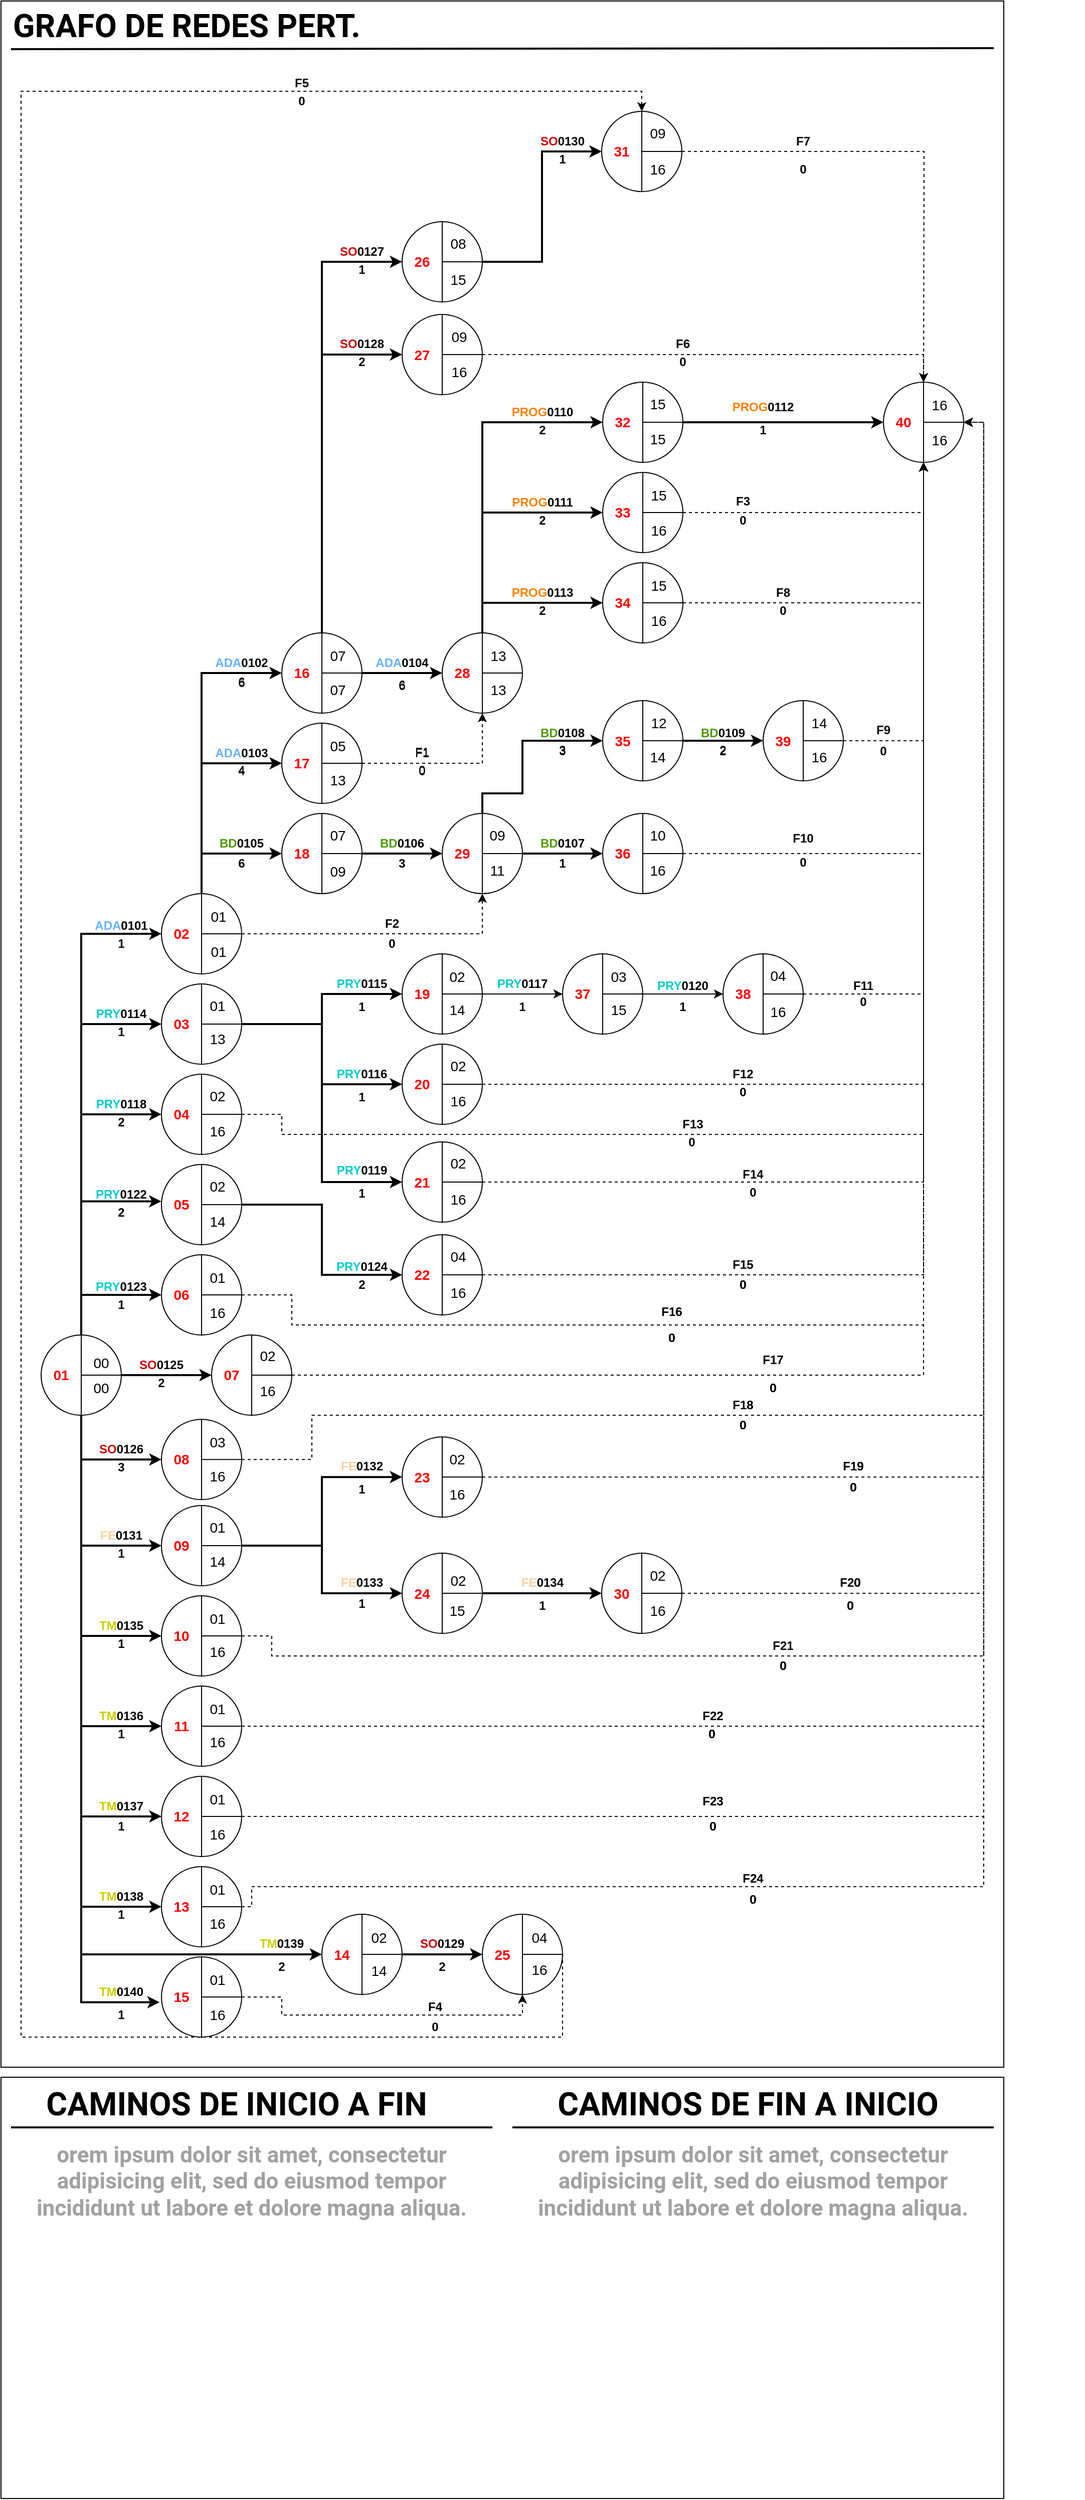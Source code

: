 <mxfile version="13.3.1" type="device"><diagram id="N9Y7ZV6LQ1n1nsp9Yrg0" name="Page-1"><mxGraphModel dx="2076" dy="2383" grid="1" gridSize="10" guides="1" tooltips="1" connect="1" arrows="1" fold="1" page="1" pageScale="1" pageWidth="827" pageHeight="1169" math="0" shadow="0" extFonts="Roboto^https://fonts.googleapis.com/css?family=Roboto"><root><mxCell id="0"/><mxCell id="1" parent="0"/><mxCell id="yq_bVBzcCymOFq7EvMDU-51" value="" style="rounded=0;whiteSpace=wrap;html=1;fontSize=14;" vertex="1" parent="1"><mxGeometry y="-870" width="1000" height="2060" as="geometry"/></mxCell><mxCell id="447hp3zjptzB4kptUuxr-34" style="edgeStyle=orthogonalEdgeStyle;rounded=0;orthogonalLoop=1;jettySize=auto;html=1;exitX=0.5;exitY=0;exitDx=0;exitDy=0;entryX=0;entryY=0.5;entryDx=0;entryDy=0;fontSize=18;strokeWidth=2;" parent="1" source="447hp3zjptzB4kptUuxr-1" target="447hp3zjptzB4kptUuxr-4" edge="1"><mxGeometry relative="1" as="geometry"/></mxCell><mxCell id="447hp3zjptzB4kptUuxr-44" style="edgeStyle=orthogonalEdgeStyle;rounded=0;orthogonalLoop=1;jettySize=auto;html=1;exitX=0.5;exitY=0;exitDx=0;exitDy=0;entryX=0;entryY=0.5;entryDx=0;entryDy=0;fontSize=12;strokeWidth=2;" parent="1" source="447hp3zjptzB4kptUuxr-1" target="447hp3zjptzB4kptUuxr-39" edge="1"><mxGeometry relative="1" as="geometry"/></mxCell><mxCell id="447hp3zjptzB4kptUuxr-52" style="edgeStyle=orthogonalEdgeStyle;rounded=0;orthogonalLoop=1;jettySize=auto;html=1;exitX=0.5;exitY=0;exitDx=0;exitDy=0;entryX=0;entryY=0.5;entryDx=0;entryDy=0;fontSize=12;strokeWidth=2;" parent="1" source="447hp3zjptzB4kptUuxr-1" target="447hp3zjptzB4kptUuxr-47" edge="1"><mxGeometry relative="1" as="geometry"/></mxCell><mxCell id="447hp3zjptzB4kptUuxr-65" style="edgeStyle=orthogonalEdgeStyle;rounded=0;orthogonalLoop=1;jettySize=auto;html=1;entryX=-0.002;entryY=0.459;entryDx=0;entryDy=0;entryPerimeter=0;fontSize=12;strokeWidth=2;" parent="1" source="447hp3zjptzB4kptUuxr-1" target="447hp3zjptzB4kptUuxr-55" edge="1"><mxGeometry relative="1" as="geometry"><Array as="points"><mxPoint x="80" y="327"/></Array></mxGeometry></mxCell><mxCell id="447hp3zjptzB4kptUuxr-66" style="edgeStyle=orthogonalEdgeStyle;rounded=0;orthogonalLoop=1;jettySize=auto;html=1;exitX=0.5;exitY=0;exitDx=0;exitDy=0;entryX=0;entryY=0.5;entryDx=0;entryDy=0;fontSize=12;strokeWidth=2;" parent="1" source="447hp3zjptzB4kptUuxr-1" target="447hp3zjptzB4kptUuxr-60" edge="1"><mxGeometry relative="1" as="geometry"><Array as="points"><mxPoint x="80" y="420"/></Array></mxGeometry></mxCell><mxCell id="447hp3zjptzB4kptUuxr-76" style="edgeStyle=orthogonalEdgeStyle;rounded=0;orthogonalLoop=1;jettySize=auto;html=1;exitX=0.5;exitY=1;exitDx=0;exitDy=0;entryX=0;entryY=0.5;entryDx=0;entryDy=0;fontSize=12;strokeWidth=2;" parent="1" source="447hp3zjptzB4kptUuxr-1" target="447hp3zjptzB4kptUuxr-71" edge="1"><mxGeometry relative="1" as="geometry"><Array as="points"><mxPoint x="80" y="500"/><mxPoint x="200" y="500"/></Array></mxGeometry></mxCell><mxCell id="447hp3zjptzB4kptUuxr-84" style="edgeStyle=orthogonalEdgeStyle;rounded=0;orthogonalLoop=1;jettySize=auto;html=1;exitX=0.5;exitY=1;exitDx=0;exitDy=0;entryX=0;entryY=0.5;entryDx=0;entryDy=0;fontSize=12;strokeWidth=2;" parent="1" source="447hp3zjptzB4kptUuxr-1" target="447hp3zjptzB4kptUuxr-79" edge="1"><mxGeometry relative="1" as="geometry"/></mxCell><mxCell id="447hp3zjptzB4kptUuxr-92" style="edgeStyle=orthogonalEdgeStyle;rounded=0;orthogonalLoop=1;jettySize=auto;html=1;exitX=0.5;exitY=1;exitDx=0;exitDy=0;entryX=0;entryY=0.5;entryDx=0;entryDy=0;fontSize=12;strokeWidth=2;" parent="1" source="447hp3zjptzB4kptUuxr-1" target="447hp3zjptzB4kptUuxr-87" edge="1"><mxGeometry relative="1" as="geometry"/></mxCell><mxCell id="447hp3zjptzB4kptUuxr-115" style="edgeStyle=orthogonalEdgeStyle;rounded=0;orthogonalLoop=1;jettySize=auto;html=1;exitX=0.5;exitY=1;exitDx=0;exitDy=0;entryX=0;entryY=0.5;entryDx=0;entryDy=0;fontSize=12;fontColor=#FF0000;strokeWidth=2;" parent="1" source="447hp3zjptzB4kptUuxr-1" target="447hp3zjptzB4kptUuxr-95" edge="1"><mxGeometry relative="1" as="geometry"/></mxCell><mxCell id="447hp3zjptzB4kptUuxr-118" style="edgeStyle=orthogonalEdgeStyle;rounded=0;orthogonalLoop=1;jettySize=auto;html=1;exitX=0.5;exitY=1;exitDx=0;exitDy=0;entryX=0;entryY=0.5;entryDx=0;entryDy=0;fontSize=12;fontColor=#FF0000;strokeWidth=2;" parent="1" source="447hp3zjptzB4kptUuxr-1" target="447hp3zjptzB4kptUuxr-100" edge="1"><mxGeometry relative="1" as="geometry"/></mxCell><mxCell id="447hp3zjptzB4kptUuxr-119" style="edgeStyle=orthogonalEdgeStyle;rounded=0;orthogonalLoop=1;jettySize=auto;html=1;exitX=0.5;exitY=1;exitDx=0;exitDy=0;entryX=0;entryY=0.5;entryDx=0;entryDy=0;fontSize=12;fontColor=#FF0000;strokeWidth=2;" parent="1" source="447hp3zjptzB4kptUuxr-1" target="447hp3zjptzB4kptUuxr-105" edge="1"><mxGeometry relative="1" as="geometry"/></mxCell><mxCell id="447hp3zjptzB4kptUuxr-129" style="edgeStyle=orthogonalEdgeStyle;rounded=0;orthogonalLoop=1;jettySize=auto;html=1;exitX=0.5;exitY=1;exitDx=0;exitDy=0;entryX=0;entryY=0.5;entryDx=0;entryDy=0;fontSize=12;fontColor=#FF0000;strokeWidth=2;" parent="1" source="447hp3zjptzB4kptUuxr-1" target="447hp3zjptzB4kptUuxr-110" edge="1"><mxGeometry relative="1" as="geometry"/></mxCell><mxCell id="447hp3zjptzB4kptUuxr-130" style="edgeStyle=orthogonalEdgeStyle;rounded=0;orthogonalLoop=1;jettySize=auto;html=1;exitX=0.5;exitY=1;exitDx=0;exitDy=0;entryX=-0.023;entryY=0.566;entryDx=0;entryDy=0;entryPerimeter=0;fontSize=12;fontColor=#FF0000;strokeWidth=2;" parent="1" source="447hp3zjptzB4kptUuxr-1" target="447hp3zjptzB4kptUuxr-124" edge="1"><mxGeometry relative="1" as="geometry"><Array as="points"><mxPoint x="80" y="1125"/></Array></mxGeometry></mxCell><mxCell id="447hp3zjptzB4kptUuxr-140" style="edgeStyle=orthogonalEdgeStyle;rounded=0;orthogonalLoop=1;jettySize=auto;html=1;exitX=0.5;exitY=1;exitDx=0;exitDy=0;entryX=0;entryY=0.5;entryDx=0;entryDy=0;fontSize=12;fontColor=#FF0000;strokeWidth=2;" parent="1" source="447hp3zjptzB4kptUuxr-1" target="447hp3zjptzB4kptUuxr-135" edge="1"><mxGeometry relative="1" as="geometry"/></mxCell><mxCell id="447hp3zjptzB4kptUuxr-1" value="" style="ellipse;whiteSpace=wrap;html=1;" parent="1" vertex="1"><mxGeometry x="40" y="460" width="80" height="80" as="geometry"/></mxCell><mxCell id="447hp3zjptzB4kptUuxr-2" value="" style="endArrow=none;html=1;entryX=0.5;entryY=0;entryDx=0;entryDy=0;" parent="1" target="447hp3zjptzB4kptUuxr-1" edge="1"><mxGeometry width="50" height="50" relative="1" as="geometry"><mxPoint x="80" y="540" as="sourcePoint"/><mxPoint x="90" y="560" as="targetPoint"/></mxGeometry></mxCell><mxCell id="447hp3zjptzB4kptUuxr-3" value="" style="endArrow=none;html=1;entryX=1;entryY=0.5;entryDx=0;entryDy=0;" parent="1" target="447hp3zjptzB4kptUuxr-1" edge="1"><mxGeometry width="50" height="50" relative="1" as="geometry"><mxPoint x="80" y="500" as="sourcePoint"/><mxPoint x="90" y="560" as="targetPoint"/></mxGeometry></mxCell><mxCell id="447hp3zjptzB4kptUuxr-148" style="edgeStyle=orthogonalEdgeStyle;rounded=0;orthogonalLoop=1;jettySize=auto;html=1;exitX=0.5;exitY=0;exitDx=0;exitDy=0;entryX=0;entryY=0.5;entryDx=0;entryDy=0;fontSize=12;fontColor=#FF0000;strokeWidth=2;" parent="1" source="447hp3zjptzB4kptUuxr-4" target="447hp3zjptzB4kptUuxr-143" edge="1"><mxGeometry relative="1" as="geometry"/></mxCell><mxCell id="447hp3zjptzB4kptUuxr-156" style="edgeStyle=orthogonalEdgeStyle;rounded=0;orthogonalLoop=1;jettySize=auto;html=1;exitX=0.5;exitY=0;exitDx=0;exitDy=0;entryX=0;entryY=0.5;entryDx=0;entryDy=0;fontSize=12;fontColor=#FF0000;strokeWidth=2;" parent="1" source="447hp3zjptzB4kptUuxr-4" target="447hp3zjptzB4kptUuxr-151" edge="1"><mxGeometry relative="1" as="geometry"/></mxCell><mxCell id="447hp3zjptzB4kptUuxr-175" style="edgeStyle=orthogonalEdgeStyle;rounded=0;orthogonalLoop=1;jettySize=auto;html=1;exitX=0.5;exitY=0;exitDx=0;exitDy=0;entryX=0;entryY=0.5;entryDx=0;entryDy=0;fontSize=12;fontColor=#FF0000;strokeWidth=2;" parent="1" source="447hp3zjptzB4kptUuxr-4" target="447hp3zjptzB4kptUuxr-170" edge="1"><mxGeometry relative="1" as="geometry"/></mxCell><mxCell id="447hp3zjptzB4kptUuxr-183" style="edgeStyle=orthogonalEdgeStyle;rounded=0;orthogonalLoop=1;jettySize=auto;html=1;exitX=1;exitY=0.5;exitDx=0;exitDy=0;entryX=0.5;entryY=1;entryDx=0;entryDy=0;fontSize=12;fontColor=#FF0000;dashed=1;" parent="1" source="447hp3zjptzB4kptUuxr-4" target="447hp3zjptzB4kptUuxr-178" edge="1"><mxGeometry relative="1" as="geometry"/></mxCell><mxCell id="447hp3zjptzB4kptUuxr-4" value="" style="ellipse;whiteSpace=wrap;html=1;" parent="1" vertex="1"><mxGeometry x="160" y="20" width="80" height="80" as="geometry"/></mxCell><mxCell id="447hp3zjptzB4kptUuxr-5" value="" style="endArrow=none;html=1;entryX=0.5;entryY=0;entryDx=0;entryDy=0;exitX=0.5;exitY=1;exitDx=0;exitDy=0;" parent="1" source="447hp3zjptzB4kptUuxr-4" target="447hp3zjptzB4kptUuxr-4" edge="1"><mxGeometry width="50" height="50" relative="1" as="geometry"><mxPoint x="160" y="170" as="sourcePoint"/><mxPoint x="210" y="120" as="targetPoint"/></mxGeometry></mxCell><mxCell id="447hp3zjptzB4kptUuxr-6" value="" style="endArrow=none;html=1;entryX=1;entryY=0.5;entryDx=0;entryDy=0;" parent="1" target="447hp3zjptzB4kptUuxr-4" edge="1"><mxGeometry width="50" height="50" relative="1" as="geometry"><mxPoint x="200" y="60" as="sourcePoint"/><mxPoint x="210" y="120" as="targetPoint"/></mxGeometry></mxCell><mxCell id="447hp3zjptzB4kptUuxr-26" value="01" style="text;html=1;strokeColor=none;fillColor=none;align=center;verticalAlign=middle;whiteSpace=wrap;rounded=0;fontSize=14;fontColor=#FF0000;allowArrows=0;expand=0;editable=1;movable=1;resizable=0;rotatable=0;cloneable=0;deletable=0;pointerEvents=0;fontStyle=1" parent="1" vertex="1"><mxGeometry x="50" y="492.5" width="20" height="15" as="geometry"/></mxCell><mxCell id="447hp3zjptzB4kptUuxr-28" value="00" style="text;html=1;strokeColor=none;fillColor=none;align=center;verticalAlign=middle;whiteSpace=wrap;rounded=0;fontSize=14;allowArrows=0;expand=0;editable=1;movable=1;resizable=0;rotatable=0;cloneable=0;deletable=0;pointerEvents=0;" parent="1" vertex="1"><mxGeometry x="90" y="507.5" width="20" height="10" as="geometry"/></mxCell><mxCell id="447hp3zjptzB4kptUuxr-32" value="00" style="text;html=1;strokeColor=none;fillColor=none;align=center;verticalAlign=middle;whiteSpace=wrap;rounded=0;fontSize=14;allowArrows=0;expand=0;editable=1;movable=1;resizable=0;rotatable=0;cloneable=0;deletable=0;pointerEvents=0;" parent="1" vertex="1"><mxGeometry x="90" y="482.5" width="20" height="10" as="geometry"/></mxCell><mxCell id="447hp3zjptzB4kptUuxr-35" value="&lt;font style=&quot;font-size: 12px&quot;&gt;&lt;font color=&quot;#66b2ff&quot;&gt;ADA&lt;/font&gt;0101&lt;/font&gt;" style="text;html=1;strokeColor=none;fillColor=none;align=center;verticalAlign=middle;whiteSpace=wrap;rounded=0;fontSize=18;fontStyle=1" parent="1" vertex="1"><mxGeometry x="100" y="40" width="40" height="20" as="geometry"/></mxCell><mxCell id="447hp3zjptzB4kptUuxr-36" value="&lt;font style=&quot;font-size: 12px;&quot;&gt;1&lt;/font&gt;" style="text;html=1;strokeColor=none;fillColor=none;align=center;verticalAlign=middle;whiteSpace=wrap;rounded=0;fontSize=12;fontStyle=1" parent="1" vertex="1"><mxGeometry x="100" y="60" width="40" height="20" as="geometry"/></mxCell><mxCell id="447hp3zjptzB4kptUuxr-37" value="02" style="text;html=1;strokeColor=none;fillColor=none;align=center;verticalAlign=middle;whiteSpace=wrap;rounded=0;fontSize=14;fontColor=#FF0000;allowArrows=0;expand=0;editable=1;movable=1;resizable=0;rotatable=0;cloneable=0;deletable=0;pointerEvents=0;fontStyle=1" parent="1" vertex="1"><mxGeometry x="170" y="52.5" width="20" height="15" as="geometry"/></mxCell><mxCell id="447hp3zjptzB4kptUuxr-38" value="01" style="text;html=1;strokeColor=none;fillColor=none;align=center;verticalAlign=middle;whiteSpace=wrap;rounded=0;fontSize=14;allowArrows=0;expand=0;editable=1;movable=1;resizable=0;rotatable=0;cloneable=0;deletable=0;pointerEvents=0;" parent="1" vertex="1"><mxGeometry x="207" y="37.5" width="20" height="10" as="geometry"/></mxCell><mxCell id="447hp3zjptzB4kptUuxr-264" style="edgeStyle=orthogonalEdgeStyle;rounded=0;orthogonalLoop=1;jettySize=auto;html=1;exitX=1;exitY=0.5;exitDx=0;exitDy=0;entryX=0;entryY=0.5;entryDx=0;entryDy=0;fontSize=12;fontColor=#FF0000;strokeWidth=2;" parent="1" source="447hp3zjptzB4kptUuxr-39" target="447hp3zjptzB4kptUuxr-258" edge="1"><mxGeometry relative="1" as="geometry"/></mxCell><mxCell id="447hp3zjptzB4kptUuxr-276" style="edgeStyle=orthogonalEdgeStyle;rounded=0;orthogonalLoop=1;jettySize=auto;html=1;exitX=1;exitY=0.5;exitDx=0;exitDy=0;entryX=0;entryY=0.5;entryDx=0;entryDy=0;fontSize=12;fontColor=#FF0000;strokeWidth=2;" parent="1" source="447hp3zjptzB4kptUuxr-39" target="447hp3zjptzB4kptUuxr-266" edge="1"><mxGeometry relative="1" as="geometry"/></mxCell><mxCell id="447hp3zjptzB4kptUuxr-277" style="edgeStyle=orthogonalEdgeStyle;rounded=0;orthogonalLoop=1;jettySize=auto;html=1;exitX=1;exitY=0.5;exitDx=0;exitDy=0;entryX=0;entryY=0.5;entryDx=0;entryDy=0;fontSize=12;fontColor=#FF0000;strokeWidth=2;" parent="1" source="447hp3zjptzB4kptUuxr-39" target="447hp3zjptzB4kptUuxr-271" edge="1"><mxGeometry relative="1" as="geometry"/></mxCell><mxCell id="447hp3zjptzB4kptUuxr-39" value="" style="ellipse;whiteSpace=wrap;html=1;" parent="1" vertex="1"><mxGeometry x="160" y="110" width="80" height="80" as="geometry"/></mxCell><mxCell id="447hp3zjptzB4kptUuxr-40" value="" style="endArrow=none;html=1;entryX=0.5;entryY=0;entryDx=0;entryDy=0;exitX=0.5;exitY=1;exitDx=0;exitDy=0;" parent="1" source="447hp3zjptzB4kptUuxr-39" target="447hp3zjptzB4kptUuxr-39" edge="1"><mxGeometry width="50" height="50" relative="1" as="geometry"><mxPoint x="160" y="260" as="sourcePoint"/><mxPoint x="210" y="210" as="targetPoint"/></mxGeometry></mxCell><mxCell id="447hp3zjptzB4kptUuxr-41" value="" style="endArrow=none;html=1;entryX=1;entryY=0.5;entryDx=0;entryDy=0;" parent="1" target="447hp3zjptzB4kptUuxr-39" edge="1"><mxGeometry width="50" height="50" relative="1" as="geometry"><mxPoint x="200" y="150" as="sourcePoint"/><mxPoint x="210" y="210" as="targetPoint"/></mxGeometry></mxCell><mxCell id="447hp3zjptzB4kptUuxr-42" value="03" style="text;html=1;strokeColor=none;fillColor=none;align=center;verticalAlign=middle;whiteSpace=wrap;rounded=0;fontSize=14;fontColor=#FF0000;allowArrows=0;expand=0;editable=1;movable=1;resizable=0;rotatable=0;cloneable=0;deletable=0;pointerEvents=0;fontStyle=1" parent="1" vertex="1"><mxGeometry x="170" y="142.5" width="20" height="15" as="geometry"/></mxCell><mxCell id="447hp3zjptzB4kptUuxr-43" value="01" style="text;html=1;strokeColor=none;fillColor=none;align=center;verticalAlign=middle;whiteSpace=wrap;rounded=0;fontSize=14;allowArrows=0;expand=0;editable=1;movable=1;resizable=0;rotatable=0;cloneable=0;deletable=0;pointerEvents=0;" parent="1" vertex="1"><mxGeometry x="206" y="126.5" width="20" height="10" as="geometry"/></mxCell><mxCell id="447hp3zjptzB4kptUuxr-45" value="&lt;font style=&quot;font-size: 12px&quot;&gt;&lt;font color=&quot;#00cccc&quot;&gt;PRY&lt;/font&gt;0114&lt;/font&gt;" style="text;html=1;strokeColor=none;fillColor=none;align=center;verticalAlign=middle;whiteSpace=wrap;rounded=0;fontSize=18;fontStyle=1" parent="1" vertex="1"><mxGeometry x="100" y="127.5" width="40" height="20" as="geometry"/></mxCell><mxCell id="447hp3zjptzB4kptUuxr-46" value="&lt;font style=&quot;font-size: 12px;&quot;&gt;1&lt;/font&gt;" style="text;html=1;strokeColor=none;fillColor=none;align=center;verticalAlign=middle;whiteSpace=wrap;rounded=0;fontSize=12;fontStyle=1" parent="1" vertex="1"><mxGeometry x="100" y="147.5" width="40" height="20" as="geometry"/></mxCell><mxCell id="447hp3zjptzB4kptUuxr-428" style="edgeStyle=orthogonalEdgeStyle;rounded=0;orthogonalLoop=1;jettySize=auto;html=1;exitX=1;exitY=0.5;exitDx=0;exitDy=0;entryX=0.5;entryY=1;entryDx=0;entryDy=0;dashed=1;fontSize=12;fontColor=#FF0000;" parent="1" source="447hp3zjptzB4kptUuxr-47" target="447hp3zjptzB4kptUuxr-234" edge="1"><mxGeometry relative="1" as="geometry"><Array as="points"><mxPoint x="280" y="240"/><mxPoint x="280" y="260"/><mxPoint x="920" y="260"/></Array></mxGeometry></mxCell><mxCell id="447hp3zjptzB4kptUuxr-47" value="" style="ellipse;whiteSpace=wrap;html=1;" parent="1" vertex="1"><mxGeometry x="160" y="200" width="80" height="80" as="geometry"/></mxCell><mxCell id="447hp3zjptzB4kptUuxr-48" value="" style="endArrow=none;html=1;entryX=0.5;entryY=0;entryDx=0;entryDy=0;exitX=0.5;exitY=1;exitDx=0;exitDy=0;" parent="1" source="447hp3zjptzB4kptUuxr-47" target="447hp3zjptzB4kptUuxr-47" edge="1"><mxGeometry width="50" height="50" relative="1" as="geometry"><mxPoint x="160" y="350" as="sourcePoint"/><mxPoint x="210" y="300" as="targetPoint"/></mxGeometry></mxCell><mxCell id="447hp3zjptzB4kptUuxr-49" value="" style="endArrow=none;html=1;entryX=1;entryY=0.5;entryDx=0;entryDy=0;" parent="1" target="447hp3zjptzB4kptUuxr-47" edge="1"><mxGeometry width="50" height="50" relative="1" as="geometry"><mxPoint x="200" y="240" as="sourcePoint"/><mxPoint x="210" y="300" as="targetPoint"/></mxGeometry></mxCell><mxCell id="447hp3zjptzB4kptUuxr-50" value="04" style="text;html=1;strokeColor=none;fillColor=none;align=center;verticalAlign=middle;whiteSpace=wrap;rounded=0;fontSize=14;fontColor=#FF0000;allowArrows=0;expand=0;editable=1;movable=1;resizable=0;rotatable=0;cloneable=0;deletable=0;pointerEvents=0;fontStyle=1" parent="1" vertex="1"><mxGeometry x="170" y="232.5" width="20" height="15" as="geometry"/></mxCell><mxCell id="447hp3zjptzB4kptUuxr-51" value="02" style="text;html=1;strokeColor=none;fillColor=none;align=center;verticalAlign=middle;whiteSpace=wrap;rounded=0;fontSize=14;allowArrows=0;expand=0;editable=1;movable=1;resizable=0;rotatable=0;cloneable=0;deletable=0;pointerEvents=0;" parent="1" vertex="1"><mxGeometry x="206" y="216.5" width="20" height="10" as="geometry"/></mxCell><mxCell id="447hp3zjptzB4kptUuxr-53" value="&lt;font style=&quot;font-size: 12px&quot;&gt;&lt;font color=&quot;#00cccc&quot;&gt;PRY&lt;/font&gt;0118&lt;/font&gt;" style="text;html=1;strokeColor=none;fillColor=none;align=center;verticalAlign=middle;whiteSpace=wrap;rounded=0;fontSize=18;fontStyle=1" parent="1" vertex="1"><mxGeometry x="100" y="217.5" width="40" height="20" as="geometry"/></mxCell><mxCell id="447hp3zjptzB4kptUuxr-54" value="&lt;font style=&quot;font-size: 12px&quot;&gt;2&lt;/font&gt;" style="text;html=1;strokeColor=none;fillColor=none;align=center;verticalAlign=middle;whiteSpace=wrap;rounded=0;fontSize=12;fontStyle=1" parent="1" vertex="1"><mxGeometry x="100" y="237.5" width="40" height="20" as="geometry"/></mxCell><mxCell id="447hp3zjptzB4kptUuxr-288" style="edgeStyle=orthogonalEdgeStyle;rounded=0;orthogonalLoop=1;jettySize=auto;html=1;exitX=1;exitY=0.5;exitDx=0;exitDy=0;entryX=0;entryY=0.5;entryDx=0;entryDy=0;fontSize=12;fontColor=#FF0000;strokeWidth=2;" parent="1" source="447hp3zjptzB4kptUuxr-55" target="447hp3zjptzB4kptUuxr-283" edge="1"><mxGeometry relative="1" as="geometry"/></mxCell><mxCell id="447hp3zjptzB4kptUuxr-55" value="" style="ellipse;whiteSpace=wrap;html=1;" parent="1" vertex="1"><mxGeometry x="160" y="290" width="80" height="80" as="geometry"/></mxCell><mxCell id="447hp3zjptzB4kptUuxr-56" value="" style="endArrow=none;html=1;entryX=0.5;entryY=0;entryDx=0;entryDy=0;exitX=0.5;exitY=1;exitDx=0;exitDy=0;" parent="1" source="447hp3zjptzB4kptUuxr-55" target="447hp3zjptzB4kptUuxr-55" edge="1"><mxGeometry width="50" height="50" relative="1" as="geometry"><mxPoint x="160" y="440" as="sourcePoint"/><mxPoint x="210" y="390" as="targetPoint"/></mxGeometry></mxCell><mxCell id="447hp3zjptzB4kptUuxr-57" value="" style="endArrow=none;html=1;entryX=1;entryY=0.5;entryDx=0;entryDy=0;" parent="1" target="447hp3zjptzB4kptUuxr-55" edge="1"><mxGeometry width="50" height="50" relative="1" as="geometry"><mxPoint x="200" y="330" as="sourcePoint"/><mxPoint x="210" y="390" as="targetPoint"/></mxGeometry></mxCell><mxCell id="447hp3zjptzB4kptUuxr-58" value="05" style="text;html=1;strokeColor=none;fillColor=none;align=center;verticalAlign=middle;whiteSpace=wrap;rounded=0;fontSize=14;fontColor=#FF0000;allowArrows=0;expand=0;editable=1;movable=1;resizable=0;rotatable=0;cloneable=0;deletable=0;pointerEvents=0;fontStyle=1" parent="1" vertex="1"><mxGeometry x="170" y="322.5" width="20" height="15" as="geometry"/></mxCell><mxCell id="447hp3zjptzB4kptUuxr-59" value="02" style="text;html=1;strokeColor=none;fillColor=none;align=center;verticalAlign=middle;whiteSpace=wrap;rounded=0;fontSize=14;allowArrows=0;expand=0;editable=1;movable=1;resizable=0;rotatable=0;cloneable=0;deletable=0;pointerEvents=0;" parent="1" vertex="1"><mxGeometry x="206" y="306.5" width="20" height="10" as="geometry"/></mxCell><mxCell id="447hp3zjptzB4kptUuxr-430" style="edgeStyle=orthogonalEdgeStyle;rounded=0;orthogonalLoop=1;jettySize=auto;html=1;exitX=1;exitY=0.5;exitDx=0;exitDy=0;entryX=0.5;entryY=1;entryDx=0;entryDy=0;dashed=1;fontSize=12;fontColor=#FF0000;" parent="1" source="447hp3zjptzB4kptUuxr-60" target="447hp3zjptzB4kptUuxr-234" edge="1"><mxGeometry relative="1" as="geometry"><Array as="points"><mxPoint x="290" y="420"/><mxPoint x="290" y="450"/><mxPoint x="920" y="450"/></Array></mxGeometry></mxCell><mxCell id="447hp3zjptzB4kptUuxr-60" value="" style="ellipse;whiteSpace=wrap;html=1;" parent="1" vertex="1"><mxGeometry x="160" y="380" width="80" height="80" as="geometry"/></mxCell><mxCell id="447hp3zjptzB4kptUuxr-61" value="" style="endArrow=none;html=1;entryX=0.5;entryY=0;entryDx=0;entryDy=0;exitX=0.5;exitY=1;exitDx=0;exitDy=0;" parent="1" source="447hp3zjptzB4kptUuxr-60" target="447hp3zjptzB4kptUuxr-60" edge="1"><mxGeometry width="50" height="50" relative="1" as="geometry"><mxPoint x="160" y="530" as="sourcePoint"/><mxPoint x="210" y="480" as="targetPoint"/></mxGeometry></mxCell><mxCell id="447hp3zjptzB4kptUuxr-62" value="" style="endArrow=none;html=1;entryX=1;entryY=0.5;entryDx=0;entryDy=0;" parent="1" target="447hp3zjptzB4kptUuxr-60" edge="1"><mxGeometry width="50" height="50" relative="1" as="geometry"><mxPoint x="200" y="420" as="sourcePoint"/><mxPoint x="210" y="480" as="targetPoint"/></mxGeometry></mxCell><mxCell id="447hp3zjptzB4kptUuxr-63" value="06" style="text;html=1;strokeColor=none;fillColor=none;align=center;verticalAlign=middle;whiteSpace=wrap;rounded=0;fontSize=14;fontColor=#FF0000;allowArrows=0;expand=0;editable=1;movable=1;resizable=0;rotatable=0;cloneable=0;deletable=0;pointerEvents=0;fontStyle=1" parent="1" vertex="1"><mxGeometry x="170" y="412.5" width="20" height="15" as="geometry"/></mxCell><mxCell id="447hp3zjptzB4kptUuxr-64" value="01" style="text;html=1;strokeColor=none;fillColor=none;align=center;verticalAlign=middle;whiteSpace=wrap;rounded=0;fontSize=14;allowArrows=0;expand=0;editable=1;movable=1;resizable=0;rotatable=0;cloneable=0;deletable=0;pointerEvents=0;" parent="1" vertex="1"><mxGeometry x="206" y="397.5" width="20" height="10" as="geometry"/></mxCell><mxCell id="447hp3zjptzB4kptUuxr-67" value="&lt;font style=&quot;font-size: 12px&quot;&gt;&lt;font color=&quot;#00cccc&quot;&gt;PRY&lt;/font&gt;0122&lt;/font&gt;" style="text;html=1;strokeColor=none;fillColor=none;align=center;verticalAlign=middle;whiteSpace=wrap;rounded=0;fontSize=18;fontStyle=1" parent="1" vertex="1"><mxGeometry x="100" y="307.5" width="40" height="20" as="geometry"/></mxCell><mxCell id="447hp3zjptzB4kptUuxr-68" value="&lt;font style=&quot;font-size: 12px&quot;&gt;&lt;font color=&quot;#00cccc&quot;&gt;PRY&lt;/font&gt;0123&lt;/font&gt;" style="text;html=1;strokeColor=none;fillColor=none;align=center;verticalAlign=middle;whiteSpace=wrap;rounded=0;fontSize=18;fontStyle=1" parent="1" vertex="1"><mxGeometry x="100" y="400" width="40" height="20" as="geometry"/></mxCell><mxCell id="447hp3zjptzB4kptUuxr-69" value="&lt;font style=&quot;font-size: 12px&quot;&gt;2&lt;/font&gt;" style="text;html=1;strokeColor=none;fillColor=none;align=center;verticalAlign=middle;whiteSpace=wrap;rounded=0;fontSize=12;fontStyle=1" parent="1" vertex="1"><mxGeometry x="100" y="327.5" width="40" height="20" as="geometry"/></mxCell><mxCell id="447hp3zjptzB4kptUuxr-70" value="&lt;font style=&quot;font-size: 12px&quot;&gt;1&lt;/font&gt;" style="text;html=1;strokeColor=none;fillColor=none;align=center;verticalAlign=middle;whiteSpace=wrap;rounded=0;fontSize=12;fontStyle=1" parent="1" vertex="1"><mxGeometry x="100" y="420" width="40" height="20" as="geometry"/></mxCell><mxCell id="447hp3zjptzB4kptUuxr-431" style="edgeStyle=orthogonalEdgeStyle;rounded=0;orthogonalLoop=1;jettySize=auto;html=1;exitX=1;exitY=0.5;exitDx=0;exitDy=0;entryX=0.5;entryY=1;entryDx=0;entryDy=0;dashed=1;fontSize=12;fontColor=#FF0000;" parent="1" source="447hp3zjptzB4kptUuxr-71" target="447hp3zjptzB4kptUuxr-234" edge="1"><mxGeometry relative="1" as="geometry"/></mxCell><mxCell id="447hp3zjptzB4kptUuxr-71" value="" style="ellipse;whiteSpace=wrap;html=1;" parent="1" vertex="1"><mxGeometry x="210" y="460" width="80" height="80" as="geometry"/></mxCell><mxCell id="447hp3zjptzB4kptUuxr-72" value="" style="endArrow=none;html=1;entryX=0.5;entryY=0;entryDx=0;entryDy=0;exitX=0.5;exitY=1;exitDx=0;exitDy=0;" parent="1" source="447hp3zjptzB4kptUuxr-71" target="447hp3zjptzB4kptUuxr-71" edge="1"><mxGeometry width="50" height="50" relative="1" as="geometry"><mxPoint x="210" y="610" as="sourcePoint"/><mxPoint x="260" y="560" as="targetPoint"/></mxGeometry></mxCell><mxCell id="447hp3zjptzB4kptUuxr-73" value="" style="endArrow=none;html=1;entryX=1;entryY=0.5;entryDx=0;entryDy=0;" parent="1" target="447hp3zjptzB4kptUuxr-71" edge="1"><mxGeometry width="50" height="50" relative="1" as="geometry"><mxPoint x="250" y="500" as="sourcePoint"/><mxPoint x="260" y="560" as="targetPoint"/></mxGeometry></mxCell><mxCell id="447hp3zjptzB4kptUuxr-74" value="07" style="text;html=1;strokeColor=none;fillColor=none;align=center;verticalAlign=middle;whiteSpace=wrap;rounded=0;fontSize=14;fontColor=#FF0000;allowArrows=0;expand=0;editable=1;movable=1;resizable=0;rotatable=0;cloneable=0;deletable=0;pointerEvents=0;fontStyle=1" parent="1" vertex="1"><mxGeometry x="220" y="492.5" width="20" height="15" as="geometry"/></mxCell><mxCell id="447hp3zjptzB4kptUuxr-75" value="02" style="text;html=1;strokeColor=none;fillColor=none;align=center;verticalAlign=middle;whiteSpace=wrap;rounded=0;fontSize=14;allowArrows=0;expand=0;editable=1;movable=1;resizable=0;rotatable=0;cloneable=0;deletable=0;pointerEvents=0;" parent="1" vertex="1"><mxGeometry x="256" y="475.5" width="20" height="10" as="geometry"/></mxCell><mxCell id="447hp3zjptzB4kptUuxr-77" value="&lt;span style=&quot;font-size: 12px&quot;&gt;&lt;b&gt;&lt;font color=&quot;#cc0000&quot;&gt;SO&lt;/font&gt;0125&lt;/b&gt;&lt;/span&gt;" style="text;html=1;strokeColor=none;fillColor=none;align=center;verticalAlign=middle;whiteSpace=wrap;rounded=0;fontSize=18;" parent="1" vertex="1"><mxGeometry x="140" y="477.5" width="40" height="20" as="geometry"/></mxCell><mxCell id="447hp3zjptzB4kptUuxr-78" value="&lt;font style=&quot;font-size: 12px&quot;&gt;2&lt;/font&gt;" style="text;html=1;strokeColor=none;fillColor=none;align=center;verticalAlign=middle;whiteSpace=wrap;rounded=0;fontSize=12;fontStyle=1" parent="1" vertex="1"><mxGeometry x="140" y="497.5" width="40" height="20" as="geometry"/></mxCell><mxCell id="447hp3zjptzB4kptUuxr-432" style="edgeStyle=orthogonalEdgeStyle;rounded=0;orthogonalLoop=1;jettySize=auto;html=1;exitX=1;exitY=0.5;exitDx=0;exitDy=0;entryX=1;entryY=0.5;entryDx=0;entryDy=0;dashed=1;fontSize=12;fontColor=#FF0000;" parent="1" source="447hp3zjptzB4kptUuxr-79" target="447hp3zjptzB4kptUuxr-234" edge="1"><mxGeometry relative="1" as="geometry"><Array as="points"><mxPoint x="310" y="584"/><mxPoint x="310" y="540"/><mxPoint x="980" y="540"/><mxPoint x="980" y="-450"/></Array></mxGeometry></mxCell><mxCell id="447hp3zjptzB4kptUuxr-79" value="" style="ellipse;whiteSpace=wrap;html=1;" parent="1" vertex="1"><mxGeometry x="160" y="544.14" width="80" height="80" as="geometry"/></mxCell><mxCell id="447hp3zjptzB4kptUuxr-80" value="" style="endArrow=none;html=1;entryX=0.5;entryY=0;entryDx=0;entryDy=0;exitX=0.5;exitY=1;exitDx=0;exitDy=0;" parent="1" source="447hp3zjptzB4kptUuxr-79" target="447hp3zjptzB4kptUuxr-79" edge="1"><mxGeometry width="50" height="50" relative="1" as="geometry"><mxPoint x="160" y="694.14" as="sourcePoint"/><mxPoint x="210" y="644.14" as="targetPoint"/></mxGeometry></mxCell><mxCell id="447hp3zjptzB4kptUuxr-81" value="" style="endArrow=none;html=1;entryX=1;entryY=0.5;entryDx=0;entryDy=0;" parent="1" target="447hp3zjptzB4kptUuxr-79" edge="1"><mxGeometry width="50" height="50" relative="1" as="geometry"><mxPoint x="200" y="584.14" as="sourcePoint"/><mxPoint x="210" y="644.14" as="targetPoint"/></mxGeometry></mxCell><mxCell id="447hp3zjptzB4kptUuxr-82" value="08" style="text;html=1;strokeColor=none;fillColor=none;align=center;verticalAlign=middle;whiteSpace=wrap;rounded=0;fontSize=14;fontColor=#FF0000;allowArrows=0;expand=0;editable=1;movable=1;resizable=0;rotatable=0;cloneable=0;deletable=0;pointerEvents=0;fontStyle=1" parent="1" vertex="1"><mxGeometry x="170" y="576.64" width="20" height="15" as="geometry"/></mxCell><mxCell id="447hp3zjptzB4kptUuxr-83" value="03" style="text;html=1;strokeColor=none;fillColor=none;align=center;verticalAlign=middle;whiteSpace=wrap;rounded=0;fontSize=14;allowArrows=0;expand=0;editable=1;movable=1;resizable=0;rotatable=0;cloneable=0;deletable=0;pointerEvents=0;" parent="1" vertex="1"><mxGeometry x="206" y="561.64" width="20" height="10" as="geometry"/></mxCell><mxCell id="447hp3zjptzB4kptUuxr-85" value="&lt;span style=&quot;font-size: 12px&quot;&gt;&lt;font color=&quot;#cc0000&quot;&gt;SO&lt;/font&gt;0126&lt;/span&gt;" style="text;html=1;strokeColor=none;fillColor=none;align=center;verticalAlign=middle;whiteSpace=wrap;rounded=0;fontSize=18;fontStyle=1" parent="1" vertex="1"><mxGeometry x="100" y="561.64" width="40" height="20" as="geometry"/></mxCell><mxCell id="447hp3zjptzB4kptUuxr-86" value="&lt;font style=&quot;font-size: 12px&quot;&gt;3&lt;/font&gt;" style="text;html=1;strokeColor=none;fillColor=none;align=center;verticalAlign=middle;whiteSpace=wrap;rounded=0;fontSize=12;fontStyle=1" parent="1" vertex="1"><mxGeometry x="100" y="581.64" width="40" height="20" as="geometry"/></mxCell><mxCell id="447hp3zjptzB4kptUuxr-372" style="edgeStyle=orthogonalEdgeStyle;rounded=0;orthogonalLoop=1;jettySize=auto;html=1;exitX=1;exitY=0.5;exitDx=0;exitDy=0;entryX=0;entryY=0.5;entryDx=0;entryDy=0;fontSize=12;fontColor=#FF0000;strokeWidth=2;" parent="1" source="447hp3zjptzB4kptUuxr-87" target="447hp3zjptzB4kptUuxr-367" edge="1"><mxGeometry relative="1" as="geometry"/></mxCell><mxCell id="447hp3zjptzB4kptUuxr-378" style="edgeStyle=orthogonalEdgeStyle;rounded=0;orthogonalLoop=1;jettySize=auto;html=1;exitX=1;exitY=0.5;exitDx=0;exitDy=0;entryX=0;entryY=0.5;entryDx=0;entryDy=0;fontSize=12;fontColor=#FF0000;strokeWidth=2;" parent="1" source="447hp3zjptzB4kptUuxr-87" target="447hp3zjptzB4kptUuxr-373" edge="1"><mxGeometry relative="1" as="geometry"/></mxCell><mxCell id="447hp3zjptzB4kptUuxr-87" value="" style="ellipse;whiteSpace=wrap;html=1;" parent="1" vertex="1"><mxGeometry x="160" y="630" width="80" height="80" as="geometry"/></mxCell><mxCell id="447hp3zjptzB4kptUuxr-88" value="" style="endArrow=none;html=1;entryX=0.5;entryY=0;entryDx=0;entryDy=0;exitX=0.5;exitY=1;exitDx=0;exitDy=0;" parent="1" source="447hp3zjptzB4kptUuxr-87" target="447hp3zjptzB4kptUuxr-87" edge="1"><mxGeometry width="50" height="50" relative="1" as="geometry"><mxPoint x="160" y="780" as="sourcePoint"/><mxPoint x="210" y="730" as="targetPoint"/></mxGeometry></mxCell><mxCell id="447hp3zjptzB4kptUuxr-89" value="" style="endArrow=none;html=1;entryX=1;entryY=0.5;entryDx=0;entryDy=0;" parent="1" target="447hp3zjptzB4kptUuxr-87" edge="1"><mxGeometry width="50" height="50" relative="1" as="geometry"><mxPoint x="200" y="670" as="sourcePoint"/><mxPoint x="210" y="730" as="targetPoint"/></mxGeometry></mxCell><mxCell id="447hp3zjptzB4kptUuxr-90" value="09" style="text;html=1;align=center;verticalAlign=middle;whiteSpace=wrap;rounded=0;fontSize=14;fontColor=#FF0000;allowArrows=0;expand=0;editable=1;movable=1;resizable=0;rotatable=0;cloneable=0;deletable=0;pointerEvents=0;fontStyle=1" parent="1" vertex="1"><mxGeometry x="170" y="662.5" width="20" height="15" as="geometry"/></mxCell><mxCell id="447hp3zjptzB4kptUuxr-91" value="01" style="text;html=1;strokeColor=none;fillColor=none;align=center;verticalAlign=middle;whiteSpace=wrap;rounded=0;fontSize=14;allowArrows=0;expand=0;editable=1;movable=1;resizable=0;rotatable=0;cloneable=0;deletable=0;pointerEvents=0;" parent="1" vertex="1"><mxGeometry x="206" y="646.5" width="20" height="10" as="geometry"/></mxCell><mxCell id="447hp3zjptzB4kptUuxr-93" value="&lt;span style=&quot;font-size: 12px&quot;&gt;&lt;font color=&quot;#ffce9f&quot;&gt;FE&lt;/font&gt;0131&lt;/span&gt;" style="text;html=1;strokeColor=none;fillColor=none;align=center;verticalAlign=middle;whiteSpace=wrap;rounded=0;fontSize=18;fontStyle=1" parent="1" vertex="1"><mxGeometry x="100" y="647.5" width="40" height="20" as="geometry"/></mxCell><mxCell id="447hp3zjptzB4kptUuxr-94" value="&lt;font style=&quot;font-size: 12px&quot;&gt;1&lt;/font&gt;" style="text;html=1;strokeColor=none;fillColor=none;align=center;verticalAlign=middle;whiteSpace=wrap;rounded=0;fontSize=12;fontStyle=1" parent="1" vertex="1"><mxGeometry x="100" y="667.5" width="40" height="20" as="geometry"/></mxCell><mxCell id="447hp3zjptzB4kptUuxr-435" style="edgeStyle=orthogonalEdgeStyle;rounded=0;orthogonalLoop=1;jettySize=auto;html=1;exitX=1;exitY=0.5;exitDx=0;exitDy=0;entryX=1;entryY=0.5;entryDx=0;entryDy=0;dashed=1;fontSize=12;fontColor=#FF0000;" parent="1" source="447hp3zjptzB4kptUuxr-95" target="447hp3zjptzB4kptUuxr-234" edge="1"><mxGeometry relative="1" as="geometry"><Array as="points"><mxPoint x="270" y="760"/><mxPoint x="270" y="780"/><mxPoint x="980" y="780"/><mxPoint x="980" y="-450"/></Array></mxGeometry></mxCell><mxCell id="447hp3zjptzB4kptUuxr-95" value="" style="ellipse;whiteSpace=wrap;html=1;" parent="1" vertex="1"><mxGeometry x="160" y="720" width="80" height="80" as="geometry"/></mxCell><mxCell id="447hp3zjptzB4kptUuxr-96" value="" style="endArrow=none;html=1;entryX=0.5;entryY=0;entryDx=0;entryDy=0;exitX=0.5;exitY=1;exitDx=0;exitDy=0;" parent="1" source="447hp3zjptzB4kptUuxr-95" target="447hp3zjptzB4kptUuxr-95" edge="1"><mxGeometry width="50" height="50" relative="1" as="geometry"><mxPoint x="160" y="870" as="sourcePoint"/><mxPoint x="210" y="820" as="targetPoint"/></mxGeometry></mxCell><mxCell id="447hp3zjptzB4kptUuxr-97" value="" style="endArrow=none;html=1;entryX=1;entryY=0.5;entryDx=0;entryDy=0;" parent="1" target="447hp3zjptzB4kptUuxr-95" edge="1"><mxGeometry width="50" height="50" relative="1" as="geometry"><mxPoint x="200" y="760" as="sourcePoint"/><mxPoint x="210" y="820" as="targetPoint"/></mxGeometry></mxCell><mxCell id="447hp3zjptzB4kptUuxr-98" value="10" style="text;html=1;align=center;verticalAlign=middle;whiteSpace=wrap;rounded=0;fontSize=14;fontColor=#FF0000;allowArrows=0;expand=0;editable=1;movable=1;resizable=0;rotatable=0;cloneable=0;deletable=0;pointerEvents=0;fontStyle=1" parent="1" vertex="1"><mxGeometry x="170" y="752.5" width="20" height="15" as="geometry"/></mxCell><mxCell id="447hp3zjptzB4kptUuxr-99" value="01" style="text;html=1;strokeColor=none;fillColor=none;align=center;verticalAlign=middle;whiteSpace=wrap;rounded=0;fontSize=14;allowArrows=0;expand=0;editable=1;movable=1;resizable=0;rotatable=0;cloneable=0;deletable=0;pointerEvents=0;" parent="1" vertex="1"><mxGeometry x="206" y="737.5" width="20" height="10" as="geometry"/></mxCell><mxCell id="447hp3zjptzB4kptUuxr-436" style="edgeStyle=orthogonalEdgeStyle;rounded=0;orthogonalLoop=1;jettySize=auto;html=1;exitX=1;exitY=0.5;exitDx=0;exitDy=0;entryX=1;entryY=0.5;entryDx=0;entryDy=0;dashed=1;fontSize=12;fontColor=#FF0000;" parent="1" source="447hp3zjptzB4kptUuxr-100" target="447hp3zjptzB4kptUuxr-234" edge="1"><mxGeometry relative="1" as="geometry"/></mxCell><mxCell id="447hp3zjptzB4kptUuxr-100" value="" style="ellipse;whiteSpace=wrap;html=1;" parent="1" vertex="1"><mxGeometry x="160" y="810" width="80" height="80" as="geometry"/></mxCell><mxCell id="447hp3zjptzB4kptUuxr-101" value="" style="endArrow=none;html=1;entryX=0.5;entryY=0;entryDx=0;entryDy=0;exitX=0.5;exitY=1;exitDx=0;exitDy=0;" parent="1" source="447hp3zjptzB4kptUuxr-100" target="447hp3zjptzB4kptUuxr-100" edge="1"><mxGeometry width="50" height="50" relative="1" as="geometry"><mxPoint x="160" y="960" as="sourcePoint"/><mxPoint x="210" y="910" as="targetPoint"/></mxGeometry></mxCell><mxCell id="447hp3zjptzB4kptUuxr-102" value="" style="endArrow=none;html=1;entryX=1;entryY=0.5;entryDx=0;entryDy=0;" parent="1" target="447hp3zjptzB4kptUuxr-100" edge="1"><mxGeometry width="50" height="50" relative="1" as="geometry"><mxPoint x="200" y="850" as="sourcePoint"/><mxPoint x="210" y="910" as="targetPoint"/></mxGeometry></mxCell><mxCell id="447hp3zjptzB4kptUuxr-103" value="11" style="text;html=1;align=center;verticalAlign=middle;whiteSpace=wrap;rounded=0;fontSize=14;fontColor=#FF0000;allowArrows=0;expand=0;editable=1;movable=1;resizable=0;rotatable=0;cloneable=0;deletable=0;pointerEvents=0;fontStyle=1" parent="1" vertex="1"><mxGeometry x="170" y="842.5" width="20" height="15" as="geometry"/></mxCell><mxCell id="447hp3zjptzB4kptUuxr-104" value="01" style="text;html=1;strokeColor=none;fillColor=none;align=center;verticalAlign=middle;whiteSpace=wrap;rounded=0;fontSize=14;allowArrows=0;expand=0;editable=1;movable=1;resizable=0;rotatable=0;cloneable=0;deletable=0;pointerEvents=0;" parent="1" vertex="1"><mxGeometry x="206" y="827.5" width="20" height="10" as="geometry"/></mxCell><mxCell id="447hp3zjptzB4kptUuxr-437" style="edgeStyle=orthogonalEdgeStyle;rounded=0;orthogonalLoop=1;jettySize=auto;html=1;exitX=1;exitY=0.5;exitDx=0;exitDy=0;entryX=1;entryY=0.5;entryDx=0;entryDy=0;dashed=1;fontSize=12;fontColor=#FF0000;" parent="1" source="447hp3zjptzB4kptUuxr-105" target="447hp3zjptzB4kptUuxr-234" edge="1"><mxGeometry relative="1" as="geometry"/></mxCell><mxCell id="447hp3zjptzB4kptUuxr-105" value="" style="ellipse;whiteSpace=wrap;html=1;" parent="1" vertex="1"><mxGeometry x="160" y="900" width="80" height="80" as="geometry"/></mxCell><mxCell id="447hp3zjptzB4kptUuxr-106" value="" style="endArrow=none;html=1;entryX=0.5;entryY=0;entryDx=0;entryDy=0;exitX=0.5;exitY=1;exitDx=0;exitDy=0;" parent="1" source="447hp3zjptzB4kptUuxr-105" target="447hp3zjptzB4kptUuxr-105" edge="1"><mxGeometry width="50" height="50" relative="1" as="geometry"><mxPoint x="160" y="1050" as="sourcePoint"/><mxPoint x="210" y="1000" as="targetPoint"/></mxGeometry></mxCell><mxCell id="447hp3zjptzB4kptUuxr-107" value="" style="endArrow=none;html=1;entryX=1;entryY=0.5;entryDx=0;entryDy=0;" parent="1" target="447hp3zjptzB4kptUuxr-105" edge="1"><mxGeometry width="50" height="50" relative="1" as="geometry"><mxPoint x="200" y="940" as="sourcePoint"/><mxPoint x="210" y="1000" as="targetPoint"/></mxGeometry></mxCell><mxCell id="447hp3zjptzB4kptUuxr-108" value="12" style="text;html=1;align=center;verticalAlign=middle;whiteSpace=wrap;rounded=0;fontSize=14;fontColor=#FF0000;allowArrows=0;expand=0;editable=1;movable=1;resizable=0;rotatable=0;cloneable=0;deletable=0;pointerEvents=0;fontStyle=1" parent="1" vertex="1"><mxGeometry x="170" y="932.5" width="20" height="15" as="geometry"/></mxCell><mxCell id="447hp3zjptzB4kptUuxr-109" value="01" style="text;html=1;strokeColor=none;fillColor=none;align=center;verticalAlign=middle;whiteSpace=wrap;rounded=0;fontSize=14;allowArrows=0;expand=0;editable=1;movable=1;resizable=0;rotatable=0;cloneable=0;deletable=0;pointerEvents=0;" parent="1" vertex="1"><mxGeometry x="206" y="917.5" width="20" height="10" as="geometry"/></mxCell><mxCell id="447hp3zjptzB4kptUuxr-438" style="edgeStyle=orthogonalEdgeStyle;rounded=0;orthogonalLoop=1;jettySize=auto;html=1;exitX=1;exitY=0.5;exitDx=0;exitDy=0;entryX=1;entryY=0.5;entryDx=0;entryDy=0;dashed=1;fontSize=12;fontColor=#FF0000;" parent="1" source="447hp3zjptzB4kptUuxr-110" target="447hp3zjptzB4kptUuxr-234" edge="1"><mxGeometry relative="1" as="geometry"><Array as="points"><mxPoint x="250" y="1030"/><mxPoint x="250" y="1010"/><mxPoint x="980" y="1010"/><mxPoint x="980" y="-450"/></Array></mxGeometry></mxCell><mxCell id="447hp3zjptzB4kptUuxr-110" value="" style="ellipse;whiteSpace=wrap;html=1;" parent="1" vertex="1"><mxGeometry x="160" y="990" width="80" height="80" as="geometry"/></mxCell><mxCell id="447hp3zjptzB4kptUuxr-111" value="" style="endArrow=none;html=1;entryX=0.5;entryY=0;entryDx=0;entryDy=0;exitX=0.5;exitY=1;exitDx=0;exitDy=0;" parent="1" source="447hp3zjptzB4kptUuxr-110" target="447hp3zjptzB4kptUuxr-110" edge="1"><mxGeometry width="50" height="50" relative="1" as="geometry"><mxPoint x="160" y="1140" as="sourcePoint"/><mxPoint x="210" y="1090" as="targetPoint"/></mxGeometry></mxCell><mxCell id="447hp3zjptzB4kptUuxr-112" value="" style="endArrow=none;html=1;entryX=1;entryY=0.5;entryDx=0;entryDy=0;" parent="1" target="447hp3zjptzB4kptUuxr-110" edge="1"><mxGeometry width="50" height="50" relative="1" as="geometry"><mxPoint x="200" y="1030" as="sourcePoint"/><mxPoint x="210" y="1090" as="targetPoint"/></mxGeometry></mxCell><mxCell id="447hp3zjptzB4kptUuxr-113" value="13" style="text;html=1;align=center;verticalAlign=middle;whiteSpace=wrap;rounded=0;fontSize=14;fontColor=#FF0000;allowArrows=0;expand=0;editable=1;movable=1;resizable=0;rotatable=0;cloneable=0;deletable=0;pointerEvents=0;fontStyle=1" parent="1" vertex="1"><mxGeometry x="170" y="1022.5" width="20" height="15" as="geometry"/></mxCell><mxCell id="447hp3zjptzB4kptUuxr-114" value="01" style="text;html=1;strokeColor=none;fillColor=none;align=center;verticalAlign=middle;whiteSpace=wrap;rounded=0;fontSize=14;allowArrows=0;expand=0;editable=1;movable=1;resizable=0;rotatable=0;cloneable=0;deletable=0;pointerEvents=0;" parent="1" vertex="1"><mxGeometry x="206" y="1007.5" width="20" height="10" as="geometry"/></mxCell><mxCell id="447hp3zjptzB4kptUuxr-116" value="&lt;span style=&quot;font-size: 12px&quot;&gt;&lt;font color=&quot;#cccc00&quot;&gt;TM&lt;/font&gt;0135&lt;/span&gt;" style="text;html=1;strokeColor=none;fillColor=none;align=center;verticalAlign=middle;whiteSpace=wrap;rounded=0;fontSize=18;fontStyle=1" parent="1" vertex="1"><mxGeometry x="100" y="737.5" width="40" height="20" as="geometry"/></mxCell><mxCell id="447hp3zjptzB4kptUuxr-117" value="&lt;font style=&quot;font-size: 12px&quot;&gt;1&lt;/font&gt;" style="text;html=1;strokeColor=none;fillColor=none;align=center;verticalAlign=middle;whiteSpace=wrap;rounded=0;fontSize=12;fontStyle=1" parent="1" vertex="1"><mxGeometry x="100" y="757.5" width="40" height="20" as="geometry"/></mxCell><mxCell id="447hp3zjptzB4kptUuxr-120" value="&lt;span style=&quot;font-size: 12px&quot;&gt;&lt;font color=&quot;#cccc00&quot;&gt;TM&lt;/font&gt;0136&lt;/span&gt;" style="text;html=1;strokeColor=none;fillColor=none;align=center;verticalAlign=middle;whiteSpace=wrap;rounded=0;fontSize=18;fontStyle=1" parent="1" vertex="1"><mxGeometry x="100" y="827.5" width="40" height="20" as="geometry"/></mxCell><mxCell id="447hp3zjptzB4kptUuxr-121" value="&lt;font style=&quot;font-size: 12px&quot;&gt;1&lt;/font&gt;" style="text;html=1;strokeColor=none;fillColor=none;align=center;verticalAlign=middle;whiteSpace=wrap;rounded=0;fontSize=12;fontStyle=1" parent="1" vertex="1"><mxGeometry x="100" y="847.5" width="40" height="20" as="geometry"/></mxCell><mxCell id="447hp3zjptzB4kptUuxr-122" value="&lt;font style=&quot;font-size: 12px&quot;&gt;1&lt;/font&gt;" style="text;html=1;strokeColor=none;fillColor=none;align=center;verticalAlign=middle;whiteSpace=wrap;rounded=0;fontSize=12;fontStyle=1" parent="1" vertex="1"><mxGeometry x="100" y="940" width="40" height="20" as="geometry"/></mxCell><mxCell id="447hp3zjptzB4kptUuxr-123" value="&lt;span style=&quot;font-size: 12px&quot;&gt;&lt;font color=&quot;#cccc00&quot;&gt;TM&lt;/font&gt;0137&lt;/span&gt;" style="text;html=1;strokeColor=none;fillColor=none;align=center;verticalAlign=middle;whiteSpace=wrap;rounded=0;fontSize=18;fontStyle=1" parent="1" vertex="1"><mxGeometry x="100" y="917.5" width="40" height="20" as="geometry"/></mxCell><mxCell id="447hp3zjptzB4kptUuxr-347" style="edgeStyle=orthogonalEdgeStyle;rounded=0;orthogonalLoop=1;jettySize=auto;html=1;exitX=1;exitY=0.5;exitDx=0;exitDy=0;entryX=0.5;entryY=1;entryDx=0;entryDy=0;fontSize=12;fontColor=#FF0000;dashed=1;" parent="1" source="447hp3zjptzB4kptUuxr-124" target="447hp3zjptzB4kptUuxr-341" edge="1"><mxGeometry relative="1" as="geometry"><Array as="points"><mxPoint x="280" y="1120"/><mxPoint x="280" y="1138"/><mxPoint x="520" y="1138"/></Array></mxGeometry></mxCell><mxCell id="447hp3zjptzB4kptUuxr-124" value="" style="ellipse;whiteSpace=wrap;html=1;" parent="1" vertex="1"><mxGeometry x="160" y="1080" width="80" height="80" as="geometry"/></mxCell><mxCell id="447hp3zjptzB4kptUuxr-125" value="" style="endArrow=none;html=1;entryX=0.5;entryY=0;entryDx=0;entryDy=0;exitX=0.5;exitY=1;exitDx=0;exitDy=0;" parent="1" source="447hp3zjptzB4kptUuxr-124" target="447hp3zjptzB4kptUuxr-124" edge="1"><mxGeometry width="50" height="50" relative="1" as="geometry"><mxPoint x="160" y="1230" as="sourcePoint"/><mxPoint x="210" y="1180" as="targetPoint"/></mxGeometry></mxCell><mxCell id="447hp3zjptzB4kptUuxr-126" value="" style="endArrow=none;html=1;entryX=1;entryY=0.5;entryDx=0;entryDy=0;" parent="1" target="447hp3zjptzB4kptUuxr-124" edge="1"><mxGeometry width="50" height="50" relative="1" as="geometry"><mxPoint x="200" y="1120" as="sourcePoint"/><mxPoint x="210" y="1180" as="targetPoint"/></mxGeometry></mxCell><mxCell id="447hp3zjptzB4kptUuxr-127" value="15" style="text;html=1;align=center;verticalAlign=middle;whiteSpace=wrap;rounded=0;fontSize=14;fontColor=#FF0000;allowArrows=0;expand=0;editable=1;movable=1;resizable=0;rotatable=0;cloneable=0;deletable=0;pointerEvents=0;fontStyle=1" parent="1" vertex="1"><mxGeometry x="170" y="1112.5" width="20" height="15" as="geometry"/></mxCell><mxCell id="447hp3zjptzB4kptUuxr-128" value="01" style="text;html=1;strokeColor=none;fillColor=none;align=center;verticalAlign=middle;whiteSpace=wrap;rounded=0;fontSize=14;allowArrows=0;expand=0;editable=1;movable=1;resizable=0;rotatable=0;cloneable=0;deletable=0;pointerEvents=0;" parent="1" vertex="1"><mxGeometry x="206" y="1097.5" width="20" height="10" as="geometry"/></mxCell><mxCell id="447hp3zjptzB4kptUuxr-131" value="&lt;span style=&quot;font-size: 12px&quot;&gt;&lt;font color=&quot;#cccc00&quot;&gt;TM&lt;/font&gt;0138&lt;/span&gt;" style="text;html=1;strokeColor=none;fillColor=none;align=center;verticalAlign=middle;whiteSpace=wrap;rounded=0;fontSize=18;fontStyle=1" parent="1" vertex="1"><mxGeometry x="100" y="1007.5" width="40" height="20" as="geometry"/></mxCell><mxCell id="447hp3zjptzB4kptUuxr-132" value="&lt;font style=&quot;font-size: 12px&quot;&gt;1&lt;/font&gt;" style="text;html=1;strokeColor=none;fillColor=none;align=center;verticalAlign=middle;whiteSpace=wrap;rounded=0;fontSize=12;fontStyle=1" parent="1" vertex="1"><mxGeometry x="100" y="1027.5" width="40" height="20" as="geometry"/></mxCell><mxCell id="447hp3zjptzB4kptUuxr-133" value="&lt;span style=&quot;font-size: 12px&quot;&gt;&lt;font color=&quot;#cccc00&quot;&gt;TM&lt;/font&gt;0140&lt;/span&gt;" style="text;html=1;strokeColor=none;fillColor=none;align=center;verticalAlign=middle;whiteSpace=wrap;rounded=0;fontSize=18;fontStyle=1" parent="1" vertex="1"><mxGeometry x="100" y="1102.5" width="40" height="20" as="geometry"/></mxCell><mxCell id="447hp3zjptzB4kptUuxr-134" value="1" style="text;html=1;strokeColor=none;fillColor=none;align=center;verticalAlign=middle;whiteSpace=wrap;rounded=0;fontSize=12;fontStyle=1" parent="1" vertex="1"><mxGeometry x="100" y="1127.5" width="40" height="20" as="geometry"/></mxCell><mxCell id="447hp3zjptzB4kptUuxr-346" style="edgeStyle=orthogonalEdgeStyle;rounded=0;orthogonalLoop=1;jettySize=auto;html=1;exitX=1;exitY=0.5;exitDx=0;exitDy=0;entryX=0;entryY=0.5;entryDx=0;entryDy=0;fontSize=12;fontColor=#FF0000;strokeWidth=2;" parent="1" source="447hp3zjptzB4kptUuxr-135" target="447hp3zjptzB4kptUuxr-341" edge="1"><mxGeometry relative="1" as="geometry"/></mxCell><mxCell id="447hp3zjptzB4kptUuxr-135" value="" style="ellipse;whiteSpace=wrap;html=1;" parent="1" vertex="1"><mxGeometry x="320" y="1037.5" width="80" height="80" as="geometry"/></mxCell><mxCell id="447hp3zjptzB4kptUuxr-136" value="" style="endArrow=none;html=1;entryX=0.5;entryY=0;entryDx=0;entryDy=0;exitX=0.5;exitY=1;exitDx=0;exitDy=0;" parent="1" source="447hp3zjptzB4kptUuxr-135" target="447hp3zjptzB4kptUuxr-135" edge="1"><mxGeometry width="50" height="50" relative="1" as="geometry"><mxPoint x="320" y="1187.5" as="sourcePoint"/><mxPoint x="370" y="1137.5" as="targetPoint"/></mxGeometry></mxCell><mxCell id="447hp3zjptzB4kptUuxr-137" value="" style="endArrow=none;html=1;entryX=1;entryY=0.5;entryDx=0;entryDy=0;" parent="1" target="447hp3zjptzB4kptUuxr-135" edge="1"><mxGeometry width="50" height="50" relative="1" as="geometry"><mxPoint x="360" y="1077.5" as="sourcePoint"/><mxPoint x="370" y="1137.5" as="targetPoint"/></mxGeometry></mxCell><mxCell id="447hp3zjptzB4kptUuxr-138" value="14" style="text;html=1;align=center;verticalAlign=middle;whiteSpace=wrap;rounded=0;fontSize=14;fontColor=#FF0000;allowArrows=0;expand=0;editable=1;movable=1;resizable=0;rotatable=0;cloneable=0;deletable=0;pointerEvents=0;fontStyle=1" parent="1" vertex="1"><mxGeometry x="330" y="1070" width="20" height="15" as="geometry"/></mxCell><mxCell id="447hp3zjptzB4kptUuxr-139" value="02" style="text;html=1;strokeColor=none;fillColor=none;align=center;verticalAlign=middle;whiteSpace=wrap;rounded=0;fontSize=14;allowArrows=0;expand=0;editable=1;movable=1;resizable=0;rotatable=0;cloneable=0;deletable=0;pointerEvents=0;" parent="1" vertex="1"><mxGeometry x="367" y="1056" width="20" height="10" as="geometry"/></mxCell><mxCell id="447hp3zjptzB4kptUuxr-141" value="&lt;span style=&quot;font-size: 12px&quot;&gt;&lt;font color=&quot;#cccc00&quot;&gt;TM&lt;/font&gt;0139&lt;/span&gt;" style="text;html=1;strokeColor=none;fillColor=none;align=center;verticalAlign=middle;whiteSpace=wrap;rounded=0;fontSize=18;fontStyle=1" parent="1" vertex="1"><mxGeometry x="260" y="1055" width="40" height="20" as="geometry"/></mxCell><mxCell id="447hp3zjptzB4kptUuxr-142" value="&lt;font style=&quot;font-size: 12px&quot;&gt;2&lt;/font&gt;" style="text;html=1;strokeColor=none;fillColor=none;align=center;verticalAlign=middle;whiteSpace=wrap;rounded=0;fontSize=12;fontStyle=1" parent="1" vertex="1"><mxGeometry x="260" y="1080" width="40" height="20" as="geometry"/></mxCell><mxCell id="447hp3zjptzB4kptUuxr-164" style="edgeStyle=orthogonalEdgeStyle;rounded=0;orthogonalLoop=1;jettySize=auto;html=1;exitX=1;exitY=0.5;exitDx=0;exitDy=0;entryX=0;entryY=0.5;entryDx=0;entryDy=0;fontSize=12;fontColor=#FF0000;strokeWidth=2;" parent="1" source="447hp3zjptzB4kptUuxr-143" target="447hp3zjptzB4kptUuxr-159" edge="1"><mxGeometry relative="1" as="geometry"/></mxCell><mxCell id="447hp3zjptzB4kptUuxr-314" style="edgeStyle=orthogonalEdgeStyle;rounded=0;orthogonalLoop=1;jettySize=auto;html=1;exitX=0.5;exitY=0;exitDx=0;exitDy=0;entryX=0;entryY=0.5;entryDx=0;entryDy=0;fontSize=12;fontColor=#FF0000;strokeWidth=2;" parent="1" source="447hp3zjptzB4kptUuxr-143" target="447hp3zjptzB4kptUuxr-309" edge="1"><mxGeometry relative="1" as="geometry"/></mxCell><mxCell id="447hp3zjptzB4kptUuxr-331" style="edgeStyle=orthogonalEdgeStyle;rounded=0;orthogonalLoop=1;jettySize=auto;html=1;exitX=0.5;exitY=0;exitDx=0;exitDy=0;entryX=0;entryY=0.5;entryDx=0;entryDy=0;fontSize=12;fontColor=#FF0000;strokeWidth=2;" parent="1" source="447hp3zjptzB4kptUuxr-143" target="447hp3zjptzB4kptUuxr-326" edge="1"><mxGeometry relative="1" as="geometry"/></mxCell><mxCell id="447hp3zjptzB4kptUuxr-143" value="" style="ellipse;whiteSpace=wrap;html=1;" parent="1" vertex="1"><mxGeometry x="280" y="-240" width="80" height="80" as="geometry"/></mxCell><mxCell id="447hp3zjptzB4kptUuxr-144" value="" style="endArrow=none;html=1;entryX=0.5;entryY=0;entryDx=0;entryDy=0;exitX=0.5;exitY=1;exitDx=0;exitDy=0;" parent="1" source="447hp3zjptzB4kptUuxr-143" target="447hp3zjptzB4kptUuxr-143" edge="1"><mxGeometry width="50" height="50" relative="1" as="geometry"><mxPoint x="280" y="-90" as="sourcePoint"/><mxPoint x="330" y="-140" as="targetPoint"/></mxGeometry></mxCell><mxCell id="447hp3zjptzB4kptUuxr-145" value="" style="endArrow=none;html=1;entryX=1;entryY=0.5;entryDx=0;entryDy=0;" parent="1" target="447hp3zjptzB4kptUuxr-143" edge="1"><mxGeometry width="50" height="50" relative="1" as="geometry"><mxPoint x="320" y="-200" as="sourcePoint"/><mxPoint x="330" y="-140" as="targetPoint"/></mxGeometry></mxCell><mxCell id="447hp3zjptzB4kptUuxr-146" value="16" style="text;html=1;strokeColor=none;fillColor=none;align=center;verticalAlign=middle;whiteSpace=wrap;rounded=0;fontSize=14;fontColor=#FF0000;allowArrows=0;expand=0;editable=1;movable=1;resizable=0;rotatable=0;cloneable=0;deletable=0;pointerEvents=0;fontStyle=1" parent="1" vertex="1"><mxGeometry x="290" y="-207.5" width="20" height="15" as="geometry"/></mxCell><mxCell id="447hp3zjptzB4kptUuxr-147" value="07" style="text;html=1;strokeColor=none;fillColor=none;align=center;verticalAlign=middle;whiteSpace=wrap;rounded=0;fontSize=14;allowArrows=0;expand=0;editable=1;movable=1;resizable=0;rotatable=0;cloneable=0;deletable=0;pointerEvents=0;" parent="1" vertex="1"><mxGeometry x="326" y="-222.5" width="20" height="10" as="geometry"/></mxCell><mxCell id="447hp3zjptzB4kptUuxr-149" value="&lt;font style=&quot;font-size: 12px&quot;&gt;&lt;font color=&quot;#66b2ff&quot;&gt;ADA&lt;/font&gt;0102&lt;/font&gt;" style="text;html=1;strokeColor=none;fillColor=none;align=center;verticalAlign=middle;whiteSpace=wrap;rounded=0;fontSize=18;fontStyle=1" parent="1" vertex="1"><mxGeometry x="220" y="-222" width="40" height="20" as="geometry"/></mxCell><mxCell id="447hp3zjptzB4kptUuxr-150" value="&lt;font style=&quot;font-size: 12px&quot;&gt;6&lt;/font&gt;" style="text;html=1;strokeColor=none;fillColor=none;align=center;verticalAlign=middle;whiteSpace=wrap;rounded=0;fontSize=12;" parent="1" vertex="1"><mxGeometry x="220" y="-200" width="40" height="20" as="geometry"/></mxCell><mxCell id="447hp3zjptzB4kptUuxr-167" style="edgeStyle=orthogonalEdgeStyle;rounded=0;orthogonalLoop=1;jettySize=auto;html=1;exitX=1;exitY=0.5;exitDx=0;exitDy=0;entryX=0.5;entryY=1;entryDx=0;entryDy=0;fontSize=12;fontColor=#FF0000;dashed=1;" parent="1" source="447hp3zjptzB4kptUuxr-151" target="447hp3zjptzB4kptUuxr-159" edge="1"><mxGeometry relative="1" as="geometry"/></mxCell><mxCell id="447hp3zjptzB4kptUuxr-151" value="" style="ellipse;whiteSpace=wrap;html=1;" parent="1" vertex="1"><mxGeometry x="280" y="-150" width="80" height="80" as="geometry"/></mxCell><mxCell id="447hp3zjptzB4kptUuxr-152" value="" style="endArrow=none;html=1;entryX=0.5;entryY=0;entryDx=0;entryDy=0;exitX=0.5;exitY=1;exitDx=0;exitDy=0;" parent="1" source="447hp3zjptzB4kptUuxr-151" target="447hp3zjptzB4kptUuxr-151" edge="1"><mxGeometry width="50" height="50" relative="1" as="geometry"><mxPoint x="280" as="sourcePoint"/><mxPoint x="330" y="-50" as="targetPoint"/></mxGeometry></mxCell><mxCell id="447hp3zjptzB4kptUuxr-153" value="" style="endArrow=none;html=1;entryX=1;entryY=0.5;entryDx=0;entryDy=0;" parent="1" target="447hp3zjptzB4kptUuxr-151" edge="1"><mxGeometry width="50" height="50" relative="1" as="geometry"><mxPoint x="320" y="-110.0" as="sourcePoint"/><mxPoint x="330" y="-50" as="targetPoint"/></mxGeometry></mxCell><mxCell id="447hp3zjptzB4kptUuxr-154" value="17" style="text;html=1;strokeColor=none;fillColor=none;align=center;verticalAlign=middle;whiteSpace=wrap;rounded=0;fontSize=14;fontColor=#FF0000;allowArrows=0;expand=0;editable=1;movable=1;resizable=0;rotatable=0;cloneable=0;deletable=0;pointerEvents=0;fontStyle=1" parent="1" vertex="1"><mxGeometry x="290" y="-117.5" width="20" height="15" as="geometry"/></mxCell><mxCell id="447hp3zjptzB4kptUuxr-155" value="05" style="text;html=1;strokeColor=none;fillColor=none;align=center;verticalAlign=middle;whiteSpace=wrap;rounded=0;fontSize=14;allowArrows=0;expand=0;editable=1;movable=1;resizable=0;rotatable=0;cloneable=0;deletable=0;pointerEvents=0;" parent="1" vertex="1"><mxGeometry x="326" y="-132.5" width="20" height="10" as="geometry"/></mxCell><mxCell id="447hp3zjptzB4kptUuxr-157" value="&lt;font style=&quot;font-size: 12px&quot;&gt;&lt;font color=&quot;#66b2ff&quot;&gt;ADA&lt;/font&gt;0103&lt;/font&gt;" style="text;html=1;strokeColor=none;fillColor=none;align=center;verticalAlign=middle;whiteSpace=wrap;rounded=0;fontSize=18;fontStyle=1" parent="1" vertex="1"><mxGeometry x="220" y="-132.5" width="40" height="20" as="geometry"/></mxCell><mxCell id="447hp3zjptzB4kptUuxr-158" value="&lt;font style=&quot;font-size: 12px&quot;&gt;4&lt;/font&gt;" style="text;html=1;strokeColor=none;fillColor=none;align=center;verticalAlign=middle;whiteSpace=wrap;rounded=0;fontSize=12;" parent="1" vertex="1"><mxGeometry x="220" y="-112.5" width="40" height="20" as="geometry"/></mxCell><mxCell id="447hp3zjptzB4kptUuxr-228" style="edgeStyle=orthogonalEdgeStyle;rounded=0;orthogonalLoop=1;jettySize=auto;html=1;exitX=0.5;exitY=0;exitDx=0;exitDy=0;entryX=0;entryY=0.5;entryDx=0;entryDy=0;fontSize=12;fontColor=#FF0000;strokeWidth=2;" parent="1" source="447hp3zjptzB4kptUuxr-159" target="447hp3zjptzB4kptUuxr-213" edge="1"><mxGeometry relative="1" as="geometry"/></mxCell><mxCell id="447hp3zjptzB4kptUuxr-229" style="edgeStyle=orthogonalEdgeStyle;rounded=0;orthogonalLoop=1;jettySize=auto;html=1;exitX=0.5;exitY=0;exitDx=0;exitDy=0;entryX=0;entryY=0.5;entryDx=0;entryDy=0;fontSize=12;fontColor=#FF0000;strokeWidth=2;" parent="1" source="447hp3zjptzB4kptUuxr-159" target="447hp3zjptzB4kptUuxr-218" edge="1"><mxGeometry relative="1" as="geometry"/></mxCell><mxCell id="447hp3zjptzB4kptUuxr-255" style="edgeStyle=orthogonalEdgeStyle;rounded=0;orthogonalLoop=1;jettySize=auto;html=1;exitX=0.5;exitY=0;exitDx=0;exitDy=0;entryX=0;entryY=0.5;entryDx=0;entryDy=0;fontSize=12;fontColor=#FF0000;strokeWidth=2;" parent="1" source="447hp3zjptzB4kptUuxr-159" target="447hp3zjptzB4kptUuxr-250" edge="1"><mxGeometry relative="1" as="geometry"/></mxCell><mxCell id="447hp3zjptzB4kptUuxr-159" value="" style="ellipse;whiteSpace=wrap;html=1;" parent="1" vertex="1"><mxGeometry x="440" y="-240" width="80" height="80" as="geometry"/></mxCell><mxCell id="447hp3zjptzB4kptUuxr-160" value="" style="endArrow=none;html=1;entryX=0.5;entryY=0;entryDx=0;entryDy=0;exitX=0.5;exitY=1;exitDx=0;exitDy=0;" parent="1" source="447hp3zjptzB4kptUuxr-159" target="447hp3zjptzB4kptUuxr-159" edge="1"><mxGeometry width="50" height="50" relative="1" as="geometry"><mxPoint x="440" y="-90" as="sourcePoint"/><mxPoint x="490" y="-140" as="targetPoint"/></mxGeometry></mxCell><mxCell id="447hp3zjptzB4kptUuxr-161" value="" style="endArrow=none;html=1;entryX=1;entryY=0.5;entryDx=0;entryDy=0;" parent="1" target="447hp3zjptzB4kptUuxr-159" edge="1"><mxGeometry width="50" height="50" relative="1" as="geometry"><mxPoint x="480" y="-200" as="sourcePoint"/><mxPoint x="490" y="-140" as="targetPoint"/></mxGeometry></mxCell><mxCell id="447hp3zjptzB4kptUuxr-162" value="28" style="text;html=1;strokeColor=none;fillColor=none;align=center;verticalAlign=middle;whiteSpace=wrap;rounded=0;fontSize=14;fontColor=#FF0000;allowArrows=0;expand=0;editable=1;movable=1;resizable=0;rotatable=0;cloneable=0;deletable=0;pointerEvents=0;fontStyle=1" parent="1" vertex="1"><mxGeometry x="450" y="-207.5" width="20" height="15" as="geometry"/></mxCell><mxCell id="447hp3zjptzB4kptUuxr-163" value="13" style="text;html=1;strokeColor=none;fillColor=none;align=center;verticalAlign=middle;whiteSpace=wrap;rounded=0;fontSize=14;allowArrows=0;expand=0;editable=1;movable=1;resizable=0;rotatable=0;cloneable=0;deletable=0;pointerEvents=0;" parent="1" vertex="1"><mxGeometry x="486" y="-222.5" width="20" height="10" as="geometry"/></mxCell><mxCell id="447hp3zjptzB4kptUuxr-165" value="&lt;font style=&quot;font-size: 12px&quot;&gt;&lt;b&gt;&lt;font color=&quot;#66b2ff&quot;&gt;ADA&lt;/font&gt;0104&lt;/b&gt;&lt;/font&gt;" style="text;html=1;strokeColor=none;fillColor=none;align=center;verticalAlign=middle;whiteSpace=wrap;rounded=0;fontSize=18;" parent="1" vertex="1"><mxGeometry x="380" y="-222.5" width="40" height="20" as="geometry"/></mxCell><mxCell id="447hp3zjptzB4kptUuxr-166" value="&lt;font style=&quot;font-size: 12px&quot;&gt;6&lt;/font&gt;" style="text;html=1;strokeColor=none;fillColor=none;align=center;verticalAlign=middle;whiteSpace=wrap;rounded=0;fontSize=12;" parent="1" vertex="1"><mxGeometry x="380" y="-197.5" width="40" height="20" as="geometry"/></mxCell><mxCell id="447hp3zjptzB4kptUuxr-168" value="&lt;span style=&quot;font-size: 12px&quot;&gt;F1&lt;/span&gt;" style="text;html=1;strokeColor=none;fillColor=none;align=center;verticalAlign=middle;whiteSpace=wrap;rounded=0;fontSize=18;" parent="1" vertex="1"><mxGeometry x="400" y="-132.5" width="40" height="20" as="geometry"/></mxCell><mxCell id="447hp3zjptzB4kptUuxr-169" value="&lt;font style=&quot;font-size: 12px&quot;&gt;0&lt;/font&gt;" style="text;html=1;strokeColor=none;fillColor=none;align=center;verticalAlign=middle;whiteSpace=wrap;rounded=0;fontSize=12;" parent="1" vertex="1"><mxGeometry x="400" y="-112.5" width="40" height="20" as="geometry"/></mxCell><mxCell id="447hp3zjptzB4kptUuxr-184" style="edgeStyle=orthogonalEdgeStyle;rounded=0;orthogonalLoop=1;jettySize=auto;html=1;exitX=1;exitY=0.5;exitDx=0;exitDy=0;entryX=0;entryY=0.5;entryDx=0;entryDy=0;fontSize=12;fontColor=#FF0000;strokeWidth=2;" parent="1" source="447hp3zjptzB4kptUuxr-170" target="447hp3zjptzB4kptUuxr-178" edge="1"><mxGeometry relative="1" as="geometry"/></mxCell><mxCell id="447hp3zjptzB4kptUuxr-170" value="" style="ellipse;whiteSpace=wrap;html=1;" parent="1" vertex="1"><mxGeometry x="280" y="-60" width="80" height="80" as="geometry"/></mxCell><mxCell id="447hp3zjptzB4kptUuxr-171" value="" style="endArrow=none;html=1;entryX=0.5;entryY=0;entryDx=0;entryDy=0;exitX=0.5;exitY=1;exitDx=0;exitDy=0;" parent="1" source="447hp3zjptzB4kptUuxr-170" target="447hp3zjptzB4kptUuxr-170" edge="1"><mxGeometry width="50" height="50" relative="1" as="geometry"><mxPoint x="280" y="90" as="sourcePoint"/><mxPoint x="330" y="40" as="targetPoint"/></mxGeometry></mxCell><mxCell id="447hp3zjptzB4kptUuxr-172" value="" style="endArrow=none;html=1;entryX=1;entryY=0.5;entryDx=0;entryDy=0;" parent="1" target="447hp3zjptzB4kptUuxr-170" edge="1"><mxGeometry width="50" height="50" relative="1" as="geometry"><mxPoint x="320" y="-20" as="sourcePoint"/><mxPoint x="330" y="40" as="targetPoint"/></mxGeometry></mxCell><mxCell id="447hp3zjptzB4kptUuxr-173" value="18" style="text;html=1;strokeColor=none;fillColor=none;align=center;verticalAlign=middle;whiteSpace=wrap;rounded=0;fontSize=14;fontColor=#FF0000;allowArrows=0;expand=0;editable=1;movable=1;resizable=0;rotatable=0;cloneable=0;deletable=0;pointerEvents=0;fontStyle=1" parent="1" vertex="1"><mxGeometry x="290" y="-27.5" width="20" height="15" as="geometry"/></mxCell><mxCell id="447hp3zjptzB4kptUuxr-174" value="07" style="text;html=1;strokeColor=none;fillColor=none;align=center;verticalAlign=middle;whiteSpace=wrap;rounded=0;fontSize=14;allowArrows=0;expand=0;editable=1;movable=1;resizable=0;rotatable=0;cloneable=0;deletable=0;pointerEvents=0;" parent="1" vertex="1"><mxGeometry x="326" y="-43.5" width="20" height="10" as="geometry"/></mxCell><mxCell id="447hp3zjptzB4kptUuxr-176" value="&lt;span style=&quot;font-size: 12px&quot;&gt;&lt;b&gt;&lt;font color=&quot;#4d9900&quot;&gt;BD&lt;/font&gt;0105&lt;/b&gt;&lt;/span&gt;" style="text;html=1;strokeColor=none;fillColor=none;align=center;verticalAlign=middle;whiteSpace=wrap;rounded=0;fontSize=18;" parent="1" vertex="1"><mxGeometry x="220" y="-42.5" width="40" height="20" as="geometry"/></mxCell><mxCell id="447hp3zjptzB4kptUuxr-177" value="&lt;font style=&quot;font-size: 12px&quot;&gt;6&lt;/font&gt;" style="text;html=1;strokeColor=none;fillColor=none;align=center;verticalAlign=middle;whiteSpace=wrap;rounded=0;fontSize=12;fontStyle=1" parent="1" vertex="1"><mxGeometry x="220" y="-20.29" width="40" height="20" as="geometry"/></mxCell><mxCell id="447hp3zjptzB4kptUuxr-194" style="edgeStyle=orthogonalEdgeStyle;rounded=0;orthogonalLoop=1;jettySize=auto;html=1;exitX=1;exitY=0.5;exitDx=0;exitDy=0;entryX=0;entryY=0.5;entryDx=0;entryDy=0;fontSize=12;fontColor=#FF0000;strokeWidth=2;" parent="1" source="447hp3zjptzB4kptUuxr-178" target="447hp3zjptzB4kptUuxr-189" edge="1"><mxGeometry relative="1" as="geometry"/></mxCell><mxCell id="447hp3zjptzB4kptUuxr-202" style="edgeStyle=orthogonalEdgeStyle;rounded=0;orthogonalLoop=1;jettySize=auto;html=1;exitX=0.5;exitY=0;exitDx=0;exitDy=0;entryX=0;entryY=0.5;entryDx=0;entryDy=0;fontSize=12;fontColor=#FF0000;strokeWidth=2;" parent="1" source="447hp3zjptzB4kptUuxr-178" target="447hp3zjptzB4kptUuxr-197" edge="1"><mxGeometry relative="1" as="geometry"><Array as="points"><mxPoint x="480" y="-80"/><mxPoint x="520" y="-80"/><mxPoint x="520" y="-133"/></Array></mxGeometry></mxCell><mxCell id="447hp3zjptzB4kptUuxr-178" value="" style="ellipse;whiteSpace=wrap;html=1;" parent="1" vertex="1"><mxGeometry x="440.0" y="-60" width="80" height="80" as="geometry"/></mxCell><mxCell id="447hp3zjptzB4kptUuxr-179" value="" style="endArrow=none;html=1;entryX=0.5;entryY=0;entryDx=0;entryDy=0;exitX=0.5;exitY=1;exitDx=0;exitDy=0;" parent="1" source="447hp3zjptzB4kptUuxr-178" target="447hp3zjptzB4kptUuxr-178" edge="1"><mxGeometry width="50" height="50" relative="1" as="geometry"><mxPoint x="440.0" y="90" as="sourcePoint"/><mxPoint x="490.0" y="40" as="targetPoint"/></mxGeometry></mxCell><mxCell id="447hp3zjptzB4kptUuxr-180" value="" style="endArrow=none;html=1;entryX=1;entryY=0.5;entryDx=0;entryDy=0;" parent="1" target="447hp3zjptzB4kptUuxr-178" edge="1"><mxGeometry width="50" height="50" relative="1" as="geometry"><mxPoint x="480.0" y="-20" as="sourcePoint"/><mxPoint x="490.0" y="40" as="targetPoint"/></mxGeometry></mxCell><mxCell id="447hp3zjptzB4kptUuxr-181" value="29" style="text;html=1;strokeColor=none;fillColor=none;align=center;verticalAlign=middle;whiteSpace=wrap;rounded=0;fontSize=14;fontColor=#FF0000;allowArrows=0;expand=0;editable=1;movable=1;resizable=0;rotatable=0;cloneable=0;deletable=0;pointerEvents=0;fontStyle=1" parent="1" vertex="1"><mxGeometry x="450.0" y="-27.5" width="20" height="15" as="geometry"/></mxCell><mxCell id="447hp3zjptzB4kptUuxr-182" value="09" style="text;html=1;strokeColor=none;fillColor=none;align=center;verticalAlign=middle;whiteSpace=wrap;rounded=0;fontSize=14;allowArrows=0;expand=0;editable=1;movable=1;resizable=0;rotatable=0;cloneable=0;deletable=0;pointerEvents=0;" parent="1" vertex="1"><mxGeometry x="485.0" y="-43.5" width="20" height="10" as="geometry"/></mxCell><mxCell id="447hp3zjptzB4kptUuxr-185" value="&lt;span style=&quot;font-size: 12px&quot;&gt;&lt;b&gt;&lt;font color=&quot;#4d9900&quot;&gt;BD&lt;/font&gt;0106&lt;/b&gt;&lt;/span&gt;" style="text;html=1;strokeColor=none;fillColor=none;align=center;verticalAlign=middle;whiteSpace=wrap;rounded=0;fontSize=18;" parent="1" vertex="1"><mxGeometry x="380" y="-42.5" width="40" height="20" as="geometry"/></mxCell><mxCell id="447hp3zjptzB4kptUuxr-186" value="&lt;font style=&quot;font-size: 12px&quot;&gt;3&lt;/font&gt;" style="text;html=1;strokeColor=none;fillColor=none;align=center;verticalAlign=middle;whiteSpace=wrap;rounded=0;fontSize=12;fontStyle=1" parent="1" vertex="1"><mxGeometry x="380" y="-20.29" width="40" height="20" as="geometry"/></mxCell><mxCell id="447hp3zjptzB4kptUuxr-187" value="&lt;span style=&quot;font-size: 12px&quot;&gt;F2&lt;/span&gt;" style="text;html=1;strokeColor=none;fillColor=none;align=center;verticalAlign=middle;whiteSpace=wrap;rounded=0;fontSize=18;fontStyle=1" parent="1" vertex="1"><mxGeometry x="370" y="37.5" width="40" height="20" as="geometry"/></mxCell><mxCell id="447hp3zjptzB4kptUuxr-188" value="&lt;font style=&quot;font-size: 12px&quot;&gt;0&lt;/font&gt;" style="text;html=1;strokeColor=none;fillColor=none;align=center;verticalAlign=middle;whiteSpace=wrap;rounded=0;fontSize=12;fontStyle=1" parent="1" vertex="1"><mxGeometry x="370" y="60" width="40" height="20" as="geometry"/></mxCell><mxCell id="447hp3zjptzB4kptUuxr-420" style="edgeStyle=orthogonalEdgeStyle;rounded=0;orthogonalLoop=1;jettySize=auto;html=1;exitX=1;exitY=0.5;exitDx=0;exitDy=0;entryX=0.5;entryY=1;entryDx=0;entryDy=0;dashed=1;fontSize=12;fontColor=#FF0000;" parent="1" source="447hp3zjptzB4kptUuxr-189" target="447hp3zjptzB4kptUuxr-234" edge="1"><mxGeometry relative="1" as="geometry"/></mxCell><mxCell id="447hp3zjptzB4kptUuxr-189" value="" style="ellipse;whiteSpace=wrap;html=1;" parent="1" vertex="1"><mxGeometry x="600" y="-60" width="80" height="80" as="geometry"/></mxCell><mxCell id="447hp3zjptzB4kptUuxr-190" value="" style="endArrow=none;html=1;entryX=0.5;entryY=0;entryDx=0;entryDy=0;exitX=0.5;exitY=1;exitDx=0;exitDy=0;" parent="1" source="447hp3zjptzB4kptUuxr-189" target="447hp3zjptzB4kptUuxr-189" edge="1"><mxGeometry width="50" height="50" relative="1" as="geometry"><mxPoint x="600" y="90" as="sourcePoint"/><mxPoint x="650" y="40" as="targetPoint"/></mxGeometry></mxCell><mxCell id="447hp3zjptzB4kptUuxr-191" value="" style="endArrow=none;html=1;entryX=1;entryY=0.5;entryDx=0;entryDy=0;" parent="1" target="447hp3zjptzB4kptUuxr-189" edge="1"><mxGeometry width="50" height="50" relative="1" as="geometry"><mxPoint x="640" y="-20" as="sourcePoint"/><mxPoint x="650" y="40" as="targetPoint"/></mxGeometry></mxCell><mxCell id="447hp3zjptzB4kptUuxr-192" value="36" style="text;html=1;strokeColor=none;fillColor=none;align=center;verticalAlign=middle;whiteSpace=wrap;rounded=0;fontSize=14;fontColor=#FF0000;fontStyle=1" parent="1" vertex="1"><mxGeometry x="610" y="-27.5" width="20" height="15" as="geometry"/></mxCell><mxCell id="447hp3zjptzB4kptUuxr-193" value="10" style="text;html=1;strokeColor=none;fillColor=none;align=center;verticalAlign=middle;whiteSpace=wrap;rounded=0;fontSize=14;" parent="1" vertex="1"><mxGeometry x="645" y="-43.5" width="20" height="10" as="geometry"/></mxCell><mxCell id="447hp3zjptzB4kptUuxr-195" value="&lt;span style=&quot;font-size: 12px&quot;&gt;&lt;font color=&quot;#4d9900&quot;&gt;&lt;span&gt;BD&lt;/span&gt;&lt;/font&gt;0107&lt;/span&gt;" style="text;html=1;strokeColor=none;fillColor=none;align=center;verticalAlign=middle;whiteSpace=wrap;rounded=0;fontSize=18;fontStyle=1" parent="1" vertex="1"><mxGeometry x="540" y="-42.5" width="40" height="20" as="geometry"/></mxCell><mxCell id="447hp3zjptzB4kptUuxr-196" value="&lt;font style=&quot;font-size: 12px&quot;&gt;1&lt;/font&gt;" style="text;html=1;strokeColor=none;fillColor=none;align=center;verticalAlign=middle;whiteSpace=wrap;rounded=0;fontSize=12;fontStyle=1" parent="1" vertex="1"><mxGeometry x="540" y="-20.29" width="40" height="20" as="geometry"/></mxCell><mxCell id="447hp3zjptzB4kptUuxr-210" style="edgeStyle=orthogonalEdgeStyle;rounded=0;orthogonalLoop=1;jettySize=auto;html=1;exitX=1;exitY=0.5;exitDx=0;exitDy=0;entryX=0;entryY=0.5;entryDx=0;entryDy=0;fontSize=12;fontColor=#FF0000;strokeWidth=2;" parent="1" source="447hp3zjptzB4kptUuxr-197" target="447hp3zjptzB4kptUuxr-205" edge="1"><mxGeometry relative="1" as="geometry"/></mxCell><mxCell id="447hp3zjptzB4kptUuxr-197" value="" style="ellipse;whiteSpace=wrap;html=1;" parent="1" vertex="1"><mxGeometry x="600" y="-172.5" width="80" height="80" as="geometry"/></mxCell><mxCell id="447hp3zjptzB4kptUuxr-198" value="" style="endArrow=none;html=1;entryX=0.5;entryY=0;entryDx=0;entryDy=0;exitX=0.5;exitY=1;exitDx=0;exitDy=0;" parent="1" source="447hp3zjptzB4kptUuxr-197" target="447hp3zjptzB4kptUuxr-197" edge="1"><mxGeometry width="50" height="50" relative="1" as="geometry"><mxPoint x="600" y="-22.5" as="sourcePoint"/><mxPoint x="650" y="-72.5" as="targetPoint"/></mxGeometry></mxCell><mxCell id="447hp3zjptzB4kptUuxr-199" value="" style="endArrow=none;html=1;entryX=1;entryY=0.5;entryDx=0;entryDy=0;" parent="1" target="447hp3zjptzB4kptUuxr-197" edge="1"><mxGeometry width="50" height="50" relative="1" as="geometry"><mxPoint x="640" y="-132.5" as="sourcePoint"/><mxPoint x="650" y="-72.5" as="targetPoint"/></mxGeometry></mxCell><mxCell id="447hp3zjptzB4kptUuxr-200" value="35" style="text;html=1;strokeColor=none;fillColor=none;align=center;verticalAlign=middle;whiteSpace=wrap;rounded=0;fontSize=14;fontColor=#FF0000;fontStyle=1" parent="1" vertex="1"><mxGeometry x="610" y="-140" width="20" height="15" as="geometry"/></mxCell><mxCell id="447hp3zjptzB4kptUuxr-201" value="12" style="text;html=1;strokeColor=none;fillColor=none;align=center;verticalAlign=middle;whiteSpace=wrap;rounded=0;fontSize=14;" parent="1" vertex="1"><mxGeometry x="646" y="-155" width="20" height="10" as="geometry"/></mxCell><mxCell id="447hp3zjptzB4kptUuxr-203" value="&lt;span style=&quot;font-size: 12px&quot;&gt;&lt;font color=&quot;#4d9900&quot;&gt;BD&lt;/font&gt;0108&lt;/span&gt;" style="text;html=1;strokeColor=none;fillColor=none;align=center;verticalAlign=middle;whiteSpace=wrap;rounded=0;fontSize=18;fontStyle=1" parent="1" vertex="1"><mxGeometry x="540" y="-152.5" width="40" height="20" as="geometry"/></mxCell><mxCell id="447hp3zjptzB4kptUuxr-204" value="&lt;font style=&quot;font-size: 12px&quot;&gt;3&lt;/font&gt;" style="text;html=1;strokeColor=none;fillColor=none;align=center;verticalAlign=middle;whiteSpace=wrap;rounded=0;fontSize=12;" parent="1" vertex="1"><mxGeometry x="540" y="-132.5" width="40" height="20" as="geometry"/></mxCell><mxCell id="447hp3zjptzB4kptUuxr-417" style="edgeStyle=orthogonalEdgeStyle;rounded=0;orthogonalLoop=1;jettySize=auto;html=1;exitX=1;exitY=0.5;exitDx=0;exitDy=0;entryX=0.5;entryY=1;entryDx=0;entryDy=0;dashed=1;fontSize=12;fontColor=#FF0000;" parent="1" source="447hp3zjptzB4kptUuxr-205" target="447hp3zjptzB4kptUuxr-234" edge="1"><mxGeometry relative="1" as="geometry"/></mxCell><mxCell id="447hp3zjptzB4kptUuxr-205" value="" style="ellipse;whiteSpace=wrap;html=1;" parent="1" vertex="1"><mxGeometry x="760" y="-172.5" width="80" height="80" as="geometry"/></mxCell><mxCell id="447hp3zjptzB4kptUuxr-206" value="" style="endArrow=none;html=1;entryX=0.5;entryY=0;entryDx=0;entryDy=0;exitX=0.5;exitY=1;exitDx=0;exitDy=0;" parent="1" source="447hp3zjptzB4kptUuxr-205" target="447hp3zjptzB4kptUuxr-205" edge="1"><mxGeometry width="50" height="50" relative="1" as="geometry"><mxPoint x="760" y="-22.5" as="sourcePoint"/><mxPoint x="810" y="-72.5" as="targetPoint"/></mxGeometry></mxCell><mxCell id="447hp3zjptzB4kptUuxr-207" value="" style="endArrow=none;html=1;entryX=1;entryY=0.5;entryDx=0;entryDy=0;" parent="1" target="447hp3zjptzB4kptUuxr-205" edge="1"><mxGeometry width="50" height="50" relative="1" as="geometry"><mxPoint x="800" y="-132.5" as="sourcePoint"/><mxPoint x="810" y="-72.5" as="targetPoint"/></mxGeometry></mxCell><mxCell id="447hp3zjptzB4kptUuxr-208" value="39" style="text;html=1;strokeColor=none;fillColor=none;align=center;verticalAlign=middle;whiteSpace=wrap;rounded=0;fontSize=14;fontColor=#FF0000;fontStyle=1" parent="1" vertex="1"><mxGeometry x="770" y="-140" width="20" height="15" as="geometry"/></mxCell><mxCell id="447hp3zjptzB4kptUuxr-209" value="14" style="text;html=1;strokeColor=none;fillColor=none;align=center;verticalAlign=middle;whiteSpace=wrap;rounded=0;fontSize=14;" parent="1" vertex="1"><mxGeometry x="806" y="-155" width="20" height="10" as="geometry"/></mxCell><mxCell id="447hp3zjptzB4kptUuxr-211" value="&lt;span style=&quot;font-size: 12px&quot;&gt;&lt;font color=&quot;#4d9900&quot;&gt;BD&lt;/font&gt;0109&lt;/span&gt;" style="text;html=1;strokeColor=none;fillColor=none;align=center;verticalAlign=middle;whiteSpace=wrap;rounded=0;fontSize=18;fontStyle=1" parent="1" vertex="1"><mxGeometry x="700" y="-152.5" width="40" height="20" as="geometry"/></mxCell><mxCell id="447hp3zjptzB4kptUuxr-212" value="&lt;font style=&quot;font-size: 12px&quot;&gt;2&lt;/font&gt;" style="text;html=1;strokeColor=none;fillColor=none;align=center;verticalAlign=middle;whiteSpace=wrap;rounded=0;fontSize=12;" parent="1" vertex="1"><mxGeometry x="700" y="-132.5" width="40" height="20" as="geometry"/></mxCell><mxCell id="447hp3zjptzB4kptUuxr-239" style="edgeStyle=orthogonalEdgeStyle;rounded=0;orthogonalLoop=1;jettySize=auto;html=1;exitX=1;exitY=0.5;exitDx=0;exitDy=0;entryX=0;entryY=0.5;entryDx=0;entryDy=0;fontSize=12;fontColor=#FF0000;strokeWidth=2;" parent="1" source="447hp3zjptzB4kptUuxr-213" target="447hp3zjptzB4kptUuxr-234" edge="1"><mxGeometry relative="1" as="geometry"/></mxCell><mxCell id="447hp3zjptzB4kptUuxr-213" value="" style="ellipse;whiteSpace=wrap;html=1;" parent="1" vertex="1"><mxGeometry x="600" y="-490" width="80" height="80" as="geometry"/></mxCell><mxCell id="447hp3zjptzB4kptUuxr-214" value="" style="endArrow=none;html=1;entryX=0.5;entryY=0;entryDx=0;entryDy=0;exitX=0.5;exitY=1;exitDx=0;exitDy=0;" parent="1" source="447hp3zjptzB4kptUuxr-213" target="447hp3zjptzB4kptUuxr-213" edge="1"><mxGeometry width="50" height="50" relative="1" as="geometry"><mxPoint x="600" y="-340" as="sourcePoint"/><mxPoint x="650" y="-390" as="targetPoint"/></mxGeometry></mxCell><mxCell id="447hp3zjptzB4kptUuxr-215" value="" style="endArrow=none;html=1;entryX=1;entryY=0.5;entryDx=0;entryDy=0;" parent="1" target="447hp3zjptzB4kptUuxr-213" edge="1"><mxGeometry width="50" height="50" relative="1" as="geometry"><mxPoint x="640" y="-450" as="sourcePoint"/><mxPoint x="650" y="-390" as="targetPoint"/></mxGeometry></mxCell><mxCell id="447hp3zjptzB4kptUuxr-216" value="32" style="text;html=1;strokeColor=none;fillColor=none;align=center;verticalAlign=middle;whiteSpace=wrap;rounded=0;fontSize=14;fontColor=#FF0000;allowArrows=0;expand=0;editable=1;movable=1;resizable=0;rotatable=0;cloneable=0;deletable=0;pointerEvents=0;fontStyle=1" parent="1" vertex="1"><mxGeometry x="610" y="-457.5" width="20" height="15" as="geometry"/></mxCell><mxCell id="447hp3zjptzB4kptUuxr-217" value="15" style="text;html=1;strokeColor=none;fillColor=none;align=center;verticalAlign=middle;whiteSpace=wrap;rounded=0;fontSize=14;allowArrows=0;expand=0;editable=1;movable=1;resizable=0;rotatable=0;cloneable=0;deletable=0;pointerEvents=0;" parent="1" vertex="1"><mxGeometry x="645" y="-473.5" width="20" height="10" as="geometry"/></mxCell><mxCell id="447hp3zjptzB4kptUuxr-240" style="edgeStyle=orthogonalEdgeStyle;rounded=0;orthogonalLoop=1;jettySize=auto;html=1;exitX=1;exitY=0.5;exitDx=0;exitDy=0;entryX=0.5;entryY=1;entryDx=0;entryDy=0;fontSize=12;fontColor=#FF0000;dashed=1;" parent="1" source="447hp3zjptzB4kptUuxr-218" target="447hp3zjptzB4kptUuxr-234" edge="1"><mxGeometry relative="1" as="geometry"/></mxCell><mxCell id="447hp3zjptzB4kptUuxr-218" value="" style="ellipse;whiteSpace=wrap;html=1;" parent="1" vertex="1"><mxGeometry x="600" y="-400" width="80" height="80" as="geometry"/></mxCell><mxCell id="447hp3zjptzB4kptUuxr-219" value="" style="endArrow=none;html=1;entryX=0.5;entryY=0;entryDx=0;entryDy=0;exitX=0.5;exitY=1;exitDx=0;exitDy=0;" parent="1" source="447hp3zjptzB4kptUuxr-218" target="447hp3zjptzB4kptUuxr-218" edge="1"><mxGeometry width="50" height="50" relative="1" as="geometry"><mxPoint x="600" y="-250" as="sourcePoint"/><mxPoint x="650" y="-300" as="targetPoint"/></mxGeometry></mxCell><mxCell id="447hp3zjptzB4kptUuxr-220" value="" style="endArrow=none;html=1;entryX=1;entryY=0.5;entryDx=0;entryDy=0;" parent="1" target="447hp3zjptzB4kptUuxr-218" edge="1"><mxGeometry width="50" height="50" relative="1" as="geometry"><mxPoint x="640" y="-360" as="sourcePoint"/><mxPoint x="650" y="-300" as="targetPoint"/></mxGeometry></mxCell><mxCell id="447hp3zjptzB4kptUuxr-221" value="33" style="text;html=1;strokeColor=none;fillColor=none;align=center;verticalAlign=middle;whiteSpace=wrap;rounded=0;fontSize=14;fontColor=#FF0000;allowArrows=0;expand=0;editable=1;movable=1;resizable=0;rotatable=0;cloneable=0;deletable=0;pointerEvents=0;fontStyle=1" parent="1" vertex="1"><mxGeometry x="610" y="-367.5" width="20" height="15" as="geometry"/></mxCell><mxCell id="447hp3zjptzB4kptUuxr-222" value="15" style="text;html=1;strokeColor=none;fillColor=none;align=center;verticalAlign=middle;whiteSpace=wrap;rounded=0;fontSize=14;allowArrows=0;expand=0;editable=1;movable=1;resizable=0;rotatable=0;cloneable=0;deletable=0;pointerEvents=0;" parent="1" vertex="1"><mxGeometry x="646" y="-382.5" width="20" height="10" as="geometry"/></mxCell><mxCell id="447hp3zjptzB4kptUuxr-230" value="&lt;span style=&quot;font-size: 12px&quot;&gt;&lt;b&gt;&lt;font color=&quot;#ff8000&quot;&gt;PROG&lt;/font&gt;0110&lt;/b&gt;&lt;/span&gt;" style="text;html=1;strokeColor=none;fillColor=none;align=center;verticalAlign=middle;whiteSpace=wrap;rounded=0;fontSize=18;" parent="1" vertex="1"><mxGeometry x="520" y="-472.5" width="40" height="20" as="geometry"/></mxCell><mxCell id="447hp3zjptzB4kptUuxr-231" value="&lt;span style=&quot;font-size: 12px&quot;&gt;&lt;font color=&quot;#ff8000&quot;&gt;PROG&lt;/font&gt;0111&lt;/span&gt;" style="text;html=1;strokeColor=none;fillColor=none;align=center;verticalAlign=middle;whiteSpace=wrap;rounded=0;fontSize=18;fontStyle=1" parent="1" vertex="1"><mxGeometry x="520" y="-382.5" width="40" height="20" as="geometry"/></mxCell><mxCell id="447hp3zjptzB4kptUuxr-232" value="&lt;font style=&quot;font-size: 12px&quot;&gt;2&lt;/font&gt;" style="text;html=1;strokeColor=none;fillColor=none;align=center;verticalAlign=middle;whiteSpace=wrap;rounded=0;fontSize=12;fontStyle=1" parent="1" vertex="1"><mxGeometry x="520" y="-452.5" width="40" height="20" as="geometry"/></mxCell><mxCell id="447hp3zjptzB4kptUuxr-233" value="&lt;font style=&quot;font-size: 12px&quot;&gt;2&lt;/font&gt;" style="text;html=1;strokeColor=none;fillColor=none;align=center;verticalAlign=middle;whiteSpace=wrap;rounded=0;fontSize=12;fontStyle=1" parent="1" vertex="1"><mxGeometry x="520" y="-362.5" width="40" height="20" as="geometry"/></mxCell><mxCell id="447hp3zjptzB4kptUuxr-234" value="" style="ellipse;whiteSpace=wrap;html=1;" parent="1" vertex="1"><mxGeometry x="880" y="-490" width="80" height="80" as="geometry"/></mxCell><mxCell id="447hp3zjptzB4kptUuxr-235" value="" style="endArrow=none;html=1;entryX=0.5;entryY=0;entryDx=0;entryDy=0;" parent="1" target="447hp3zjptzB4kptUuxr-234" edge="1"><mxGeometry width="50" height="50" relative="1" as="geometry"><mxPoint x="920" y="-410" as="sourcePoint"/><mxPoint x="930" y="-390" as="targetPoint"/></mxGeometry></mxCell><mxCell id="447hp3zjptzB4kptUuxr-236" value="" style="endArrow=none;html=1;entryX=1;entryY=0.5;entryDx=0;entryDy=0;" parent="1" target="447hp3zjptzB4kptUuxr-234" edge="1"><mxGeometry width="50" height="50" relative="1" as="geometry"><mxPoint x="920.0" y="-450" as="sourcePoint"/><mxPoint x="930" y="-390" as="targetPoint"/></mxGeometry></mxCell><mxCell id="447hp3zjptzB4kptUuxr-237" value="40" style="text;html=1;strokeColor=none;fillColor=none;align=center;verticalAlign=middle;whiteSpace=wrap;rounded=0;fontSize=14;fontColor=#FF0000;allowArrows=0;expand=0;editable=1;movable=1;resizable=0;rotatable=0;cloneable=0;deletable=0;pointerEvents=0;fontStyle=1" parent="1" vertex="1"><mxGeometry x="890" y="-457.5" width="20" height="15" as="geometry"/></mxCell><mxCell id="447hp3zjptzB4kptUuxr-238" value="16" style="text;html=1;strokeColor=none;fillColor=none;align=center;verticalAlign=middle;whiteSpace=wrap;rounded=0;fontSize=14;allowArrows=0;expand=0;editable=1;movable=1;resizable=0;rotatable=0;cloneable=0;deletable=0;pointerEvents=0;" parent="1" vertex="1"><mxGeometry x="926" y="-472.5" width="20" height="10" as="geometry"/></mxCell><mxCell id="447hp3zjptzB4kptUuxr-246" value="&lt;span style=&quot;font-size: 12px&quot;&gt;&lt;font color=&quot;#ff8000&quot;&gt;PROG&lt;/font&gt;0112&lt;/span&gt;" style="text;html=1;strokeColor=none;fillColor=none;align=center;verticalAlign=middle;whiteSpace=wrap;rounded=0;fontSize=18;fontStyle=1" parent="1" vertex="1"><mxGeometry x="740" y="-477.5" width="40" height="20" as="geometry"/></mxCell><mxCell id="447hp3zjptzB4kptUuxr-247" value="&lt;font style=&quot;font-size: 12px&quot;&gt;1&lt;/font&gt;" style="text;html=1;strokeColor=none;fillColor=none;align=center;verticalAlign=middle;whiteSpace=wrap;rounded=0;fontSize=12;fontStyle=1" parent="1" vertex="1"><mxGeometry x="740" y="-452.5" width="40" height="20" as="geometry"/></mxCell><mxCell id="447hp3zjptzB4kptUuxr-248" value="&lt;span style=&quot;font-size: 12px&quot;&gt;F3&lt;/span&gt;" style="text;html=1;strokeColor=none;fillColor=none;align=center;verticalAlign=middle;whiteSpace=wrap;rounded=0;fontSize=18;fontStyle=1" parent="1" vertex="1"><mxGeometry x="720" y="-383.36" width="40" height="20" as="geometry"/></mxCell><mxCell id="447hp3zjptzB4kptUuxr-249" value="&lt;font style=&quot;font-size: 12px&quot;&gt;0&lt;/font&gt;" style="text;html=1;strokeColor=none;fillColor=none;align=center;verticalAlign=middle;whiteSpace=wrap;rounded=0;fontSize=12;fontStyle=1" parent="1" vertex="1"><mxGeometry x="720" y="-362.5" width="40" height="20" as="geometry"/></mxCell><mxCell id="447hp3zjptzB4kptUuxr-414" style="edgeStyle=orthogonalEdgeStyle;rounded=0;orthogonalLoop=1;jettySize=auto;html=1;exitX=1;exitY=0.5;exitDx=0;exitDy=0;entryX=0.5;entryY=1;entryDx=0;entryDy=0;dashed=1;fontSize=12;fontColor=#FF0000;" parent="1" source="447hp3zjptzB4kptUuxr-250" target="447hp3zjptzB4kptUuxr-234" edge="1"><mxGeometry relative="1" as="geometry"/></mxCell><mxCell id="447hp3zjptzB4kptUuxr-250" value="" style="ellipse;whiteSpace=wrap;html=1;" parent="1" vertex="1"><mxGeometry x="600" y="-310" width="80" height="80" as="geometry"/></mxCell><mxCell id="447hp3zjptzB4kptUuxr-251" value="" style="endArrow=none;html=1;entryX=0.5;entryY=0;entryDx=0;entryDy=0;exitX=0.5;exitY=1;exitDx=0;exitDy=0;" parent="1" source="447hp3zjptzB4kptUuxr-250" target="447hp3zjptzB4kptUuxr-250" edge="1"><mxGeometry width="50" height="50" relative="1" as="geometry"><mxPoint x="600" y="-160" as="sourcePoint"/><mxPoint x="650" y="-210" as="targetPoint"/></mxGeometry></mxCell><mxCell id="447hp3zjptzB4kptUuxr-252" value="" style="endArrow=none;html=1;entryX=1;entryY=0.5;entryDx=0;entryDy=0;" parent="1" target="447hp3zjptzB4kptUuxr-250" edge="1"><mxGeometry width="50" height="50" relative="1" as="geometry"><mxPoint x="640" y="-270" as="sourcePoint"/><mxPoint x="650" y="-210" as="targetPoint"/></mxGeometry></mxCell><mxCell id="447hp3zjptzB4kptUuxr-253" value="34" style="text;html=1;strokeColor=none;fillColor=none;align=center;verticalAlign=middle;whiteSpace=wrap;rounded=0;fontSize=14;fontColor=#FF0000;allowArrows=0;expand=0;editable=1;movable=1;resizable=0;rotatable=0;cloneable=0;deletable=0;pointerEvents=0;fontStyle=1" parent="1" vertex="1"><mxGeometry x="610" y="-277.5" width="20" height="15" as="geometry"/></mxCell><mxCell id="447hp3zjptzB4kptUuxr-254" value="15" style="text;html=1;strokeColor=none;fillColor=none;align=center;verticalAlign=middle;whiteSpace=wrap;rounded=0;fontSize=14;allowArrows=0;expand=0;editable=1;movable=1;resizable=0;rotatable=0;cloneable=0;deletable=0;pointerEvents=0;" parent="1" vertex="1"><mxGeometry x="646" y="-292.5" width="20" height="10" as="geometry"/></mxCell><mxCell id="447hp3zjptzB4kptUuxr-256" value="&lt;span style=&quot;font-size: 12px&quot;&gt;&lt;font color=&quot;#ff8000&quot;&gt;PROG&lt;/font&gt;0113&lt;/span&gt;" style="text;html=1;strokeColor=none;fillColor=none;align=center;verticalAlign=middle;whiteSpace=wrap;rounded=0;fontSize=18;fontStyle=1" parent="1" vertex="1"><mxGeometry x="520" y="-292.5" width="40" height="20" as="geometry"/></mxCell><mxCell id="447hp3zjptzB4kptUuxr-257" value="&lt;font style=&quot;font-size: 12px&quot;&gt;2&lt;/font&gt;" style="text;html=1;strokeColor=none;fillColor=none;align=center;verticalAlign=middle;whiteSpace=wrap;rounded=0;fontSize=12;fontStyle=1" parent="1" vertex="1"><mxGeometry x="520" y="-272.5" width="40" height="20" as="geometry"/></mxCell><mxCell id="447hp3zjptzB4kptUuxr-296" style="edgeStyle=orthogonalEdgeStyle;rounded=0;orthogonalLoop=1;jettySize=auto;html=1;exitX=1;exitY=0.5;exitDx=0;exitDy=0;entryX=0;entryY=0.5;entryDx=0;entryDy=0;fontSize=12;fontColor=#FF0000;" parent="1" source="447hp3zjptzB4kptUuxr-258" target="447hp3zjptzB4kptUuxr-291" edge="1"><mxGeometry relative="1" as="geometry"/></mxCell><mxCell id="447hp3zjptzB4kptUuxr-258" value="" style="ellipse;whiteSpace=wrap;html=1;" parent="1" vertex="1"><mxGeometry x="400" y="80" width="80" height="80" as="geometry"/></mxCell><mxCell id="447hp3zjptzB4kptUuxr-259" value="" style="endArrow=none;html=1;entryX=0.5;entryY=0;entryDx=0;entryDy=0;exitX=0.5;exitY=1;exitDx=0;exitDy=0;" parent="1" source="447hp3zjptzB4kptUuxr-258" target="447hp3zjptzB4kptUuxr-258" edge="1"><mxGeometry width="50" height="50" relative="1" as="geometry"><mxPoint x="400" y="230" as="sourcePoint"/><mxPoint x="450" y="180" as="targetPoint"/></mxGeometry></mxCell><mxCell id="447hp3zjptzB4kptUuxr-260" value="" style="endArrow=none;html=1;entryX=1;entryY=0.5;entryDx=0;entryDy=0;" parent="1" target="447hp3zjptzB4kptUuxr-258" edge="1"><mxGeometry width="50" height="50" relative="1" as="geometry"><mxPoint x="440.0" y="120" as="sourcePoint"/><mxPoint x="450" y="180" as="targetPoint"/></mxGeometry></mxCell><mxCell id="447hp3zjptzB4kptUuxr-261" value="19" style="text;html=1;strokeColor=none;fillColor=none;align=center;verticalAlign=middle;whiteSpace=wrap;rounded=0;fontSize=14;fontColor=#FF0000;fontStyle=1" parent="1" vertex="1"><mxGeometry x="410" y="112.5" width="20" height="15" as="geometry"/></mxCell><mxCell id="447hp3zjptzB4kptUuxr-262" value="02" style="text;html=1;strokeColor=none;fillColor=none;align=center;verticalAlign=middle;whiteSpace=wrap;rounded=0;fontSize=14;" parent="1" vertex="1"><mxGeometry x="445" y="97.5" width="20" height="10" as="geometry"/></mxCell><mxCell id="447hp3zjptzB4kptUuxr-265" value="&lt;font style=&quot;font-size: 12px&quot;&gt;&lt;font color=&quot;#00cccc&quot;&gt;PRY&lt;/font&gt;0115&lt;/font&gt;" style="text;html=1;strokeColor=none;fillColor=none;align=center;verticalAlign=middle;whiteSpace=wrap;rounded=0;fontSize=18;fontStyle=1" parent="1" vertex="1"><mxGeometry x="340" y="97.5" width="40" height="20" as="geometry"/></mxCell><mxCell id="447hp3zjptzB4kptUuxr-425" style="edgeStyle=orthogonalEdgeStyle;rounded=0;orthogonalLoop=1;jettySize=auto;html=1;exitX=1;exitY=0.5;exitDx=0;exitDy=0;entryX=0.5;entryY=1;entryDx=0;entryDy=0;dashed=1;fontSize=12;fontColor=#FF0000;" parent="1" source="447hp3zjptzB4kptUuxr-266" target="447hp3zjptzB4kptUuxr-234" edge="1"><mxGeometry relative="1" as="geometry"/></mxCell><mxCell id="447hp3zjptzB4kptUuxr-266" value="" style="ellipse;whiteSpace=wrap;html=1;" parent="1" vertex="1"><mxGeometry x="400" y="170" width="80" height="80" as="geometry"/></mxCell><mxCell id="447hp3zjptzB4kptUuxr-267" value="" style="endArrow=none;html=1;entryX=0.5;entryY=0;entryDx=0;entryDy=0;exitX=0.5;exitY=1;exitDx=0;exitDy=0;" parent="1" source="447hp3zjptzB4kptUuxr-266" target="447hp3zjptzB4kptUuxr-266" edge="1"><mxGeometry width="50" height="50" relative="1" as="geometry"><mxPoint x="400" y="320" as="sourcePoint"/><mxPoint x="450" y="270" as="targetPoint"/></mxGeometry></mxCell><mxCell id="447hp3zjptzB4kptUuxr-268" value="" style="endArrow=none;html=1;entryX=1;entryY=0.5;entryDx=0;entryDy=0;" parent="1" target="447hp3zjptzB4kptUuxr-266" edge="1"><mxGeometry width="50" height="50" relative="1" as="geometry"><mxPoint x="440.0" y="210.0" as="sourcePoint"/><mxPoint x="450" y="270" as="targetPoint"/></mxGeometry></mxCell><mxCell id="447hp3zjptzB4kptUuxr-269" value="20" style="text;html=1;strokeColor=none;fillColor=none;align=center;verticalAlign=middle;whiteSpace=wrap;rounded=0;fontSize=14;fontColor=#FF0000;fontStyle=1" parent="1" vertex="1"><mxGeometry x="410" y="202.5" width="20" height="15" as="geometry"/></mxCell><mxCell id="447hp3zjptzB4kptUuxr-270" value="02" style="text;html=1;strokeColor=none;fillColor=none;align=center;verticalAlign=middle;whiteSpace=wrap;rounded=0;fontSize=14;" parent="1" vertex="1"><mxGeometry x="446" y="186.5" width="20" height="10" as="geometry"/></mxCell><mxCell id="447hp3zjptzB4kptUuxr-427" style="edgeStyle=orthogonalEdgeStyle;rounded=0;orthogonalLoop=1;jettySize=auto;html=1;exitX=1;exitY=0.5;exitDx=0;exitDy=0;entryX=0.5;entryY=1;entryDx=0;entryDy=0;dashed=1;fontSize=12;fontColor=#FF0000;" parent="1" source="447hp3zjptzB4kptUuxr-271" target="447hp3zjptzB4kptUuxr-234" edge="1"><mxGeometry relative="1" as="geometry"/></mxCell><mxCell id="447hp3zjptzB4kptUuxr-271" value="" style="ellipse;whiteSpace=wrap;html=1;" parent="1" vertex="1"><mxGeometry x="400" y="267.5" width="80" height="80" as="geometry"/></mxCell><mxCell id="447hp3zjptzB4kptUuxr-272" value="" style="endArrow=none;html=1;entryX=0.5;entryY=0;entryDx=0;entryDy=0;exitX=0.5;exitY=1;exitDx=0;exitDy=0;" parent="1" source="447hp3zjptzB4kptUuxr-271" target="447hp3zjptzB4kptUuxr-271" edge="1"><mxGeometry width="50" height="50" relative="1" as="geometry"><mxPoint x="400" y="417.5" as="sourcePoint"/><mxPoint x="450" y="367.5" as="targetPoint"/></mxGeometry></mxCell><mxCell id="447hp3zjptzB4kptUuxr-273" value="" style="endArrow=none;html=1;entryX=1;entryY=0.5;entryDx=0;entryDy=0;" parent="1" target="447hp3zjptzB4kptUuxr-271" edge="1"><mxGeometry width="50" height="50" relative="1" as="geometry"><mxPoint x="440.0" y="307.5" as="sourcePoint"/><mxPoint x="450" y="367.5" as="targetPoint"/></mxGeometry></mxCell><mxCell id="447hp3zjptzB4kptUuxr-274" value="21" style="text;html=1;strokeColor=none;fillColor=none;align=center;verticalAlign=middle;whiteSpace=wrap;rounded=0;fontSize=14;fontColor=#FF0000;fontStyle=1" parent="1" vertex="1"><mxGeometry x="410" y="300" width="20" height="15" as="geometry"/></mxCell><mxCell id="447hp3zjptzB4kptUuxr-275" value="02" style="text;html=1;strokeColor=none;fillColor=none;align=center;verticalAlign=middle;whiteSpace=wrap;rounded=0;fontSize=14;" parent="1" vertex="1"><mxGeometry x="446" y="284" width="20" height="10" as="geometry"/></mxCell><mxCell id="447hp3zjptzB4kptUuxr-278" value="&lt;font style=&quot;font-size: 12px&quot;&gt;&lt;font color=&quot;#00cccc&quot;&gt;PRY&lt;/font&gt;0116&lt;/font&gt;" style="text;html=1;strokeColor=none;fillColor=none;align=center;verticalAlign=middle;whiteSpace=wrap;rounded=0;fontSize=18;fontStyle=1" parent="1" vertex="1"><mxGeometry x="340" y="187.5" width="40" height="20" as="geometry"/></mxCell><mxCell id="447hp3zjptzB4kptUuxr-279" value="&lt;font style=&quot;font-size: 12px&quot;&gt;&lt;font color=&quot;#00cccc&quot;&gt;PRY&lt;/font&gt;0119&lt;/font&gt;" style="text;html=1;strokeColor=none;fillColor=none;align=center;verticalAlign=middle;whiteSpace=wrap;rounded=0;fontSize=18;fontStyle=1" parent="1" vertex="1"><mxGeometry x="340" y="283.5" width="40" height="20" as="geometry"/></mxCell><mxCell id="447hp3zjptzB4kptUuxr-280" value="&lt;font style=&quot;font-size: 12px&quot;&gt;1&lt;/font&gt;" style="text;html=1;strokeColor=none;fillColor=none;align=center;verticalAlign=middle;whiteSpace=wrap;rounded=0;fontSize=12;fontStyle=1" parent="1" vertex="1"><mxGeometry x="340" y="122.5" width="40" height="20" as="geometry"/></mxCell><mxCell id="447hp3zjptzB4kptUuxr-281" value="&lt;font style=&quot;font-size: 12px&quot;&gt;1&lt;/font&gt;" style="text;html=1;strokeColor=none;fillColor=none;align=center;verticalAlign=middle;whiteSpace=wrap;rounded=0;fontSize=12;fontStyle=1" parent="1" vertex="1"><mxGeometry x="340" y="212.5" width="40" height="20" as="geometry"/></mxCell><mxCell id="447hp3zjptzB4kptUuxr-282" value="&lt;font style=&quot;font-size: 12px&quot;&gt;1&lt;/font&gt;" style="text;html=1;strokeColor=none;fillColor=none;align=center;verticalAlign=middle;whiteSpace=wrap;rounded=0;fontSize=12;fontStyle=1" parent="1" vertex="1"><mxGeometry x="340" y="308.5" width="40" height="20" as="geometry"/></mxCell><mxCell id="447hp3zjptzB4kptUuxr-429" style="edgeStyle=orthogonalEdgeStyle;rounded=0;orthogonalLoop=1;jettySize=auto;html=1;exitX=1;exitY=0.5;exitDx=0;exitDy=0;entryX=0.5;entryY=1;entryDx=0;entryDy=0;dashed=1;fontSize=12;fontColor=#FF0000;" parent="1" source="447hp3zjptzB4kptUuxr-283" target="447hp3zjptzB4kptUuxr-234" edge="1"><mxGeometry relative="1" as="geometry"/></mxCell><mxCell id="447hp3zjptzB4kptUuxr-283" value="" style="ellipse;whiteSpace=wrap;html=1;" parent="1" vertex="1"><mxGeometry x="400" y="360" width="80" height="80" as="geometry"/></mxCell><mxCell id="447hp3zjptzB4kptUuxr-284" value="" style="endArrow=none;html=1;entryX=0.5;entryY=0;entryDx=0;entryDy=0;exitX=0.5;exitY=1;exitDx=0;exitDy=0;" parent="1" source="447hp3zjptzB4kptUuxr-283" target="447hp3zjptzB4kptUuxr-283" edge="1"><mxGeometry width="50" height="50" relative="1" as="geometry"><mxPoint x="400" y="510" as="sourcePoint"/><mxPoint x="450" y="460" as="targetPoint"/></mxGeometry></mxCell><mxCell id="447hp3zjptzB4kptUuxr-285" value="" style="endArrow=none;html=1;entryX=1;entryY=0.5;entryDx=0;entryDy=0;" parent="1" target="447hp3zjptzB4kptUuxr-283" edge="1"><mxGeometry width="50" height="50" relative="1" as="geometry"><mxPoint x="440.0" y="400" as="sourcePoint"/><mxPoint x="450" y="460" as="targetPoint"/></mxGeometry></mxCell><mxCell id="447hp3zjptzB4kptUuxr-286" value="22" style="text;html=1;strokeColor=none;fillColor=none;align=center;verticalAlign=middle;whiteSpace=wrap;rounded=0;fontSize=14;fontColor=#FF0000;fontStyle=1" parent="1" vertex="1"><mxGeometry x="410" y="392.5" width="20" height="15" as="geometry"/></mxCell><mxCell id="447hp3zjptzB4kptUuxr-287" value="04" style="text;html=1;strokeColor=none;fillColor=none;align=center;verticalAlign=middle;whiteSpace=wrap;rounded=0;fontSize=14;" parent="1" vertex="1"><mxGeometry x="446" y="376.5" width="20" height="10" as="geometry"/></mxCell><mxCell id="447hp3zjptzB4kptUuxr-289" value="&lt;font style=&quot;font-size: 12px&quot;&gt;&lt;font color=&quot;#00cccc&quot;&gt;PRY&lt;/font&gt;0124&lt;/font&gt;" style="text;html=1;strokeColor=none;fillColor=none;align=center;verticalAlign=middle;whiteSpace=wrap;rounded=0;fontSize=18;fontStyle=1" parent="1" vertex="1"><mxGeometry x="340" y="380" width="40" height="20" as="geometry"/></mxCell><mxCell id="447hp3zjptzB4kptUuxr-290" value="&lt;font style=&quot;font-size: 12px&quot;&gt;2&lt;/font&gt;" style="text;html=1;strokeColor=none;fillColor=none;align=center;verticalAlign=middle;whiteSpace=wrap;rounded=0;fontSize=12;fontStyle=1" parent="1" vertex="1"><mxGeometry x="340" y="400" width="40" height="20" as="geometry"/></mxCell><mxCell id="447hp3zjptzB4kptUuxr-304" style="edgeStyle=orthogonalEdgeStyle;rounded=0;orthogonalLoop=1;jettySize=auto;html=1;exitX=1;exitY=0.5;exitDx=0;exitDy=0;entryX=0;entryY=0.5;entryDx=0;entryDy=0;fontSize=12;fontColor=#FF0000;" parent="1" source="447hp3zjptzB4kptUuxr-291" target="447hp3zjptzB4kptUuxr-299" edge="1"><mxGeometry relative="1" as="geometry"/></mxCell><mxCell id="447hp3zjptzB4kptUuxr-291" value="" style="ellipse;whiteSpace=wrap;html=1;" parent="1" vertex="1"><mxGeometry x="560" y="80" width="80" height="80" as="geometry"/></mxCell><mxCell id="447hp3zjptzB4kptUuxr-292" value="" style="endArrow=none;html=1;entryX=0.5;entryY=0;entryDx=0;entryDy=0;exitX=0.5;exitY=1;exitDx=0;exitDy=0;" parent="1" source="447hp3zjptzB4kptUuxr-291" target="447hp3zjptzB4kptUuxr-291" edge="1"><mxGeometry width="50" height="50" relative="1" as="geometry"><mxPoint x="560" y="230" as="sourcePoint"/><mxPoint x="610" y="180" as="targetPoint"/></mxGeometry></mxCell><mxCell id="447hp3zjptzB4kptUuxr-293" value="" style="endArrow=none;html=1;entryX=1;entryY=0.5;entryDx=0;entryDy=0;" parent="1" target="447hp3zjptzB4kptUuxr-291" edge="1"><mxGeometry width="50" height="50" relative="1" as="geometry"><mxPoint x="600.0" y="120" as="sourcePoint"/><mxPoint x="610" y="180" as="targetPoint"/></mxGeometry></mxCell><mxCell id="447hp3zjptzB4kptUuxr-294" value="37" style="text;html=1;strokeColor=none;fillColor=none;align=center;verticalAlign=middle;whiteSpace=wrap;rounded=0;fontSize=14;fontColor=#FF0000;fontStyle=1" parent="1" vertex="1"><mxGeometry x="570" y="112.5" width="20" height="15" as="geometry"/></mxCell><mxCell id="447hp3zjptzB4kptUuxr-295" value="03" style="text;html=1;strokeColor=none;fillColor=none;align=center;verticalAlign=middle;whiteSpace=wrap;rounded=0;fontSize=14;" parent="1" vertex="1"><mxGeometry x="606" y="97.5" width="20" height="10" as="geometry"/></mxCell><mxCell id="447hp3zjptzB4kptUuxr-297" value="&lt;font style=&quot;font-size: 12px&quot;&gt;&lt;font color=&quot;#00cccc&quot;&gt;PRY&lt;/font&gt;0117&lt;/font&gt;" style="text;html=1;strokeColor=none;fillColor=none;align=center;verticalAlign=middle;whiteSpace=wrap;rounded=0;fontSize=18;fontStyle=1" parent="1" vertex="1"><mxGeometry x="500" y="97.5" width="40" height="20" as="geometry"/></mxCell><mxCell id="447hp3zjptzB4kptUuxr-298" value="&lt;font style=&quot;font-size: 12px&quot;&gt;1&lt;/font&gt;" style="text;html=1;strokeColor=none;fillColor=none;align=center;verticalAlign=middle;whiteSpace=wrap;rounded=0;fontSize=12;fontStyle=1" parent="1" vertex="1"><mxGeometry x="500" y="122.5" width="40" height="20" as="geometry"/></mxCell><mxCell id="447hp3zjptzB4kptUuxr-423" style="edgeStyle=orthogonalEdgeStyle;rounded=0;orthogonalLoop=1;jettySize=auto;html=1;exitX=1;exitY=0.5;exitDx=0;exitDy=0;entryX=0.5;entryY=1;entryDx=0;entryDy=0;dashed=1;fontSize=12;fontColor=#FF0000;" parent="1" source="447hp3zjptzB4kptUuxr-299" target="447hp3zjptzB4kptUuxr-234" edge="1"><mxGeometry relative="1" as="geometry"/></mxCell><mxCell id="447hp3zjptzB4kptUuxr-299" value="" style="ellipse;whiteSpace=wrap;html=1;" parent="1" vertex="1"><mxGeometry x="720" y="80" width="80" height="80" as="geometry"/></mxCell><mxCell id="447hp3zjptzB4kptUuxr-300" value="" style="endArrow=none;html=1;entryX=0.5;entryY=0;entryDx=0;entryDy=0;exitX=0.5;exitY=1;exitDx=0;exitDy=0;" parent="1" source="447hp3zjptzB4kptUuxr-299" target="447hp3zjptzB4kptUuxr-299" edge="1"><mxGeometry width="50" height="50" relative="1" as="geometry"><mxPoint x="720" y="230" as="sourcePoint"/><mxPoint x="770" y="180" as="targetPoint"/></mxGeometry></mxCell><mxCell id="447hp3zjptzB4kptUuxr-301" value="" style="endArrow=none;html=1;entryX=1;entryY=0.5;entryDx=0;entryDy=0;" parent="1" target="447hp3zjptzB4kptUuxr-299" edge="1"><mxGeometry width="50" height="50" relative="1" as="geometry"><mxPoint x="760" y="120.0" as="sourcePoint"/><mxPoint x="770" y="180" as="targetPoint"/></mxGeometry></mxCell><mxCell id="447hp3zjptzB4kptUuxr-302" value="38" style="text;html=1;strokeColor=none;fillColor=none;align=center;verticalAlign=middle;whiteSpace=wrap;rounded=0;fontSize=14;fontColor=#FF0000;fontStyle=1" parent="1" vertex="1"><mxGeometry x="730" y="112.5" width="20" height="15" as="geometry"/></mxCell><mxCell id="447hp3zjptzB4kptUuxr-303" value="04" style="text;html=1;strokeColor=none;fillColor=none;align=center;verticalAlign=middle;whiteSpace=wrap;rounded=0;fontSize=14;" parent="1" vertex="1"><mxGeometry x="765" y="96.5" width="20" height="10" as="geometry"/></mxCell><mxCell id="447hp3zjptzB4kptUuxr-305" value="&lt;font style=&quot;font-size: 12px&quot;&gt;&lt;font color=&quot;#00cccc&quot;&gt;PRY&lt;/font&gt;0120&lt;/font&gt;" style="text;html=1;strokeColor=none;fillColor=none;align=center;verticalAlign=middle;whiteSpace=wrap;rounded=0;fontSize=18;fontStyle=1" parent="1" vertex="1"><mxGeometry x="660" y="100" width="40" height="20" as="geometry"/></mxCell><mxCell id="447hp3zjptzB4kptUuxr-308" value="&lt;font style=&quot;font-size: 12px&quot;&gt;1&lt;/font&gt;" style="text;html=1;strokeColor=none;fillColor=none;align=center;verticalAlign=middle;whiteSpace=wrap;rounded=0;fontSize=12;fontStyle=1" parent="1" vertex="1"><mxGeometry x="660" y="122.5" width="40" height="20" as="geometry"/></mxCell><mxCell id="447hp3zjptzB4kptUuxr-357" style="edgeStyle=orthogonalEdgeStyle;rounded=0;orthogonalLoop=1;jettySize=auto;html=1;exitX=1;exitY=0.5;exitDx=0;exitDy=0;entryX=0;entryY=0.5;entryDx=0;entryDy=0;fontSize=12;fontColor=#FF0000;strokeWidth=2;" parent="1" source="447hp3zjptzB4kptUuxr-309" target="447hp3zjptzB4kptUuxr-352" edge="1"><mxGeometry relative="1" as="geometry"/></mxCell><mxCell id="447hp3zjptzB4kptUuxr-309" value="" style="ellipse;whiteSpace=wrap;html=1;" parent="1" vertex="1"><mxGeometry x="400" y="-650" width="80" height="80" as="geometry"/></mxCell><mxCell id="447hp3zjptzB4kptUuxr-310" value="" style="endArrow=none;html=1;entryX=0.5;entryY=0;entryDx=0;entryDy=0;exitX=0.5;exitY=1;exitDx=0;exitDy=0;" parent="1" source="447hp3zjptzB4kptUuxr-309" target="447hp3zjptzB4kptUuxr-309" edge="1"><mxGeometry width="50" height="50" relative="1" as="geometry"><mxPoint x="400" y="-500" as="sourcePoint"/><mxPoint x="450" y="-550" as="targetPoint"/></mxGeometry></mxCell><mxCell id="447hp3zjptzB4kptUuxr-311" value="" style="endArrow=none;html=1;entryX=1;entryY=0.5;entryDx=0;entryDy=0;" parent="1" target="447hp3zjptzB4kptUuxr-309" edge="1"><mxGeometry width="50" height="50" relative="1" as="geometry"><mxPoint x="440" y="-610.0" as="sourcePoint"/><mxPoint x="450" y="-550" as="targetPoint"/></mxGeometry></mxCell><mxCell id="447hp3zjptzB4kptUuxr-312" value="26" style="text;html=1;strokeColor=none;fillColor=none;align=center;verticalAlign=middle;whiteSpace=wrap;rounded=0;fontSize=14;fontColor=#FF0000;allowArrows=0;expand=0;editable=1;movable=1;resizable=0;rotatable=0;cloneable=0;deletable=0;pointerEvents=0;fontStyle=1" parent="1" vertex="1"><mxGeometry x="410" y="-617.5" width="20" height="15" as="geometry"/></mxCell><mxCell id="447hp3zjptzB4kptUuxr-313" value="08" style="text;html=1;strokeColor=none;fillColor=none;align=center;verticalAlign=middle;whiteSpace=wrap;rounded=0;fontSize=14;allowArrows=0;expand=0;editable=1;movable=1;resizable=0;rotatable=0;cloneable=0;deletable=0;pointerEvents=0;" parent="1" vertex="1"><mxGeometry x="446" y="-633.5" width="20" height="10" as="geometry"/></mxCell><mxCell id="447hp3zjptzB4kptUuxr-408" style="edgeStyle=orthogonalEdgeStyle;rounded=0;orthogonalLoop=1;jettySize=auto;html=1;exitX=1;exitY=0.5;exitDx=0;exitDy=0;entryX=0.5;entryY=0;entryDx=0;entryDy=0;fontSize=12;fontColor=#FF0000;dashed=1;" parent="1" source="447hp3zjptzB4kptUuxr-326" target="447hp3zjptzB4kptUuxr-234" edge="1"><mxGeometry relative="1" as="geometry"/></mxCell><mxCell id="447hp3zjptzB4kptUuxr-326" value="" style="ellipse;whiteSpace=wrap;html=1;" parent="1" vertex="1"><mxGeometry x="400" y="-557.5" width="80" height="80" as="geometry"/></mxCell><mxCell id="447hp3zjptzB4kptUuxr-327" value="" style="endArrow=none;html=1;entryX=0.5;entryY=0;entryDx=0;entryDy=0;exitX=0.5;exitY=1;exitDx=0;exitDy=0;" parent="1" source="447hp3zjptzB4kptUuxr-326" target="447hp3zjptzB4kptUuxr-326" edge="1"><mxGeometry width="50" height="50" relative="1" as="geometry"><mxPoint x="400" y="-407.5" as="sourcePoint"/><mxPoint x="450" y="-457.5" as="targetPoint"/></mxGeometry></mxCell><mxCell id="447hp3zjptzB4kptUuxr-328" value="" style="endArrow=none;html=1;entryX=1;entryY=0.5;entryDx=0;entryDy=0;" parent="1" target="447hp3zjptzB4kptUuxr-326" edge="1"><mxGeometry width="50" height="50" relative="1" as="geometry"><mxPoint x="440" y="-517.5" as="sourcePoint"/><mxPoint x="450" y="-457.5" as="targetPoint"/></mxGeometry></mxCell><mxCell id="447hp3zjptzB4kptUuxr-329" value="27" style="text;html=1;strokeColor=none;fillColor=none;align=center;verticalAlign=middle;whiteSpace=wrap;rounded=0;fontSize=14;fontColor=#FF0000;allowArrows=0;expand=0;editable=1;movable=1;resizable=0;rotatable=0;cloneable=0;deletable=0;pointerEvents=0;fontStyle=1" parent="1" vertex="1"><mxGeometry x="410" y="-525" width="20" height="15" as="geometry"/></mxCell><mxCell id="447hp3zjptzB4kptUuxr-330" value="09" style="text;html=1;strokeColor=none;fillColor=none;align=center;verticalAlign=middle;whiteSpace=wrap;rounded=0;fontSize=14;allowArrows=0;expand=0;editable=1;movable=1;resizable=0;rotatable=0;cloneable=0;deletable=0;pointerEvents=0;" parent="1" vertex="1"><mxGeometry x="447" y="-540" width="20" height="10" as="geometry"/></mxCell><mxCell id="447hp3zjptzB4kptUuxr-337" value="&lt;span style=&quot;font-size: 12px&quot;&gt;&lt;font color=&quot;#cc0000&quot;&gt;SO&lt;/font&gt;0127&lt;/span&gt;" style="text;html=1;strokeColor=none;fillColor=none;align=center;verticalAlign=middle;whiteSpace=wrap;rounded=0;fontSize=18;fontStyle=1" parent="1" vertex="1"><mxGeometry x="340" y="-632.5" width="40" height="20" as="geometry"/></mxCell><mxCell id="447hp3zjptzB4kptUuxr-338" value="&lt;span style=&quot;font-size: 12px&quot;&gt;&lt;font color=&quot;#cc0000&quot;&gt;SO&lt;/font&gt;0128&lt;/span&gt;" style="text;html=1;strokeColor=none;fillColor=none;align=center;verticalAlign=middle;whiteSpace=wrap;rounded=0;fontSize=18;fontStyle=1" parent="1" vertex="1"><mxGeometry x="340" y="-540" width="40" height="20" as="geometry"/></mxCell><mxCell id="447hp3zjptzB4kptUuxr-339" value="&lt;font style=&quot;font-size: 12px&quot;&gt;1&lt;/font&gt;" style="text;html=1;strokeColor=none;fillColor=none;align=center;verticalAlign=middle;whiteSpace=wrap;rounded=0;fontSize=12;fontStyle=1" parent="1" vertex="1"><mxGeometry x="340" y="-612.5" width="40" height="20" as="geometry"/></mxCell><mxCell id="447hp3zjptzB4kptUuxr-340" value="&lt;font style=&quot;font-size: 12px&quot;&gt;2&lt;/font&gt;" style="text;html=1;strokeColor=none;fillColor=none;align=center;verticalAlign=middle;whiteSpace=wrap;rounded=0;fontSize=12;fontStyle=1" parent="1" vertex="1"><mxGeometry x="340" y="-520" width="40" height="20" as="geometry"/></mxCell><mxCell id="447hp3zjptzB4kptUuxr-341" value="" style="ellipse;whiteSpace=wrap;html=1;" parent="1" vertex="1"><mxGeometry x="480" y="1037.5" width="80" height="80" as="geometry"/></mxCell><mxCell id="447hp3zjptzB4kptUuxr-342" value="" style="endArrow=none;html=1;entryX=0.5;entryY=0;entryDx=0;entryDy=0;exitX=0.5;exitY=1;exitDx=0;exitDy=0;" parent="1" source="447hp3zjptzB4kptUuxr-341" target="447hp3zjptzB4kptUuxr-341" edge="1"><mxGeometry width="50" height="50" relative="1" as="geometry"><mxPoint x="480" y="1187.5" as="sourcePoint"/><mxPoint x="530" y="1137.5" as="targetPoint"/></mxGeometry></mxCell><mxCell id="447hp3zjptzB4kptUuxr-343" value="" style="endArrow=none;html=1;entryX=1;entryY=0.5;entryDx=0;entryDy=0;" parent="1" target="447hp3zjptzB4kptUuxr-341" edge="1"><mxGeometry width="50" height="50" relative="1" as="geometry"><mxPoint x="520" y="1077.5" as="sourcePoint"/><mxPoint x="530" y="1137.5" as="targetPoint"/></mxGeometry></mxCell><mxCell id="447hp3zjptzB4kptUuxr-344" value="25" style="text;html=1;strokeColor=none;fillColor=none;align=center;verticalAlign=middle;whiteSpace=wrap;rounded=0;fontSize=14;fontColor=#FF0000;allowArrows=0;expand=0;editable=1;movable=1;resizable=0;rotatable=0;cloneable=0;deletable=0;pointerEvents=0;fontStyle=1" parent="1" vertex="1"><mxGeometry x="490" y="1070" width="20" height="15" as="geometry"/></mxCell><mxCell id="447hp3zjptzB4kptUuxr-360" style="edgeStyle=orthogonalEdgeStyle;rounded=0;orthogonalLoop=1;jettySize=auto;html=1;exitX=1;exitY=0.5;exitDx=0;exitDy=0;entryX=0.5;entryY=0;entryDx=0;entryDy=0;fontSize=12;fontColor=#FF0000;dashed=1;" parent="1" source="447hp3zjptzB4kptUuxr-341" target="447hp3zjptzB4kptUuxr-352" edge="1"><mxGeometry relative="1" as="geometry"><Array as="points"><mxPoint x="560" y="1160"/><mxPoint x="20" y="1160"/><mxPoint x="20" y="-780"/><mxPoint x="639" y="-780"/></Array></mxGeometry></mxCell><mxCell id="447hp3zjptzB4kptUuxr-345" value="04" style="text;html=1;strokeColor=none;fillColor=none;align=center;verticalAlign=middle;whiteSpace=wrap;rounded=0;fontSize=14;allowArrows=0;expand=0;editable=1;movable=1;resizable=0;rotatable=0;cloneable=0;deletable=0;pointerEvents=0;" parent="1" vertex="1"><mxGeometry x="527" y="1056" width="20" height="10" as="geometry"/></mxCell><mxCell id="447hp3zjptzB4kptUuxr-348" value="&lt;span style=&quot;font-size: 12px&quot;&gt;&lt;font color=&quot;#cc0000&quot;&gt;SO&lt;/font&gt;0129&lt;/span&gt;" style="text;html=1;strokeColor=none;fillColor=none;align=center;verticalAlign=middle;whiteSpace=wrap;rounded=0;fontSize=18;fontStyle=1" parent="1" vertex="1"><mxGeometry x="420" y="1055" width="40" height="20" as="geometry"/></mxCell><mxCell id="447hp3zjptzB4kptUuxr-349" value="&lt;font style=&quot;font-size: 12px&quot;&gt;2&lt;/font&gt;" style="text;html=1;strokeColor=none;fillColor=none;align=center;verticalAlign=middle;whiteSpace=wrap;rounded=0;fontSize=12;fontStyle=1" parent="1" vertex="1"><mxGeometry x="420" y="1080" width="40" height="20" as="geometry"/></mxCell><mxCell id="447hp3zjptzB4kptUuxr-350" value="&lt;span style=&quot;font-size: 12px&quot;&gt;F4&lt;/span&gt;" style="text;html=1;strokeColor=none;fillColor=none;align=center;verticalAlign=middle;whiteSpace=wrap;rounded=0;fontSize=18;fontStyle=1" parent="1" vertex="1"><mxGeometry x="412.86" y="1117.5" width="40" height="20" as="geometry"/></mxCell><mxCell id="447hp3zjptzB4kptUuxr-351" value="&lt;font style=&quot;font-size: 12px&quot;&gt;0&lt;/font&gt;" style="text;html=1;strokeColor=none;fillColor=none;align=center;verticalAlign=middle;whiteSpace=wrap;rounded=0;fontSize=12;fontStyle=1" parent="1" vertex="1"><mxGeometry x="412.86" y="1140" width="40" height="20" as="geometry"/></mxCell><mxCell id="447hp3zjptzB4kptUuxr-411" style="edgeStyle=orthogonalEdgeStyle;rounded=0;orthogonalLoop=1;jettySize=auto;html=1;exitX=1;exitY=0.5;exitDx=0;exitDy=0;dashed=1;fontSize=12;fontColor=#FF0000;" parent="1" source="447hp3zjptzB4kptUuxr-352" edge="1"><mxGeometry relative="1" as="geometry"><mxPoint x="920.0" y="-490" as="targetPoint"/></mxGeometry></mxCell><mxCell id="447hp3zjptzB4kptUuxr-352" value="" style="ellipse;whiteSpace=wrap;html=1;" parent="1" vertex="1"><mxGeometry x="599" y="-760" width="80" height="80" as="geometry"/></mxCell><mxCell id="447hp3zjptzB4kptUuxr-353" value="" style="endArrow=none;html=1;entryX=0.5;entryY=0;entryDx=0;entryDy=0;exitX=0.5;exitY=1;exitDx=0;exitDy=0;" parent="1" source="447hp3zjptzB4kptUuxr-352" target="447hp3zjptzB4kptUuxr-352" edge="1"><mxGeometry width="50" height="50" relative="1" as="geometry"><mxPoint x="599" y="-610" as="sourcePoint"/><mxPoint x="649" y="-660" as="targetPoint"/></mxGeometry></mxCell><mxCell id="447hp3zjptzB4kptUuxr-354" value="" style="endArrow=none;html=1;entryX=1;entryY=0.5;entryDx=0;entryDy=0;" parent="1" target="447hp3zjptzB4kptUuxr-352" edge="1"><mxGeometry width="50" height="50" relative="1" as="geometry"><mxPoint x="639" y="-720" as="sourcePoint"/><mxPoint x="649" y="-660" as="targetPoint"/></mxGeometry></mxCell><mxCell id="447hp3zjptzB4kptUuxr-355" value="31" style="text;html=1;strokeColor=none;fillColor=none;align=center;verticalAlign=middle;whiteSpace=wrap;rounded=0;fontSize=14;fontColor=#FF0000;allowArrows=0;expand=0;editable=1;movable=1;resizable=0;rotatable=0;cloneable=0;deletable=0;pointerEvents=0;fontStyle=1" parent="1" vertex="1"><mxGeometry x="609" y="-727.5" width="20" height="15" as="geometry"/></mxCell><mxCell id="447hp3zjptzB4kptUuxr-356" value="09" style="text;html=1;strokeColor=none;fillColor=none;align=center;verticalAlign=middle;whiteSpace=wrap;rounded=0;fontSize=14;allowArrows=0;expand=0;editable=1;movable=1;resizable=0;rotatable=0;cloneable=0;deletable=0;pointerEvents=0;" parent="1" vertex="1"><mxGeometry x="645" y="-743.5" width="20" height="10" as="geometry"/></mxCell><mxCell id="447hp3zjptzB4kptUuxr-358" value="&lt;span style=&quot;font-size: 12px&quot;&gt;&lt;font color=&quot;#cc0000&quot;&gt;SO&lt;/font&gt;0130&lt;/span&gt;" style="text;html=1;strokeColor=none;fillColor=none;align=center;verticalAlign=middle;whiteSpace=wrap;rounded=0;fontSize=18;fontStyle=1" parent="1" vertex="1"><mxGeometry x="540" y="-742.5" width="40" height="20" as="geometry"/></mxCell><mxCell id="447hp3zjptzB4kptUuxr-359" value="&lt;font style=&quot;font-size: 12px&quot;&gt;1&lt;/font&gt;" style="text;html=1;strokeColor=none;fillColor=none;align=center;verticalAlign=middle;whiteSpace=wrap;rounded=0;fontSize=12;fontStyle=1" parent="1" vertex="1"><mxGeometry x="540" y="-722.5" width="40" height="20" as="geometry"/></mxCell><mxCell id="447hp3zjptzB4kptUuxr-361" value="&lt;span style=&quot;font-size: 12px&quot;&gt;F5&lt;/span&gt;" style="text;html=1;strokeColor=none;fillColor=none;align=center;verticalAlign=middle;whiteSpace=wrap;rounded=0;fontSize=18;fontStyle=1" parent="1" vertex="1"><mxGeometry x="280" y="-800" width="40" height="20" as="geometry"/></mxCell><mxCell id="447hp3zjptzB4kptUuxr-362" value="&lt;font style=&quot;font-size: 12px&quot;&gt;0&lt;/font&gt;" style="text;html=1;strokeColor=none;fillColor=none;align=center;verticalAlign=middle;whiteSpace=wrap;rounded=0;fontSize=12;fontStyle=1" parent="1" vertex="1"><mxGeometry x="280" y="-780" width="40" height="20" as="geometry"/></mxCell><mxCell id="447hp3zjptzB4kptUuxr-433" style="edgeStyle=orthogonalEdgeStyle;rounded=0;orthogonalLoop=1;jettySize=auto;html=1;exitX=1;exitY=0.5;exitDx=0;exitDy=0;entryX=1;entryY=0.5;entryDx=0;entryDy=0;dashed=1;fontSize=12;fontColor=#FF0000;" parent="1" source="447hp3zjptzB4kptUuxr-367" target="447hp3zjptzB4kptUuxr-234" edge="1"><mxGeometry relative="1" as="geometry"/></mxCell><mxCell id="447hp3zjptzB4kptUuxr-367" value="" style="ellipse;whiteSpace=wrap;html=1;" parent="1" vertex="1"><mxGeometry x="400" y="561.64" width="80" height="80" as="geometry"/></mxCell><mxCell id="447hp3zjptzB4kptUuxr-368" value="" style="endArrow=none;html=1;entryX=0.5;entryY=0;entryDx=0;entryDy=0;exitX=0.5;exitY=1;exitDx=0;exitDy=0;" parent="1" source="447hp3zjptzB4kptUuxr-367" target="447hp3zjptzB4kptUuxr-367" edge="1"><mxGeometry width="50" height="50" relative="1" as="geometry"><mxPoint x="400" y="711.64" as="sourcePoint"/><mxPoint x="450" y="661.64" as="targetPoint"/></mxGeometry></mxCell><mxCell id="447hp3zjptzB4kptUuxr-369" value="" style="endArrow=none;html=1;entryX=1;entryY=0.5;entryDx=0;entryDy=0;" parent="1" target="447hp3zjptzB4kptUuxr-367" edge="1"><mxGeometry width="50" height="50" relative="1" as="geometry"><mxPoint x="440" y="601.64" as="sourcePoint"/><mxPoint x="450" y="661.64" as="targetPoint"/></mxGeometry></mxCell><mxCell id="447hp3zjptzB4kptUuxr-370" value="23" style="text;html=1;strokeColor=none;fillColor=none;align=center;verticalAlign=middle;whiteSpace=wrap;rounded=0;fontSize=14;fontColor=#FF0000;allowArrows=0;expand=0;editable=1;movable=1;resizable=0;rotatable=0;cloneable=0;deletable=0;pointerEvents=0;fontStyle=1" parent="1" vertex="1"><mxGeometry x="410" y="594.14" width="20" height="15" as="geometry"/></mxCell><mxCell id="447hp3zjptzB4kptUuxr-371" value="02" style="text;html=1;strokeColor=none;fillColor=none;align=center;verticalAlign=middle;whiteSpace=wrap;rounded=0;fontSize=14;allowArrows=0;expand=0;editable=1;movable=1;resizable=0;rotatable=0;cloneable=0;deletable=0;pointerEvents=0;" parent="1" vertex="1"><mxGeometry x="445" y="579.14" width="20" height="10" as="geometry"/></mxCell><mxCell id="447hp3zjptzB4kptUuxr-388" style="edgeStyle=orthogonalEdgeStyle;rounded=0;orthogonalLoop=1;jettySize=auto;html=1;exitX=1;exitY=0.5;exitDx=0;exitDy=0;entryX=0;entryY=0.5;entryDx=0;entryDy=0;fontSize=12;fontColor=#FF0000;strokeWidth=2;" parent="1" source="447hp3zjptzB4kptUuxr-373" target="447hp3zjptzB4kptUuxr-383" edge="1"><mxGeometry relative="1" as="geometry"/></mxCell><mxCell id="447hp3zjptzB4kptUuxr-373" value="" style="ellipse;whiteSpace=wrap;html=1;" parent="1" vertex="1"><mxGeometry x="400" y="677.5" width="80" height="80" as="geometry"/></mxCell><mxCell id="447hp3zjptzB4kptUuxr-374" value="" style="endArrow=none;html=1;entryX=0.5;entryY=0;entryDx=0;entryDy=0;exitX=0.5;exitY=1;exitDx=0;exitDy=0;" parent="1" source="447hp3zjptzB4kptUuxr-373" target="447hp3zjptzB4kptUuxr-373" edge="1"><mxGeometry width="50" height="50" relative="1" as="geometry"><mxPoint x="400" y="827.5" as="sourcePoint"/><mxPoint x="450" y="777.5" as="targetPoint"/></mxGeometry></mxCell><mxCell id="447hp3zjptzB4kptUuxr-375" value="" style="endArrow=none;html=1;entryX=1;entryY=0.5;entryDx=0;entryDy=0;" parent="1" target="447hp3zjptzB4kptUuxr-373" edge="1"><mxGeometry width="50" height="50" relative="1" as="geometry"><mxPoint x="440.0" y="717.5" as="sourcePoint"/><mxPoint x="450" y="777.5" as="targetPoint"/></mxGeometry></mxCell><mxCell id="447hp3zjptzB4kptUuxr-376" value="24" style="text;html=1;strokeColor=none;fillColor=none;align=center;verticalAlign=middle;whiteSpace=wrap;rounded=0;fontSize=14;fontColor=#FF0000;allowArrows=0;expand=0;editable=1;movable=1;resizable=0;rotatable=0;cloneable=0;deletable=0;pointerEvents=0;fontStyle=1" parent="1" vertex="1"><mxGeometry x="410" y="710" width="20" height="15" as="geometry"/></mxCell><mxCell id="447hp3zjptzB4kptUuxr-377" value="02" style="text;html=1;strokeColor=none;fillColor=none;align=center;verticalAlign=middle;whiteSpace=wrap;rounded=0;fontSize=14;allowArrows=0;expand=0;editable=1;movable=1;resizable=0;rotatable=0;cloneable=0;deletable=0;pointerEvents=0;" parent="1" vertex="1"><mxGeometry x="446" y="700" width="20" height="10" as="geometry"/></mxCell><mxCell id="447hp3zjptzB4kptUuxr-379" value="&lt;span style=&quot;font-size: 12px&quot;&gt;&lt;font color=&quot;#ffce9f&quot;&gt;FE&lt;/font&gt;0132&lt;/span&gt;" style="text;html=1;strokeColor=none;fillColor=none;align=center;verticalAlign=middle;whiteSpace=wrap;rounded=0;fontSize=18;fontStyle=1" parent="1" vertex="1"><mxGeometry x="340" y="579.14" width="40" height="20" as="geometry"/></mxCell><mxCell id="447hp3zjptzB4kptUuxr-380" value="&lt;span style=&quot;font-size: 12px&quot;&gt;&lt;font color=&quot;#ffce9f&quot;&gt;FE&lt;/font&gt;0133&lt;/span&gt;" style="text;html=1;strokeColor=none;fillColor=none;align=center;verticalAlign=middle;whiteSpace=wrap;rounded=0;fontSize=18;fontStyle=1" parent="1" vertex="1"><mxGeometry x="340" y="695" width="40" height="20" as="geometry"/></mxCell><mxCell id="447hp3zjptzB4kptUuxr-381" value="&lt;font style=&quot;font-size: 12px&quot;&gt;1&lt;/font&gt;" style="text;html=1;strokeColor=none;fillColor=none;align=center;verticalAlign=middle;whiteSpace=wrap;rounded=0;fontSize=12;fontStyle=1" parent="1" vertex="1"><mxGeometry x="340" y="604.14" width="40" height="20" as="geometry"/></mxCell><mxCell id="447hp3zjptzB4kptUuxr-382" value="&lt;font style=&quot;font-size: 12px&quot;&gt;1&lt;/font&gt;" style="text;html=1;strokeColor=none;fillColor=none;align=center;verticalAlign=middle;whiteSpace=wrap;rounded=0;fontSize=12;fontStyle=1" parent="1" vertex="1"><mxGeometry x="340" y="717.5" width="40" height="20" as="geometry"/></mxCell><mxCell id="447hp3zjptzB4kptUuxr-434" style="edgeStyle=orthogonalEdgeStyle;rounded=0;orthogonalLoop=1;jettySize=auto;html=1;exitX=1;exitY=0.5;exitDx=0;exitDy=0;entryX=1;entryY=0.5;entryDx=0;entryDy=0;dashed=1;fontSize=12;fontColor=#FF0000;" parent="1" source="447hp3zjptzB4kptUuxr-383" target="447hp3zjptzB4kptUuxr-234" edge="1"><mxGeometry relative="1" as="geometry"/></mxCell><mxCell id="447hp3zjptzB4kptUuxr-383" value="" style="ellipse;whiteSpace=wrap;html=1;" parent="1" vertex="1"><mxGeometry x="599" y="677.5" width="80" height="80" as="geometry"/></mxCell><mxCell id="447hp3zjptzB4kptUuxr-384" value="" style="endArrow=none;html=1;entryX=0.5;entryY=0;entryDx=0;entryDy=0;exitX=0.5;exitY=1;exitDx=0;exitDy=0;" parent="1" source="447hp3zjptzB4kptUuxr-383" target="447hp3zjptzB4kptUuxr-383" edge="1"><mxGeometry width="50" height="50" relative="1" as="geometry"><mxPoint x="599" y="827.5" as="sourcePoint"/><mxPoint x="649" y="777.5" as="targetPoint"/></mxGeometry></mxCell><mxCell id="447hp3zjptzB4kptUuxr-385" value="" style="endArrow=none;html=1;entryX=1;entryY=0.5;entryDx=0;entryDy=0;" parent="1" target="447hp3zjptzB4kptUuxr-383" edge="1"><mxGeometry width="50" height="50" relative="1" as="geometry"><mxPoint x="639.0" y="717.5" as="sourcePoint"/><mxPoint x="649" y="777.5" as="targetPoint"/></mxGeometry></mxCell><mxCell id="447hp3zjptzB4kptUuxr-386" value="30" style="text;html=1;strokeColor=none;fillColor=none;align=center;verticalAlign=middle;whiteSpace=wrap;rounded=0;fontSize=14;fontColor=#FF0000;allowArrows=0;expand=0;editable=1;movable=1;resizable=0;rotatable=0;cloneable=0;deletable=0;pointerEvents=0;fontStyle=1" parent="1" vertex="1"><mxGeometry x="609" y="710" width="20" height="15" as="geometry"/></mxCell><mxCell id="447hp3zjptzB4kptUuxr-387" value="02" style="text;html=1;strokeColor=none;fillColor=none;align=center;verticalAlign=middle;whiteSpace=wrap;rounded=0;fontSize=14;allowArrows=0;expand=0;editable=1;movable=1;resizable=0;rotatable=0;cloneable=0;deletable=0;pointerEvents=0;" parent="1" vertex="1"><mxGeometry x="645" y="695" width="20" height="10" as="geometry"/></mxCell><mxCell id="447hp3zjptzB4kptUuxr-389" value="&lt;span style=&quot;font-size: 12px&quot;&gt;&lt;font color=&quot;#ffce9f&quot;&gt;FE&lt;/font&gt;0134&lt;/span&gt;" style="text;html=1;strokeColor=none;fillColor=none;align=center;verticalAlign=middle;whiteSpace=wrap;rounded=0;fontSize=18;fontStyle=1" parent="1" vertex="1"><mxGeometry x="520" y="695" width="40" height="20" as="geometry"/></mxCell><mxCell id="447hp3zjptzB4kptUuxr-390" value="&lt;font style=&quot;font-size: 12px&quot;&gt;1&lt;/font&gt;" style="text;html=1;strokeColor=none;fillColor=none;align=center;verticalAlign=middle;whiteSpace=wrap;rounded=0;fontSize=12;fontStyle=1" parent="1" vertex="1"><mxGeometry x="520" y="720" width="40" height="20" as="geometry"/></mxCell><mxCell id="447hp3zjptzB4kptUuxr-409" value="&lt;span style=&quot;font-size: 12px&quot;&gt;F6&lt;/span&gt;" style="text;html=1;strokeColor=none;fillColor=none;align=center;verticalAlign=middle;whiteSpace=wrap;rounded=0;fontSize=18;fontStyle=1" parent="1" vertex="1"><mxGeometry x="660" y="-540" width="40" height="20" as="geometry"/></mxCell><mxCell id="447hp3zjptzB4kptUuxr-410" value="&lt;font style=&quot;font-size: 12px&quot;&gt;0&lt;/font&gt;" style="text;html=1;strokeColor=none;fillColor=none;align=center;verticalAlign=middle;whiteSpace=wrap;rounded=0;fontSize=12;fontStyle=1" parent="1" vertex="1"><mxGeometry x="660" y="-520" width="40" height="20" as="geometry"/></mxCell><mxCell id="447hp3zjptzB4kptUuxr-412" value="&lt;span style=&quot;font-size: 12px&quot;&gt;F7&lt;/span&gt;" style="text;html=1;strokeColor=none;fillColor=none;align=center;verticalAlign=middle;whiteSpace=wrap;rounded=0;fontSize=18;fontStyle=1" parent="1" vertex="1"><mxGeometry x="780" y="-742.5" width="40" height="20" as="geometry"/></mxCell><mxCell id="447hp3zjptzB4kptUuxr-413" value="&lt;font style=&quot;font-size: 12px&quot;&gt;0&lt;/font&gt;" style="text;html=1;strokeColor=none;fillColor=none;align=center;verticalAlign=middle;whiteSpace=wrap;rounded=0;fontSize=12;fontStyle=1" parent="1" vertex="1"><mxGeometry x="780" y="-712.5" width="40" height="20" as="geometry"/></mxCell><mxCell id="447hp3zjptzB4kptUuxr-415" value="&lt;span style=&quot;font-size: 12px&quot;&gt;F8&lt;/span&gt;" style="text;html=1;strokeColor=none;fillColor=none;align=center;verticalAlign=middle;whiteSpace=wrap;rounded=0;fontSize=18;fontStyle=1" parent="1" vertex="1"><mxGeometry x="760" y="-292.5" width="40" height="20" as="geometry"/></mxCell><mxCell id="447hp3zjptzB4kptUuxr-416" value="&lt;font style=&quot;font-size: 12px&quot;&gt;0&lt;/font&gt;" style="text;html=1;strokeColor=none;fillColor=none;align=center;verticalAlign=middle;whiteSpace=wrap;rounded=0;fontSize=12;fontStyle=1" parent="1" vertex="1"><mxGeometry x="760" y="-272.5" width="40" height="20" as="geometry"/></mxCell><mxCell id="447hp3zjptzB4kptUuxr-418" value="&lt;span style=&quot;font-size: 12px&quot;&gt;F9&lt;/span&gt;" style="text;html=1;strokeColor=none;fillColor=none;align=center;verticalAlign=middle;whiteSpace=wrap;rounded=0;fontSize=18;fontStyle=1" parent="1" vertex="1"><mxGeometry x="860" y="-155" width="40" height="20" as="geometry"/></mxCell><mxCell id="447hp3zjptzB4kptUuxr-419" value="&lt;font style=&quot;font-size: 12px&quot;&gt;0&lt;/font&gt;" style="text;html=1;strokeColor=none;fillColor=none;align=center;verticalAlign=middle;whiteSpace=wrap;rounded=0;fontSize=12;fontStyle=1" parent="1" vertex="1"><mxGeometry x="860" y="-132.5" width="40" height="20" as="geometry"/></mxCell><mxCell id="447hp3zjptzB4kptUuxr-421" value="&lt;span style=&quot;font-size: 12px&quot;&gt;F10&lt;/span&gt;" style="text;html=1;strokeColor=none;fillColor=none;align=center;verticalAlign=middle;whiteSpace=wrap;rounded=0;fontSize=18;fontStyle=1" parent="1" vertex="1"><mxGeometry x="780" y="-47.5" width="40" height="20" as="geometry"/></mxCell><mxCell id="447hp3zjptzB4kptUuxr-422" value="&lt;font style=&quot;font-size: 12px&quot;&gt;0&lt;/font&gt;" style="text;html=1;strokeColor=none;fillColor=none;align=center;verticalAlign=middle;whiteSpace=wrap;rounded=0;fontSize=12;fontStyle=1" parent="1" vertex="1"><mxGeometry x="780" y="-20.71" width="40" height="20" as="geometry"/></mxCell><mxCell id="447hp3zjptzB4kptUuxr-424" value="&lt;span style=&quot;font-size: 12px&quot;&gt;F11&lt;/span&gt;" style="text;html=1;strokeColor=none;fillColor=none;align=center;verticalAlign=middle;whiteSpace=wrap;rounded=0;fontSize=18;fontStyle=1" parent="1" vertex="1"><mxGeometry x="840" y="100" width="40" height="20" as="geometry"/></mxCell><mxCell id="447hp3zjptzB4kptUuxr-440" value="16" style="text;html=1;strokeColor=none;fillColor=none;align=center;verticalAlign=middle;whiteSpace=wrap;rounded=0;fontSize=14;allowArrows=0;expand=0;editable=1;movable=1;resizable=0;rotatable=0;cloneable=0;deletable=0;pointerEvents=0;" parent="1" vertex="1"><mxGeometry x="926" y="-437.5" width="20" height="10" as="geometry"/></mxCell><mxCell id="447hp3zjptzB4kptUuxr-441" value="15" style="text;html=1;strokeColor=none;fillColor=none;align=center;verticalAlign=middle;whiteSpace=wrap;rounded=0;fontSize=14;allowArrows=0;expand=0;editable=1;movable=1;resizable=0;rotatable=0;cloneable=0;deletable=0;pointerEvents=0;" parent="1" vertex="1"><mxGeometry x="645" y="-438.5" width="20" height="10" as="geometry"/></mxCell><mxCell id="447hp3zjptzB4kptUuxr-442" value="16" style="text;html=1;strokeColor=none;fillColor=none;align=center;verticalAlign=middle;whiteSpace=wrap;rounded=0;fontSize=14;allowArrows=0;expand=0;editable=1;movable=1;resizable=0;rotatable=0;cloneable=0;deletable=0;pointerEvents=0;" parent="1" vertex="1"><mxGeometry x="646" y="-347.5" width="20" height="10" as="geometry"/></mxCell><mxCell id="447hp3zjptzB4kptUuxr-443" value="16" style="text;html=1;strokeColor=none;fillColor=none;align=center;verticalAlign=middle;whiteSpace=wrap;rounded=0;fontSize=14;allowArrows=0;expand=0;editable=1;movable=1;resizable=0;rotatable=0;cloneable=0;deletable=0;pointerEvents=0;" parent="1" vertex="1"><mxGeometry x="646" y="-257.5" width="20" height="10" as="geometry"/></mxCell><mxCell id="447hp3zjptzB4kptUuxr-444" value="16" style="text;html=1;strokeColor=none;fillColor=none;align=center;verticalAlign=middle;whiteSpace=wrap;rounded=0;fontSize=14;" parent="1" vertex="1"><mxGeometry x="806" y="-121.5" width="20" height="10" as="geometry"/></mxCell><mxCell id="447hp3zjptzB4kptUuxr-445" value="16" style="text;html=1;strokeColor=none;fillColor=none;align=center;verticalAlign=middle;whiteSpace=wrap;rounded=0;fontSize=14;allowArrows=0;expand=0;editable=1;movable=1;resizable=0;rotatable=0;cloneable=0;deletable=0;pointerEvents=0;" parent="1" vertex="1"><mxGeometry x="447" y="-505.0" width="20" height="10" as="geometry"/></mxCell><mxCell id="447hp3zjptzB4kptUuxr-446" value="16" style="text;html=1;strokeColor=none;fillColor=none;align=center;verticalAlign=middle;whiteSpace=wrap;rounded=0;fontSize=14;allowArrows=0;expand=0;editable=1;movable=1;resizable=0;rotatable=0;cloneable=0;deletable=0;pointerEvents=0;" parent="1" vertex="1"><mxGeometry x="645" y="-707.5" width="20" height="10" as="geometry"/></mxCell><mxCell id="447hp3zjptzB4kptUuxr-452" value="16" style="text;html=1;strokeColor=none;fillColor=none;align=center;verticalAlign=middle;whiteSpace=wrap;rounded=0;fontSize=14;" parent="1" vertex="1"><mxGeometry x="645" y="-7.71" width="20" height="10" as="geometry"/></mxCell><mxCell id="447hp3zjptzB4kptUuxr-453" value="16" style="text;html=1;strokeColor=none;fillColor=none;align=center;verticalAlign=middle;whiteSpace=wrap;rounded=0;fontSize=14;" parent="1" vertex="1"><mxGeometry x="765" y="132.5" width="20" height="10" as="geometry"/></mxCell><mxCell id="447hp3zjptzB4kptUuxr-454" value="16" style="text;html=1;strokeColor=none;fillColor=none;align=center;verticalAlign=middle;whiteSpace=wrap;rounded=0;fontSize=14;" parent="1" vertex="1"><mxGeometry x="446" y="221.5" width="20" height="10" as="geometry"/></mxCell><mxCell id="447hp3zjptzB4kptUuxr-455" value="16" style="text;html=1;strokeColor=none;fillColor=none;align=center;verticalAlign=middle;whiteSpace=wrap;rounded=0;fontSize=14;" parent="1" vertex="1"><mxGeometry x="446" y="319.5" width="20" height="10" as="geometry"/></mxCell><mxCell id="447hp3zjptzB4kptUuxr-456" value="16" style="text;html=1;strokeColor=none;fillColor=none;align=center;verticalAlign=middle;whiteSpace=wrap;rounded=0;fontSize=14;" parent="1" vertex="1"><mxGeometry x="446" y="412.5" width="20" height="10" as="geometry"/></mxCell><mxCell id="447hp3zjptzB4kptUuxr-457" value="16" style="text;html=1;strokeColor=none;fillColor=none;align=center;verticalAlign=middle;whiteSpace=wrap;rounded=0;fontSize=14;allowArrows=0;expand=0;editable=1;movable=1;resizable=0;rotatable=0;cloneable=0;deletable=0;pointerEvents=0;" parent="1" vertex="1"><mxGeometry x="206" y="433.0" width="20" height="10" as="geometry"/></mxCell><mxCell id="447hp3zjptzB4kptUuxr-458" value="16" style="text;html=1;strokeColor=none;fillColor=none;align=center;verticalAlign=middle;whiteSpace=wrap;rounded=0;fontSize=14;allowArrows=0;expand=0;editable=1;movable=1;resizable=0;rotatable=0;cloneable=0;deletable=0;pointerEvents=0;" parent="1" vertex="1"><mxGeometry x="256" y="510.5" width="20" height="10" as="geometry"/></mxCell><mxCell id="447hp3zjptzB4kptUuxr-459" value="16" style="text;html=1;strokeColor=none;fillColor=none;align=center;verticalAlign=middle;whiteSpace=wrap;rounded=0;fontSize=14;allowArrows=0;expand=0;editable=1;movable=1;resizable=0;rotatable=0;cloneable=0;deletable=0;pointerEvents=0;" parent="1" vertex="1"><mxGeometry x="445" y="614.14" width="20" height="10" as="geometry"/></mxCell><mxCell id="447hp3zjptzB4kptUuxr-460" value="16" style="text;html=1;strokeColor=none;fillColor=none;align=center;verticalAlign=middle;whiteSpace=wrap;rounded=0;fontSize=14;allowArrows=0;expand=0;editable=1;movable=1;resizable=0;rotatable=0;cloneable=0;deletable=0;pointerEvents=0;" parent="1" vertex="1"><mxGeometry x="206" y="596.14" width="20" height="10" as="geometry"/></mxCell><mxCell id="447hp3zjptzB4kptUuxr-461" value="16" style="text;html=1;strokeColor=none;fillColor=none;align=center;verticalAlign=middle;whiteSpace=wrap;rounded=0;fontSize=14;allowArrows=0;expand=0;editable=1;movable=1;resizable=0;rotatable=0;cloneable=0;deletable=0;pointerEvents=0;" parent="1" vertex="1"><mxGeometry x="645" y="730" width="20" height="10" as="geometry"/></mxCell><mxCell id="447hp3zjptzB4kptUuxr-462" value="16" style="text;html=1;strokeColor=none;fillColor=none;align=center;verticalAlign=middle;whiteSpace=wrap;rounded=0;fontSize=14;allowArrows=0;expand=0;editable=1;movable=1;resizable=0;rotatable=0;cloneable=0;deletable=0;pointerEvents=0;" parent="1" vertex="1"><mxGeometry x="206" y="770.5" width="20" height="10" as="geometry"/></mxCell><mxCell id="447hp3zjptzB4kptUuxr-463" value="16" style="text;html=1;strokeColor=none;fillColor=none;align=center;verticalAlign=middle;whiteSpace=wrap;rounded=0;fontSize=14;allowArrows=0;expand=0;editable=1;movable=1;resizable=0;rotatable=0;cloneable=0;deletable=0;pointerEvents=0;" parent="1" vertex="1"><mxGeometry x="206" y="860.5" width="20" height="10" as="geometry"/></mxCell><mxCell id="447hp3zjptzB4kptUuxr-464" value="16" style="text;html=1;strokeColor=none;fillColor=none;align=center;verticalAlign=middle;whiteSpace=wrap;rounded=0;fontSize=14;allowArrows=0;expand=0;editable=1;movable=1;resizable=0;rotatable=0;cloneable=0;deletable=0;pointerEvents=0;" parent="1" vertex="1"><mxGeometry x="206" y="953" width="20" height="10" as="geometry"/></mxCell><mxCell id="447hp3zjptzB4kptUuxr-465" value="16" style="text;html=1;strokeColor=none;fillColor=none;align=center;verticalAlign=middle;whiteSpace=wrap;rounded=0;fontSize=14;allowArrows=0;expand=0;editable=1;movable=1;resizable=0;rotatable=0;cloneable=0;deletable=0;pointerEvents=0;" parent="1" vertex="1"><mxGeometry x="206" y="1041.5" width="20" height="10" as="geometry"/></mxCell><mxCell id="447hp3zjptzB4kptUuxr-466" value="15" style="text;html=1;strokeColor=none;fillColor=none;align=center;verticalAlign=middle;whiteSpace=wrap;rounded=0;fontSize=14;allowArrows=0;expand=0;editable=1;movable=1;resizable=0;rotatable=0;cloneable=0;deletable=0;pointerEvents=0;" parent="1" vertex="1"><mxGeometry x="445" y="730" width="20" height="10" as="geometry"/></mxCell><mxCell id="447hp3zjptzB4kptUuxr-467" value="14" style="text;html=1;strokeColor=none;fillColor=none;align=center;verticalAlign=middle;whiteSpace=wrap;rounded=0;fontSize=14;allowArrows=0;expand=0;editable=1;movable=1;resizable=0;rotatable=0;cloneable=0;deletable=0;pointerEvents=0;" parent="1" vertex="1"><mxGeometry x="206" y="680.5" width="20" height="10" as="geometry"/></mxCell><mxCell id="447hp3zjptzB4kptUuxr-468" value="14" style="text;html=1;strokeColor=none;fillColor=none;align=center;verticalAlign=middle;whiteSpace=wrap;rounded=0;fontSize=14;allowArrows=0;expand=0;editable=1;movable=1;resizable=0;rotatable=0;cloneable=0;deletable=0;pointerEvents=0;" parent="1" vertex="1"><mxGeometry x="206" y="340.5" width="20" height="12.5" as="geometry"/></mxCell><mxCell id="447hp3zjptzB4kptUuxr-469" value="16" style="text;html=1;strokeColor=none;fillColor=none;align=center;verticalAlign=middle;whiteSpace=wrap;rounded=0;fontSize=14;allowArrows=0;expand=0;editable=1;movable=1;resizable=0;rotatable=0;cloneable=0;deletable=0;pointerEvents=0;" parent="1" vertex="1"><mxGeometry x="206" y="252.0" width="20" height="10" as="geometry"/></mxCell><mxCell id="447hp3zjptzB4kptUuxr-471" value="15" style="text;html=1;strokeColor=none;fillColor=none;align=center;verticalAlign=middle;whiteSpace=wrap;rounded=0;fontSize=14;" parent="1" vertex="1"><mxGeometry x="606" y="130.5" width="20" height="10" as="geometry"/></mxCell><mxCell id="447hp3zjptzB4kptUuxr-472" value="14" style="text;html=1;strokeColor=none;fillColor=none;align=center;verticalAlign=middle;whiteSpace=wrap;rounded=0;fontSize=14;" parent="1" vertex="1"><mxGeometry x="445" y="130.5" width="20" height="10" as="geometry"/></mxCell><mxCell id="447hp3zjptzB4kptUuxr-473" value="13" style="text;html=1;strokeColor=none;fillColor=none;align=center;verticalAlign=middle;whiteSpace=wrap;rounded=0;fontSize=14;allowArrows=0;expand=0;editable=1;movable=1;resizable=0;rotatable=0;cloneable=0;deletable=0;pointerEvents=0;" parent="1" vertex="1"><mxGeometry x="206" y="160.0" width="20" height="10" as="geometry"/></mxCell><mxCell id="447hp3zjptzB4kptUuxr-474" value="14" style="text;html=1;strokeColor=none;fillColor=none;align=center;verticalAlign=middle;whiteSpace=wrap;rounded=0;fontSize=14;" parent="1" vertex="1"><mxGeometry x="645" y="-121.0" width="20" height="10" as="geometry"/></mxCell><mxCell id="447hp3zjptzB4kptUuxr-475" value="11" style="text;html=1;strokeColor=none;fillColor=none;align=center;verticalAlign=middle;whiteSpace=wrap;rounded=0;fontSize=14;allowArrows=0;expand=0;editable=1;movable=1;resizable=0;rotatable=0;cloneable=0;deletable=0;pointerEvents=0;" parent="1" vertex="1"><mxGeometry x="485" y="-7.67" width="20" height="10" as="geometry"/></mxCell><mxCell id="447hp3zjptzB4kptUuxr-476" value="09" style="text;html=1;strokeColor=none;fillColor=none;align=center;verticalAlign=middle;whiteSpace=wrap;rounded=0;fontSize=14;allowArrows=0;expand=0;editable=1;movable=1;resizable=0;rotatable=0;cloneable=0;deletable=0;pointerEvents=0;" parent="1" vertex="1"><mxGeometry x="326" y="-7.5" width="20" height="10" as="geometry"/></mxCell><mxCell id="447hp3zjptzB4kptUuxr-477" value="01" style="text;html=1;strokeColor=none;fillColor=none;align=center;verticalAlign=middle;whiteSpace=wrap;rounded=0;fontSize=14;allowArrows=0;expand=0;editable=1;movable=1;resizable=0;rotatable=0;cloneable=0;deletable=0;pointerEvents=0;" parent="1" vertex="1"><mxGeometry x="207" y="73.0" width="20" height="10" as="geometry"/></mxCell><mxCell id="447hp3zjptzB4kptUuxr-478" value="13" style="text;html=1;strokeColor=none;fillColor=none;align=center;verticalAlign=middle;whiteSpace=wrap;rounded=0;fontSize=14;allowArrows=0;expand=0;editable=1;movable=1;resizable=0;rotatable=0;cloneable=0;deletable=0;pointerEvents=0;" parent="1" vertex="1"><mxGeometry x="486" y="-188.5" width="20" height="10" as="geometry"/></mxCell><mxCell id="447hp3zjptzB4kptUuxr-479" value="07" style="text;html=1;strokeColor=none;fillColor=none;align=center;verticalAlign=middle;whiteSpace=wrap;rounded=0;fontSize=14;allowArrows=0;expand=0;editable=1;movable=1;resizable=0;rotatable=0;cloneable=0;deletable=0;pointerEvents=0;" parent="1" vertex="1"><mxGeometry x="326" y="-188.5" width="20" height="10" as="geometry"/></mxCell><mxCell id="447hp3zjptzB4kptUuxr-480" value="13" style="text;html=1;strokeColor=none;fillColor=none;align=center;verticalAlign=middle;whiteSpace=wrap;rounded=0;fontSize=14;allowArrows=0;expand=0;editable=1;movable=1;resizable=0;rotatable=0;cloneable=0;deletable=0;pointerEvents=0;" parent="1" vertex="1"><mxGeometry x="326" y="-98.5" width="20" height="10" as="geometry"/></mxCell><mxCell id="447hp3zjptzB4kptUuxr-481" value="15" style="text;html=1;strokeColor=none;fillColor=none;align=center;verticalAlign=middle;whiteSpace=wrap;rounded=0;fontSize=14;allowArrows=0;expand=0;editable=1;movable=1;resizable=0;rotatable=0;cloneable=0;deletable=0;pointerEvents=0;" parent="1" vertex="1"><mxGeometry x="446" y="-597.5" width="20" height="10" as="geometry"/></mxCell><mxCell id="447hp3zjptzB4kptUuxr-482" value="16" style="text;html=1;strokeColor=none;fillColor=none;align=center;verticalAlign=middle;whiteSpace=wrap;rounded=0;fontSize=14;allowArrows=0;expand=0;editable=1;movable=1;resizable=0;rotatable=0;cloneable=0;deletable=0;pointerEvents=0;" parent="1" vertex="1"><mxGeometry x="527" y="1088.17" width="20" height="10" as="geometry"/></mxCell><mxCell id="447hp3zjptzB4kptUuxr-483" value="16" style="text;html=1;strokeColor=none;fillColor=none;align=center;verticalAlign=middle;whiteSpace=wrap;rounded=0;fontSize=14;allowArrows=0;expand=0;editable=1;movable=1;resizable=0;rotatable=0;cloneable=0;deletable=0;pointerEvents=0;" parent="1" vertex="1"><mxGeometry x="206" y="1132.5" width="20" height="10" as="geometry"/></mxCell><mxCell id="447hp3zjptzB4kptUuxr-484" value="14" style="text;html=1;strokeColor=none;fillColor=none;align=center;verticalAlign=middle;whiteSpace=wrap;rounded=0;fontSize=14;allowArrows=0;expand=0;editable=1;movable=1;resizable=0;rotatable=0;cloneable=0;deletable=0;pointerEvents=0;" parent="1" vertex="1"><mxGeometry x="367" y="1089" width="20" height="10" as="geometry"/></mxCell><mxCell id="447hp3zjptzB4kptUuxr-485" value="&lt;span style=&quot;font-size: 12px&quot;&gt;F12&lt;/span&gt;" style="text;html=1;strokeColor=none;fillColor=none;align=center;verticalAlign=middle;whiteSpace=wrap;rounded=0;fontSize=18;fontStyle=1" parent="1" vertex="1"><mxGeometry x="720" y="187.5" width="40" height="20" as="geometry"/></mxCell><mxCell id="447hp3zjptzB4kptUuxr-486" value="&lt;span style=&quot;font-size: 12px&quot;&gt;F13&lt;/span&gt;" style="text;html=1;strokeColor=none;fillColor=none;align=center;verticalAlign=middle;whiteSpace=wrap;rounded=0;fontSize=18;fontStyle=1" parent="1" vertex="1"><mxGeometry x="670" y="237.5" width="40" height="20" as="geometry"/></mxCell><mxCell id="447hp3zjptzB4kptUuxr-487" value="&lt;span style=&quot;font-size: 12px&quot;&gt;F14&lt;/span&gt;" style="text;html=1;strokeColor=none;fillColor=none;align=center;verticalAlign=middle;whiteSpace=wrap;rounded=0;fontSize=18;fontStyle=1" parent="1" vertex="1"><mxGeometry x="730" y="287.5" width="40" height="20" as="geometry"/></mxCell><mxCell id="447hp3zjptzB4kptUuxr-488" value="&lt;span style=&quot;font-size: 12px&quot;&gt;F15&lt;/span&gt;" style="text;html=1;strokeColor=none;fillColor=none;align=center;verticalAlign=middle;whiteSpace=wrap;rounded=0;fontSize=18;" parent="1" vertex="1"><mxGeometry x="720" y="377.5" width="40" height="20" as="geometry"/></mxCell><mxCell id="447hp3zjptzB4kptUuxr-489" value="&lt;span style=&quot;font-size: 12px&quot;&gt;F16&lt;/span&gt;" style="text;html=1;strokeColor=none;fillColor=none;align=center;verticalAlign=middle;whiteSpace=wrap;rounded=0;fontSize=18;" parent="1" vertex="1"><mxGeometry x="649" y="425" width="40" height="20" as="geometry"/></mxCell><mxCell id="447hp3zjptzB4kptUuxr-490" value="&lt;span style=&quot;font-size: 12px&quot;&gt;F17&lt;/span&gt;" style="text;html=1;strokeColor=none;fillColor=none;align=center;verticalAlign=middle;whiteSpace=wrap;rounded=0;fontSize=18;" parent="1" vertex="1"><mxGeometry x="750" y="472.5" width="40" height="20" as="geometry"/></mxCell><mxCell id="447hp3zjptzB4kptUuxr-493" value="&lt;span style=&quot;font-size: 12px&quot;&gt;F18&lt;/span&gt;" style="text;html=1;strokeColor=none;fillColor=none;align=center;verticalAlign=middle;whiteSpace=wrap;rounded=0;fontSize=18;" parent="1" vertex="1"><mxGeometry x="720" y="517.5" width="40" height="20" as="geometry"/></mxCell><mxCell id="447hp3zjptzB4kptUuxr-494" value="&lt;span style=&quot;font-size: 12px&quot;&gt;F19&lt;/span&gt;" style="text;html=1;strokeColor=none;fillColor=none;align=center;verticalAlign=middle;whiteSpace=wrap;rounded=0;fontSize=18;" parent="1" vertex="1"><mxGeometry x="830" y="579.14" width="40" height="20" as="geometry"/></mxCell><mxCell id="447hp3zjptzB4kptUuxr-495" value="&lt;span style=&quot;font-size: 12px&quot;&gt;F20&lt;/span&gt;" style="text;html=1;strokeColor=none;fillColor=none;align=center;verticalAlign=middle;whiteSpace=wrap;rounded=0;fontSize=18;" parent="1" vertex="1"><mxGeometry x="826.67" y="695" width="40" height="20" as="geometry"/></mxCell><mxCell id="447hp3zjptzB4kptUuxr-496" value="&lt;span style=&quot;font-size: 12px&quot;&gt;F21&lt;/span&gt;" style="text;html=1;strokeColor=none;fillColor=none;align=center;verticalAlign=middle;whiteSpace=wrap;rounded=0;fontSize=18;" parent="1" vertex="1"><mxGeometry x="760" y="757.5" width="40" height="20" as="geometry"/></mxCell><mxCell id="447hp3zjptzB4kptUuxr-497" value="&lt;span style=&quot;font-size: 12px&quot;&gt;F22&lt;/span&gt;" style="text;html=1;strokeColor=none;fillColor=none;align=center;verticalAlign=middle;whiteSpace=wrap;rounded=0;fontSize=18;" parent="1" vertex="1"><mxGeometry x="690" y="827.5" width="40" height="20" as="geometry"/></mxCell><mxCell id="447hp3zjptzB4kptUuxr-498" value="&lt;span style=&quot;font-size: 12px&quot;&gt;F23&lt;/span&gt;" style="text;html=1;strokeColor=none;fillColor=none;align=center;verticalAlign=middle;whiteSpace=wrap;rounded=0;fontSize=18;" parent="1" vertex="1"><mxGeometry x="690" y="912.5" width="40" height="20" as="geometry"/></mxCell><mxCell id="447hp3zjptzB4kptUuxr-499" value="&lt;span style=&quot;font-size: 12px&quot;&gt;F24&lt;/span&gt;" style="text;html=1;strokeColor=none;fillColor=none;align=center;verticalAlign=middle;whiteSpace=wrap;rounded=0;fontSize=18;" parent="1" vertex="1"><mxGeometry x="730" y="990" width="40" height="20" as="geometry"/></mxCell><mxCell id="447hp3zjptzB4kptUuxr-500" value="&lt;font style=&quot;font-size: 12px&quot;&gt;0&lt;/font&gt;" style="text;html=1;strokeColor=none;fillColor=none;align=center;verticalAlign=middle;whiteSpace=wrap;rounded=0;fontSize=12;" parent="1" vertex="1"><mxGeometry x="730" y="1012.5" width="40" height="20" as="geometry"/></mxCell><mxCell id="447hp3zjptzB4kptUuxr-501" value="&lt;font style=&quot;font-size: 12px&quot;&gt;0&lt;/font&gt;" style="text;html=1;strokeColor=none;fillColor=none;align=center;verticalAlign=middle;whiteSpace=wrap;rounded=0;fontSize=12;" parent="1" vertex="1"><mxGeometry x="690" y="940" width="40" height="20" as="geometry"/></mxCell><mxCell id="447hp3zjptzB4kptUuxr-502" value="&lt;font style=&quot;font-size: 12px&quot;&gt;0&lt;/font&gt;" style="text;html=1;strokeColor=none;fillColor=none;align=center;verticalAlign=middle;whiteSpace=wrap;rounded=0;fontSize=12;" parent="1" vertex="1"><mxGeometry x="689" y="847.5" width="40" height="20" as="geometry"/></mxCell><mxCell id="447hp3zjptzB4kptUuxr-503" value="&lt;font style=&quot;font-size: 12px&quot;&gt;0&lt;/font&gt;" style="text;html=1;strokeColor=none;fillColor=none;align=center;verticalAlign=middle;whiteSpace=wrap;rounded=0;fontSize=12;" parent="1" vertex="1"><mxGeometry x="760" y="780" width="40" height="20" as="geometry"/></mxCell><mxCell id="447hp3zjptzB4kptUuxr-504" value="&lt;font style=&quot;font-size: 12px&quot;&gt;0&lt;/font&gt;" style="text;html=1;strokeColor=none;fillColor=none;align=center;verticalAlign=middle;whiteSpace=wrap;rounded=0;fontSize=12;" parent="1" vertex="1"><mxGeometry x="826.67" y="720" width="40" height="20" as="geometry"/></mxCell><mxCell id="447hp3zjptzB4kptUuxr-505" value="&lt;font style=&quot;font-size: 12px&quot;&gt;0&lt;/font&gt;" style="text;html=1;strokeColor=none;fillColor=none;align=center;verticalAlign=middle;whiteSpace=wrap;rounded=0;fontSize=12;" parent="1" vertex="1"><mxGeometry x="830" y="601.64" width="40" height="20" as="geometry"/></mxCell><mxCell id="447hp3zjptzB4kptUuxr-506" value="&lt;font style=&quot;font-size: 12px&quot;&gt;0&lt;/font&gt;" style="text;html=1;strokeColor=none;fillColor=none;align=center;verticalAlign=middle;whiteSpace=wrap;rounded=0;fontSize=12;" parent="1" vertex="1"><mxGeometry x="720" y="540" width="40" height="20" as="geometry"/></mxCell><mxCell id="447hp3zjptzB4kptUuxr-507" value="&lt;font style=&quot;font-size: 12px&quot;&gt;0&lt;/font&gt;" style="text;html=1;strokeColor=none;fillColor=none;align=center;verticalAlign=middle;whiteSpace=wrap;rounded=0;fontSize=12;" parent="1" vertex="1"><mxGeometry x="750" y="502.5" width="40" height="20" as="geometry"/></mxCell><mxCell id="447hp3zjptzB4kptUuxr-508" value="&lt;font style=&quot;font-size: 12px&quot;&gt;0&lt;/font&gt;" style="text;html=1;strokeColor=none;fillColor=none;align=center;verticalAlign=middle;whiteSpace=wrap;rounded=0;fontSize=12;" parent="1" vertex="1"><mxGeometry x="649" y="452.5" width="40" height="20" as="geometry"/></mxCell><mxCell id="447hp3zjptzB4kptUuxr-509" value="&lt;font style=&quot;font-size: 12px&quot;&gt;0&lt;/font&gt;" style="text;html=1;strokeColor=none;fillColor=none;align=center;verticalAlign=middle;whiteSpace=wrap;rounded=0;fontSize=12;" parent="1" vertex="1"><mxGeometry x="720" y="400" width="40" height="20" as="geometry"/></mxCell><mxCell id="447hp3zjptzB4kptUuxr-510" value="&lt;font style=&quot;font-size: 12px&quot;&gt;0&lt;/font&gt;" style="text;html=1;strokeColor=none;fillColor=none;align=center;verticalAlign=middle;whiteSpace=wrap;rounded=0;fontSize=12;fontStyle=1" parent="1" vertex="1"><mxGeometry x="730" y="307.5" width="40" height="20" as="geometry"/></mxCell><mxCell id="447hp3zjptzB4kptUuxr-511" value="&lt;font style=&quot;font-size: 12px&quot;&gt;0&lt;/font&gt;" style="text;html=1;strokeColor=none;fillColor=none;align=center;verticalAlign=middle;whiteSpace=wrap;rounded=0;fontSize=12;fontStyle=1" parent="1" vertex="1"><mxGeometry x="669" y="257.5" width="40" height="20" as="geometry"/></mxCell><mxCell id="447hp3zjptzB4kptUuxr-512" value="&lt;font style=&quot;font-size: 12px&quot;&gt;0&lt;/font&gt;" style="text;html=1;strokeColor=none;fillColor=none;align=center;verticalAlign=middle;whiteSpace=wrap;rounded=0;fontSize=12;fontStyle=1" parent="1" vertex="1"><mxGeometry x="720" y="207.5" width="40" height="20" as="geometry"/></mxCell><mxCell id="447hp3zjptzB4kptUuxr-513" value="&lt;font style=&quot;font-size: 12px&quot;&gt;0&lt;/font&gt;" style="text;html=1;strokeColor=none;fillColor=none;align=center;verticalAlign=middle;whiteSpace=wrap;rounded=0;fontSize=12;fontStyle=1" parent="1" vertex="1"><mxGeometry x="840" y="117.5" width="40" height="20" as="geometry"/></mxCell><mxCell id="yq_bVBzcCymOFq7EvMDU-3" value="&lt;font style=&quot;font-size: 12px&quot;&gt;4&lt;/font&gt;" style="text;html=1;strokeColor=none;fillColor=none;align=center;verticalAlign=middle;whiteSpace=wrap;rounded=0;fontSize=12;" vertex="1" parent="1"><mxGeometry x="220" y="-113.5" width="40" height="20" as="geometry"/></mxCell><mxCell id="yq_bVBzcCymOFq7EvMDU-4" value="&lt;font style=&quot;font-size: 12px&quot;&gt;6&lt;/font&gt;" style="text;html=1;strokeColor=none;fillColor=none;align=center;verticalAlign=middle;whiteSpace=wrap;rounded=0;fontSize=12;" vertex="1" parent="1"><mxGeometry x="220" y="-201" width="40" height="20" as="geometry"/></mxCell><mxCell id="yq_bVBzcCymOFq7EvMDU-5" value="&lt;font style=&quot;font-size: 12px&quot;&gt;6&lt;/font&gt;" style="text;html=1;strokeColor=none;fillColor=none;align=center;verticalAlign=middle;whiteSpace=wrap;rounded=0;fontSize=12;" vertex="1" parent="1"><mxGeometry x="380" y="-198.5" width="40" height="20" as="geometry"/></mxCell><mxCell id="yq_bVBzcCymOFq7EvMDU-6" value="&lt;font style=&quot;font-size: 12px&quot;&gt;0&lt;/font&gt;" style="text;html=1;strokeColor=none;fillColor=none;align=center;verticalAlign=middle;whiteSpace=wrap;rounded=0;fontSize=12;" vertex="1" parent="1"><mxGeometry x="400" y="-113.5" width="40" height="20" as="geometry"/></mxCell><mxCell id="yq_bVBzcCymOFq7EvMDU-7" value="&lt;span style=&quot;font-size: 12px&quot;&gt;F1&lt;/span&gt;" style="text;html=1;strokeColor=none;fillColor=none;align=center;verticalAlign=middle;whiteSpace=wrap;rounded=0;fontSize=18;" vertex="1" parent="1"><mxGeometry x="400" y="-133.5" width="40" height="20" as="geometry"/></mxCell><mxCell id="yq_bVBzcCymOFq7EvMDU-8" value="&lt;font style=&quot;font-size: 12px&quot;&gt;2&lt;/font&gt;" style="text;html=1;strokeColor=none;fillColor=none;align=center;verticalAlign=middle;whiteSpace=wrap;rounded=0;fontSize=12;" vertex="1" parent="1"><mxGeometry x="700" y="-133.5" width="40" height="20" as="geometry"/></mxCell><mxCell id="yq_bVBzcCymOFq7EvMDU-9" value="&lt;font style=&quot;font-size: 12px&quot;&gt;3&lt;/font&gt;" style="text;html=1;strokeColor=none;fillColor=none;align=center;verticalAlign=middle;whiteSpace=wrap;rounded=0;fontSize=12;" vertex="1" parent="1"><mxGeometry x="540" y="-133.5" width="40" height="20" as="geometry"/></mxCell><mxCell id="yq_bVBzcCymOFq7EvMDU-11" value="&lt;font style=&quot;font-size: 12px&quot;&gt;0&lt;/font&gt;" style="text;html=1;strokeColor=none;fillColor=none;align=center;verticalAlign=middle;whiteSpace=wrap;rounded=0;fontSize=12;" vertex="1" parent="1"><mxGeometry x="730" y="1012.5" width="40" height="20" as="geometry"/></mxCell><mxCell id="yq_bVBzcCymOFq7EvMDU-12" value="&lt;span style=&quot;font-size: 12px&quot;&gt;F24&lt;/span&gt;" style="text;html=1;strokeColor=none;fillColor=none;align=center;verticalAlign=middle;whiteSpace=wrap;rounded=0;fontSize=18;" vertex="1" parent="1"><mxGeometry x="730" y="990" width="40" height="20" as="geometry"/></mxCell><mxCell id="yq_bVBzcCymOFq7EvMDU-13" value="&lt;font style=&quot;font-size: 12px&quot;&gt;0&lt;/font&gt;" style="text;html=1;strokeColor=none;fillColor=none;align=center;verticalAlign=middle;whiteSpace=wrap;rounded=0;fontSize=12;" vertex="1" parent="1"><mxGeometry x="690" y="940" width="40" height="20" as="geometry"/></mxCell><mxCell id="yq_bVBzcCymOFq7EvMDU-14" value="&lt;span style=&quot;font-size: 12px&quot;&gt;F23&lt;/span&gt;" style="text;html=1;strokeColor=none;fillColor=none;align=center;verticalAlign=middle;whiteSpace=wrap;rounded=0;fontSize=18;" vertex="1" parent="1"><mxGeometry x="690" y="912.5" width="40" height="20" as="geometry"/></mxCell><mxCell id="yq_bVBzcCymOFq7EvMDU-15" value="&lt;span style=&quot;font-size: 12px&quot;&gt;F22&lt;/span&gt;" style="text;html=1;strokeColor=none;fillColor=none;align=center;verticalAlign=middle;whiteSpace=wrap;rounded=0;fontSize=18;" vertex="1" parent="1"><mxGeometry x="690" y="827.5" width="40" height="20" as="geometry"/></mxCell><mxCell id="yq_bVBzcCymOFq7EvMDU-16" value="&lt;font style=&quot;font-size: 12px&quot;&gt;0&lt;/font&gt;" style="text;html=1;strokeColor=none;fillColor=none;align=center;verticalAlign=middle;whiteSpace=wrap;rounded=0;fontSize=12;" vertex="1" parent="1"><mxGeometry x="689" y="847.5" width="40" height="20" as="geometry"/></mxCell><mxCell id="yq_bVBzcCymOFq7EvMDU-17" value="&lt;font style=&quot;font-size: 12px&quot;&gt;0&lt;/font&gt;" style="text;html=1;strokeColor=none;fillColor=none;align=center;verticalAlign=middle;whiteSpace=wrap;rounded=0;fontSize=12;" vertex="1" parent="1"><mxGeometry x="760" y="780" width="40" height="20" as="geometry"/></mxCell><mxCell id="yq_bVBzcCymOFq7EvMDU-18" value="&lt;span style=&quot;font-size: 12px&quot;&gt;F21&lt;/span&gt;" style="text;html=1;strokeColor=none;fillColor=none;align=center;verticalAlign=middle;whiteSpace=wrap;rounded=0;fontSize=18;" vertex="1" parent="1"><mxGeometry x="760" y="757.5" width="40" height="20" as="geometry"/></mxCell><mxCell id="yq_bVBzcCymOFq7EvMDU-19" value="&lt;font style=&quot;font-size: 12px&quot;&gt;0&lt;/font&gt;" style="text;html=1;strokeColor=none;fillColor=none;align=center;verticalAlign=middle;whiteSpace=wrap;rounded=0;fontSize=12;" vertex="1" parent="1"><mxGeometry x="826.67" y="720" width="40" height="20" as="geometry"/></mxCell><mxCell id="yq_bVBzcCymOFq7EvMDU-20" value="&lt;span style=&quot;font-size: 12px&quot;&gt;F20&lt;/span&gt;" style="text;html=1;strokeColor=none;fillColor=none;align=center;verticalAlign=middle;whiteSpace=wrap;rounded=0;fontSize=18;" vertex="1" parent="1"><mxGeometry x="826.67" y="695" width="40" height="20" as="geometry"/></mxCell><mxCell id="yq_bVBzcCymOFq7EvMDU-21" value="&lt;font style=&quot;font-size: 12px&quot;&gt;0&lt;/font&gt;" style="text;html=1;strokeColor=none;fillColor=none;align=center;verticalAlign=middle;whiteSpace=wrap;rounded=0;fontSize=12;" vertex="1" parent="1"><mxGeometry x="830" y="601.64" width="40" height="20" as="geometry"/></mxCell><mxCell id="yq_bVBzcCymOFq7EvMDU-22" value="&lt;span style=&quot;font-size: 12px&quot;&gt;F19&lt;/span&gt;" style="text;html=1;strokeColor=none;fillColor=none;align=center;verticalAlign=middle;whiteSpace=wrap;rounded=0;fontSize=18;" vertex="1" parent="1"><mxGeometry x="830" y="579.14" width="40" height="20" as="geometry"/></mxCell><mxCell id="yq_bVBzcCymOFq7EvMDU-23" value="&lt;font style=&quot;font-size: 12px&quot;&gt;0&lt;/font&gt;" style="text;html=1;strokeColor=none;fillColor=none;align=center;verticalAlign=middle;whiteSpace=wrap;rounded=0;fontSize=12;" vertex="1" parent="1"><mxGeometry x="720" y="540" width="40" height="20" as="geometry"/></mxCell><mxCell id="yq_bVBzcCymOFq7EvMDU-24" value="&lt;span style=&quot;font-size: 12px&quot;&gt;F18&lt;/span&gt;" style="text;html=1;strokeColor=none;fillColor=none;align=center;verticalAlign=middle;whiteSpace=wrap;rounded=0;fontSize=18;" vertex="1" parent="1"><mxGeometry x="720" y="517.5" width="40" height="20" as="geometry"/></mxCell><mxCell id="yq_bVBzcCymOFq7EvMDU-25" value="&lt;font style=&quot;font-size: 12px&quot;&gt;0&lt;/font&gt;" style="text;html=1;strokeColor=none;fillColor=none;align=center;verticalAlign=middle;whiteSpace=wrap;rounded=0;fontSize=12;" vertex="1" parent="1"><mxGeometry x="750" y="502.5" width="40" height="20" as="geometry"/></mxCell><mxCell id="yq_bVBzcCymOFq7EvMDU-26" value="&lt;span style=&quot;font-size: 12px&quot;&gt;F17&lt;/span&gt;" style="text;html=1;strokeColor=none;fillColor=none;align=center;verticalAlign=middle;whiteSpace=wrap;rounded=0;fontSize=18;" vertex="1" parent="1"><mxGeometry x="750" y="472.5" width="40" height="20" as="geometry"/></mxCell><mxCell id="yq_bVBzcCymOFq7EvMDU-27" value="&lt;font style=&quot;font-size: 12px&quot;&gt;0&lt;/font&gt;" style="text;html=1;strokeColor=none;fillColor=none;align=center;verticalAlign=middle;whiteSpace=wrap;rounded=0;fontSize=12;" vertex="1" parent="1"><mxGeometry x="649" y="452.5" width="40" height="20" as="geometry"/></mxCell><mxCell id="yq_bVBzcCymOFq7EvMDU-28" value="&lt;span style=&quot;font-size: 12px&quot;&gt;F16&lt;/span&gt;" style="text;html=1;strokeColor=none;fillColor=none;align=center;verticalAlign=middle;whiteSpace=wrap;rounded=0;fontSize=18;" vertex="1" parent="1"><mxGeometry x="649" y="425" width="40" height="20" as="geometry"/></mxCell><mxCell id="yq_bVBzcCymOFq7EvMDU-29" value="&lt;font style=&quot;font-size: 12px&quot;&gt;0&lt;/font&gt;" style="text;html=1;strokeColor=none;fillColor=none;align=center;verticalAlign=middle;whiteSpace=wrap;rounded=0;fontSize=12;" vertex="1" parent="1"><mxGeometry x="720" y="400" width="40" height="20" as="geometry"/></mxCell><mxCell id="yq_bVBzcCymOFq7EvMDU-30" value="&lt;span style=&quot;font-size: 12px&quot;&gt;F15&lt;/span&gt;" style="text;html=1;strokeColor=none;fillColor=none;align=center;verticalAlign=middle;whiteSpace=wrap;rounded=0;fontSize=18;" vertex="1" parent="1"><mxGeometry x="720" y="377.5" width="40" height="20" as="geometry"/></mxCell><mxCell id="yq_bVBzcCymOFq7EvMDU-31" value="&lt;font style=&quot;font-size: 12px&quot;&gt;0&lt;/font&gt;" style="text;html=1;strokeColor=none;fillColor=none;align=center;verticalAlign=middle;whiteSpace=wrap;rounded=0;fontSize=12;fontStyle=1" vertex="1" parent="1"><mxGeometry x="730" y="1012.5" width="40" height="20" as="geometry"/></mxCell><mxCell id="yq_bVBzcCymOFq7EvMDU-32" value="&lt;span style=&quot;font-size: 12px&quot;&gt;F24&lt;/span&gt;" style="text;html=1;strokeColor=none;fillColor=none;align=center;verticalAlign=middle;whiteSpace=wrap;rounded=0;fontSize=18;fontStyle=1" vertex="1" parent="1"><mxGeometry x="730" y="990" width="40" height="20" as="geometry"/></mxCell><mxCell id="yq_bVBzcCymOFq7EvMDU-33" value="&lt;font style=&quot;font-size: 12px&quot;&gt;0&lt;/font&gt;" style="text;html=1;strokeColor=none;fillColor=none;align=center;verticalAlign=middle;whiteSpace=wrap;rounded=0;fontSize=12;fontStyle=1" vertex="1" parent="1"><mxGeometry x="690" y="940" width="40" height="20" as="geometry"/></mxCell><mxCell id="yq_bVBzcCymOFq7EvMDU-34" value="&lt;span style=&quot;font-size: 12px&quot;&gt;F23&lt;/span&gt;" style="text;html=1;strokeColor=none;fillColor=none;align=center;verticalAlign=middle;whiteSpace=wrap;rounded=0;fontSize=18;fontStyle=1" vertex="1" parent="1"><mxGeometry x="690" y="912.5" width="40" height="20" as="geometry"/></mxCell><mxCell id="yq_bVBzcCymOFq7EvMDU-35" value="&lt;span style=&quot;font-size: 12px&quot;&gt;F22&lt;/span&gt;" style="text;html=1;strokeColor=none;fillColor=none;align=center;verticalAlign=middle;whiteSpace=wrap;rounded=0;fontSize=18;fontStyle=1" vertex="1" parent="1"><mxGeometry x="690" y="827.5" width="40" height="20" as="geometry"/></mxCell><mxCell id="yq_bVBzcCymOFq7EvMDU-36" value="&lt;font style=&quot;font-size: 12px&quot;&gt;0&lt;/font&gt;" style="text;html=1;strokeColor=none;fillColor=none;align=center;verticalAlign=middle;whiteSpace=wrap;rounded=0;fontSize=12;fontStyle=1" vertex="1" parent="1"><mxGeometry x="689" y="847.5" width="40" height="20" as="geometry"/></mxCell><mxCell id="yq_bVBzcCymOFq7EvMDU-37" value="&lt;font style=&quot;font-size: 12px&quot;&gt;0&lt;/font&gt;" style="text;html=1;strokeColor=none;fillColor=none;align=center;verticalAlign=middle;whiteSpace=wrap;rounded=0;fontSize=12;fontStyle=1" vertex="1" parent="1"><mxGeometry x="760" y="780" width="40" height="20" as="geometry"/></mxCell><mxCell id="yq_bVBzcCymOFq7EvMDU-38" value="&lt;span style=&quot;font-size: 12px&quot;&gt;F21&lt;/span&gt;" style="text;html=1;strokeColor=none;fillColor=none;align=center;verticalAlign=middle;whiteSpace=wrap;rounded=0;fontSize=18;fontStyle=1" vertex="1" parent="1"><mxGeometry x="760" y="757.5" width="40" height="20" as="geometry"/></mxCell><mxCell id="yq_bVBzcCymOFq7EvMDU-39" value="&lt;font style=&quot;font-size: 12px&quot;&gt;0&lt;/font&gt;" style="text;html=1;strokeColor=none;fillColor=none;align=center;verticalAlign=middle;whiteSpace=wrap;rounded=0;fontSize=12;fontStyle=1" vertex="1" parent="1"><mxGeometry x="826.67" y="720" width="40" height="20" as="geometry"/></mxCell><mxCell id="yq_bVBzcCymOFq7EvMDU-40" value="&lt;span style=&quot;font-size: 12px&quot;&gt;F20&lt;/span&gt;" style="text;html=1;strokeColor=none;fillColor=none;align=center;verticalAlign=middle;whiteSpace=wrap;rounded=0;fontSize=18;fontStyle=1" vertex="1" parent="1"><mxGeometry x="826.67" y="695" width="40" height="20" as="geometry"/></mxCell><mxCell id="yq_bVBzcCymOFq7EvMDU-41" value="&lt;font style=&quot;font-size: 12px&quot;&gt;0&lt;/font&gt;" style="text;html=1;strokeColor=none;fillColor=none;align=center;verticalAlign=middle;whiteSpace=wrap;rounded=0;fontSize=12;fontStyle=1" vertex="1" parent="1"><mxGeometry x="830" y="601.64" width="40" height="20" as="geometry"/></mxCell><mxCell id="yq_bVBzcCymOFq7EvMDU-42" value="&lt;span style=&quot;font-size: 12px&quot;&gt;F19&lt;/span&gt;" style="text;html=1;strokeColor=none;fillColor=none;align=center;verticalAlign=middle;whiteSpace=wrap;rounded=0;fontSize=18;fontStyle=1" vertex="1" parent="1"><mxGeometry x="830" y="579.14" width="40" height="20" as="geometry"/></mxCell><mxCell id="yq_bVBzcCymOFq7EvMDU-43" value="&lt;font style=&quot;font-size: 12px&quot;&gt;0&lt;/font&gt;" style="text;html=1;strokeColor=none;fillColor=none;align=center;verticalAlign=middle;whiteSpace=wrap;rounded=0;fontSize=12;fontStyle=1" vertex="1" parent="1"><mxGeometry x="720" y="540" width="40" height="20" as="geometry"/></mxCell><mxCell id="yq_bVBzcCymOFq7EvMDU-44" value="&lt;span style=&quot;font-size: 12px&quot;&gt;F18&lt;/span&gt;" style="text;html=1;strokeColor=none;fillColor=none;align=center;verticalAlign=middle;whiteSpace=wrap;rounded=0;fontSize=18;fontStyle=1" vertex="1" parent="1"><mxGeometry x="720" y="517.5" width="40" height="20" as="geometry"/></mxCell><mxCell id="yq_bVBzcCymOFq7EvMDU-45" value="&lt;font style=&quot;font-size: 12px&quot;&gt;0&lt;/font&gt;" style="text;html=1;strokeColor=none;fillColor=none;align=center;verticalAlign=middle;whiteSpace=wrap;rounded=0;fontSize=12;fontStyle=1" vertex="1" parent="1"><mxGeometry x="750" y="502.5" width="40" height="20" as="geometry"/></mxCell><mxCell id="yq_bVBzcCymOFq7EvMDU-46" value="&lt;span style=&quot;font-size: 12px&quot;&gt;F17&lt;/span&gt;" style="text;html=1;strokeColor=none;fillColor=none;align=center;verticalAlign=middle;whiteSpace=wrap;rounded=0;fontSize=18;fontStyle=1" vertex="1" parent="1"><mxGeometry x="750" y="472.5" width="40" height="20" as="geometry"/></mxCell><mxCell id="yq_bVBzcCymOFq7EvMDU-47" value="&lt;font style=&quot;font-size: 12px&quot;&gt;0&lt;/font&gt;" style="text;html=1;strokeColor=none;fillColor=none;align=center;verticalAlign=middle;whiteSpace=wrap;rounded=0;fontSize=12;fontStyle=1" vertex="1" parent="1"><mxGeometry x="649" y="452.5" width="40" height="20" as="geometry"/></mxCell><mxCell id="yq_bVBzcCymOFq7EvMDU-48" value="&lt;span style=&quot;font-size: 12px&quot;&gt;F16&lt;/span&gt;" style="text;html=1;strokeColor=none;fillColor=none;align=center;verticalAlign=middle;whiteSpace=wrap;rounded=0;fontSize=18;fontStyle=1" vertex="1" parent="1"><mxGeometry x="649" y="425" width="40" height="20" as="geometry"/></mxCell><mxCell id="yq_bVBzcCymOFq7EvMDU-49" value="&lt;font style=&quot;font-size: 12px&quot;&gt;0&lt;/font&gt;" style="text;html=1;strokeColor=none;fillColor=none;align=center;verticalAlign=middle;whiteSpace=wrap;rounded=0;fontSize=12;fontStyle=1" vertex="1" parent="1"><mxGeometry x="720" y="400" width="40" height="20" as="geometry"/></mxCell><mxCell id="yq_bVBzcCymOFq7EvMDU-50" value="&lt;span style=&quot;font-size: 12px&quot;&gt;F15&lt;/span&gt;" style="text;html=1;strokeColor=none;fillColor=none;align=center;verticalAlign=middle;whiteSpace=wrap;rounded=0;fontSize=18;fontStyle=1" vertex="1" parent="1"><mxGeometry x="720" y="377.5" width="40" height="20" as="geometry"/></mxCell><mxCell id="yq_bVBzcCymOFq7EvMDU-52" value="&lt;font style=&quot;font-size: 32px&quot;&gt;GRAFO DE REDES PERT.&lt;/font&gt;" style="text;html=1;strokeColor=none;fillColor=none;align=left;verticalAlign=middle;whiteSpace=wrap;rounded=0;fontStyle=1;fontFamily=Roboto;" vertex="1" parent="1"><mxGeometry x="10" y="-870" width="520" height="50" as="geometry"/></mxCell><mxCell id="yq_bVBzcCymOFq7EvMDU-53" value="" style="endArrow=none;html=1;fontFamily=Roboto;strokeWidth=2;fontStyle=1" edge="1" parent="1"><mxGeometry width="50" height="50" relative="1" as="geometry"><mxPoint x="10" y="-822" as="sourcePoint"/><mxPoint x="990" y="-823" as="targetPoint"/></mxGeometry></mxCell><mxCell id="yq_bVBzcCymOFq7EvMDU-68" value="" style="group" vertex="1" connectable="0" parent="1"><mxGeometry y="1200" width="1080" height="420" as="geometry"/></mxCell><mxCell id="yq_bVBzcCymOFq7EvMDU-61" value="" style="rounded=0;whiteSpace=wrap;html=1;cloneable=0;rotatable=0;resizable=1;movable=0;editable=0;expand=0;allowArrows=0;connectable=0;" vertex="1" parent="yq_bVBzcCymOFq7EvMDU-68"><mxGeometry width="1000" height="420" as="geometry"/></mxCell><mxCell id="yq_bVBzcCymOFq7EvMDU-62" value="&lt;font style=&quot;font-size: 32px&quot;&gt;CAMINOS DE INICIO A FIN&lt;/font&gt;" style="text;html=1;strokeColor=none;fillColor=none;align=center;verticalAlign=middle;whiteSpace=wrap;rounded=0;fontStyle=1;fontFamily=Roboto;" vertex="1" parent="yq_bVBzcCymOFq7EvMDU-68"><mxGeometry x="20" y="2" width="430" height="50" as="geometry"/></mxCell><mxCell id="yq_bVBzcCymOFq7EvMDU-63" value="" style="endArrow=none;html=1;fontFamily=Roboto;strokeWidth=2;" edge="1" parent="yq_bVBzcCymOFq7EvMDU-68"><mxGeometry width="50" height="50" relative="1" as="geometry"><mxPoint x="10" y="50" as="sourcePoint"/><mxPoint x="490" y="50" as="targetPoint"/></mxGeometry></mxCell><mxCell id="yq_bVBzcCymOFq7EvMDU-64" value="&lt;font style=&quot;font-size: 32px&quot;&gt;CAMINOS DE FIN A INICIO&lt;/font&gt;" style="text;html=1;strokeColor=none;fillColor=none;align=center;verticalAlign=middle;whiteSpace=wrap;rounded=0;fontStyle=1;fontFamily=Roboto;" vertex="1" parent="yq_bVBzcCymOFq7EvMDU-68"><mxGeometry x="530" y="2" width="430" height="50" as="geometry"/></mxCell><mxCell id="yq_bVBzcCymOFq7EvMDU-65" value="" style="endArrow=none;html=1;fontFamily=Roboto;strokeWidth=2;" edge="1" parent="yq_bVBzcCymOFq7EvMDU-68"><mxGeometry width="50" height="50" relative="1" as="geometry"><mxPoint x="510" y="50" as="sourcePoint"/><mxPoint x="990" y="50" as="targetPoint"/></mxGeometry></mxCell><mxCell id="yq_bVBzcCymOFq7EvMDU-66" value="&lt;h1 style=&quot;font-size: 22px;&quot;&gt;&lt;span style=&quot;font-size: 22px;&quot;&gt;orem ipsum dolor sit amet, consectetur adipisicing elit, sed do eiusmod tempor incididunt ut labore et dolore magna aliqua.&lt;/span&gt;&lt;br style=&quot;font-size: 22px;&quot;&gt;&lt;/h1&gt;" style="text;html=1;strokeColor=none;fillColor=none;spacing=5;spacingTop=-20;whiteSpace=wrap;overflow=hidden;rounded=0;fontFamily=Roboto;align=center;fontStyle=1;fontSize=22;fontColor=#A1A1A1;" vertex="1" parent="yq_bVBzcCymOFq7EvMDU-68"><mxGeometry x="10" y="60" width="480" height="350" as="geometry"/></mxCell><mxCell id="yq_bVBzcCymOFq7EvMDU-67" value="&lt;h1 style=&quot;font-size: 22px;&quot;&gt;&lt;span style=&quot;font-size: 22px;&quot;&gt;orem ipsum dolor sit amet, consectetur adipisicing elit, sed do eiusmod tempor incididunt ut labore et dolore magna aliqua.&lt;/span&gt;&lt;br style=&quot;font-size: 22px;&quot;&gt;&lt;/h1&gt;" style="text;html=1;strokeColor=none;fillColor=none;spacing=5;spacingTop=-20;whiteSpace=wrap;overflow=hidden;rounded=0;fontFamily=Roboto;align=center;fontStyle=1;fontSize=22;fontColor=#A1A1A1;" vertex="1" parent="yq_bVBzcCymOFq7EvMDU-68"><mxGeometry x="510" y="60" width="480" height="350" as="geometry"/></mxCell></root></mxGraphModel></diagram></mxfile>